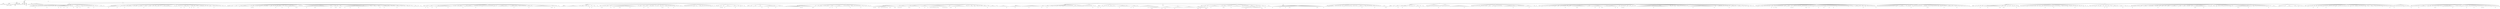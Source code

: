 digraph Tree {
	"t0" [label = "TEI"];
	"t1" [label = "teiHeader"];
	"t2" [label = "fileDesc"];
	"t3" [label = "titleStmt"];
	"t4" [label = "title"];
	"t5" [label = "author"];
	"t6" [label = "editor"];
	"t7" [label = "principal"];
	"t8" [label = "editionStmt"];
	"t9" [label = "edition"];
	"t10" [label = "respStmt"];
	"t11" [label = "name"];
	"t12" [label = "resp"];
	"t13" [label = "respStmt"];
	"t14" [label = "name"];
	"t15" [label = "resp"];
	"t16" [label = "publicationStmt"];
	"t17" [label = "publisher"];
	"t18" [label = "date"];
	"t19" [label = "availability"];
	"t20" [label = "licence"];
	"t21" [label = "idno"];
	"t22" [label = "idno"];
	"t23" [label = "idno"];
	"t24" [label = "idno"];
	"t25" [label = "idno"];
	"t26" [label = "sourceDesc"];
	"t27" [label = "profileDesc"];
	"t28" [label = "creation"];
	"t29" [label = "date"];
	"t30" [label = "langUsage"];
	"t31" [label = "language"];
	"t32" [label = "textClass"];
	"t33" [label = "keywords"];
	"t34" [label = "term"];
	"t35" [label = "text"];
	"t36" [label = "body"];
	"t37" [label = "head"];
	"t38" [label = "lb"];
	"t39" [label = "div"];
	"t40" [label = "head"];
	"t41" [label = "p"];
	"t42" [label = "p"];
	"t43" [label = "p"];
	"t44" [label = "p"];
	"t45" [label = "hi"];
	"t46" [label = "p"];
	"t47" [label = "hi"];
	"t48" [label = "p"];
	"t49" [label = "p"];
	"t50" [label = "p"];
	"t51" [label = "p"];
	"t52" [label = "p"];
	"t53" [label = "p"];
	"t54" [label = "p"];
	"t55" [label = "hi"];
	"t56" [label = "p"];
	"t57" [label = "div"];
	"t58" [label = "head"];
	"t59" [label = "div"];
	"t60" [label = "pb"];
	"t61" [label = "head"];
	"t62" [label = "div"];
	"t63" [label = "head"];
	"t64" [label = "sp"];
	"t65" [label = "l"];
	"t66" [label = "l"];
	"t67" [label = "l"];
	"t68" [label = "l"];
	"t69" [label = "sp"];
	"t70" [label = "l"];
	"t71" [label = "sp"];
	"t72" [label = "l"];
	"t73" [label = "pb"];
	"t74" [label = "l"];
	"t75" [label = "sp"];
	"t76" [label = "l"];
	"t77" [label = "l"];
	"t78" [label = "sp"];
	"t79" [label = "l"];
	"t80" [label = "sp"];
	"t81" [label = "l"];
	"t82" [label = "sp"];
	"t83" [label = "l"];
	"t84" [label = "sp"];
	"t85" [label = "l"];
	"t86" [label = "sp"];
	"t87" [label = "l"];
	"t88" [label = "sp"];
	"t89" [label = "l"];
	"t90" [label = "sp"];
	"t91" [label = "l"];
	"t92" [label = "l"];
	"t93" [label = "pb"];
	"t94" [label = "sp"];
	"t95" [label = "l"];
	"t96" [label = "sp"];
	"t97" [label = "l"];
	"t98" [label = "l"];
	"t99" [label = "sp"];
	"t100" [label = "l"];
	"t101" [label = "sp"];
	"t102" [label = "l"];
	"t103" [label = "l"];
	"t104" [label = "sp"];
	"t105" [label = "l"];
	"t106" [label = "l"];
	"t107" [label = "sp"];
	"t108" [label = "l"];
	"t109" [label = "l"];
	"t110" [label = "l"];
	"t111" [label = "ref"];
	"t112" [label = "l"];
	"t113" [label = "l"];
	"t114" [label = "ref"];
	"t115" [label = "l"];
	"t116" [label = "l"];
	"t117" [label = "l"];
	"t118" [label = "pb"];
	"t119" [label = "l"];
	"t120" [label = "l"];
	"t121" [label = "l"];
	"t122" [label = "ref"];
	"t123" [label = "l"];
	"t124" [label = "l"];
	"t125" [label = "sp"];
	"t126" [label = "l"];
	"t127" [label = "sp"];
	"t128" [label = "l"];
	"t129" [label = "sp"];
	"t130" [label = "l"];
	"t131" [label = "l"];
	"t132" [label = "ref"];
	"t133" [label = "sp"];
	"t134" [label = "l"];
	"t135" [label = "l"];
	"t136" [label = "l"];
	"t137" [label = "ref"];
	"t138" [label = "l"];
	"t139" [label = "ref"];
	"t140" [label = "l"];
	"t141" [label = "l"];
	"t142" [label = "ref"];
	"t143" [label = "l"];
	"t144" [label = "sp"];
	"t145" [label = "pb"];
	"t146" [label = "l"];
	"t147" [label = "l"];
	"t148" [label = "sp"];
	"t149" [label = "l"];
	"t150" [label = "sp"];
	"t151" [label = "l"];
	"t152" [label = "sp"];
	"t153" [label = "l"];
	"t154" [label = "sp"];
	"t155" [label = "l"];
	"t156" [label = "ref"];
	"t157" [label = "ref"];
	"t158" [label = "sp"];
	"t159" [label = "l"];
	"t160" [label = "sp"];
	"t161" [label = "l"];
	"t162" [label = "sp"];
	"t163" [label = "l"];
	"t164" [label = "sp"];
	"t165" [label = "l"];
	"t166" [label = "l"];
	"t167" [label = "pb"];
	"t168" [label = "l"];
	"t169" [label = "sp"];
	"t170" [label = "l"];
	"t171" [label = "l"];
	"t172" [label = "sp"];
	"t173" [label = "l"];
	"t174" [label = "sp"];
	"t175" [label = "l"];
	"t176" [label = "l"];
	"t177" [label = "l"];
	"t178" [label = "l"];
	"t179" [label = "l"];
	"t180" [label = "l"];
	"t181" [label = "sp"];
	"t182" [label = "l"];
	"t183" [label = "div"];
	"t184" [label = "head"];
	"t185" [label = "pb"];
	"t186" [label = "sp"];
	"t187" [label = "l"];
	"t188" [label = "l"];
	"t189" [label = "sp"];
	"t190" [label = "l"];
	"t191" [label = "ref"];
	"t192" [label = "sp"];
	"t193" [label = "l"];
	"t194" [label = "l"];
	"t195" [label = "l"];
	"t196" [label = "l"];
	"t197" [label = "l"];
	"t198" [label = "l"];
	"t199" [label = "l"];
	"t200" [label = "l"];
	"t201" [label = "ref"];
	"t202" [label = "l"];
	"t203" [label = "l"];
	"t204" [label = "sp"];
	"t205" [label = "pb"];
	"t206" [label = "l"];
	"t207" [label = "sp"];
	"t208" [label = "l"];
	"t209" [label = "sp"];
	"t210" [label = "l"];
	"t211" [label = "l"];
	"t212" [label = "ref"];
	"t213" [label = "sp"];
	"t214" [label = "l"];
	"t215" [label = "sp"];
	"t216" [label = "l"];
	"t217" [label = "l"];
	"t218" [label = "l"];
	"t219" [label = "l"];
	"t220" [label = "l"];
	"t221" [label = "l"];
	"t222" [label = "sp"];
	"t223" [label = "l"];
	"t224" [label = "sp"];
	"t225" [label = "l"];
	"t226" [label = "l"];
	"t227" [label = "l"];
	"t228" [label = "l"];
	"t229" [label = "sp"];
	"t230" [label = "pb"];
	"t231" [label = "l"];
	"t232" [label = "l"];
	"t233" [label = "l"];
	"t234" [label = "l"];
	"t235" [label = "sp"];
	"t236" [label = "l"];
	"t237" [label = "ref"];
	"t238" [label = "l"];
	"t239" [label = "l"];
	"t240" [label = "l"];
	"t241" [label = "sp"];
	"t242" [label = "l"];
	"t243" [label = "l"];
	"t244" [label = "l"];
	"t245" [label = "l"];
	"t246" [label = "sp"];
	"t247" [label = "l"];
	"t248" [label = "l"];
	"t249" [label = "sp"];
	"t250" [label = "l"];
	"t251" [label = "l"];
	"t252" [label = "sp"];
	"t253" [label = "pb"];
	"t254" [label = "l"];
	"t255" [label = "l"];
	"t256" [label = "l"];
	"t257" [label = "sp"];
	"t258" [label = "l"];
	"t259" [label = "sp"];
	"t260" [label = "l"];
	"t261" [label = "sp"];
	"t262" [label = "l"];
	"t263" [label = "l"];
	"t264" [label = "l"];
	"t265" [label = "l"];
	"t266" [label = "l"];
	"t267" [label = "l"];
	"t268" [label = "l"];
	"t269" [label = "l"];
	"t270" [label = "l"];
	"t271" [label = "l"];
	"t272" [label = "sp"];
	"t273" [label = "l"];
	"t274" [label = "l"];
	"t275" [label = "sp"];
	"t276" [label = "pb"];
	"t277" [label = "l"];
	"t278" [label = "l"];
	"t279" [label = "sp"];
	"t280" [label = "l"];
	"t281" [label = "l"];
	"t282" [label = "sp"];
	"t283" [label = "l"];
	"t284" [label = "ref"];
	"t285" [label = "sp"];
	"t286" [label = "l"];
	"t287" [label = "sp"];
	"t288" [label = "l"];
	"t289" [label = "l"];
	"t290" [label = "ref"];
	"t291" [label = "l"];
	"t292" [label = "l"];
	"t293" [label = "l"];
	"t294" [label = "l"];
	"t295" [label = "sp"];
	"t296" [label = "l"];
	"t297" [label = "ref"];
	"t298" [label = "sp"];
	"t299" [label = "l"];
	"t300" [label = "l"];
	"t301" [label = "pb"];
	"t302" [label = "l"];
	"t303" [label = "l"];
	"t304" [label = "ref"];
	"t305" [label = "l"];
	"t306" [label = "sp"];
	"t307" [label = "l"];
	"t308" [label = "sp"];
	"t309" [label = "l"];
	"t310" [label = "sp"];
	"t311" [label = "l"];
	"t312" [label = "ref"];
	"t313" [label = "sp"];
	"t314" [label = "l"];
	"t315" [label = "l"];
	"t316" [label = "l"];
	"t317" [label = "l"];
	"t318" [label = "l"];
	"t319" [label = "l"];
	"t320" [label = "sp"];
	"t321" [label = "l"];
	"t322" [label = "sp"];
	"t323" [label = "l"];
	"t324" [label = "sp"];
	"t325" [label = "l"];
	"t326" [label = "l"];
	"t327" [label = "sp"];
	"t328" [label = "pb"];
	"t329" [label = "l"];
	"t330" [label = "l"];
	"t331" [label = "sp"];
	"t332" [label = "l"];
	"t333" [label = "l"];
	"t334" [label = "ref"];
	"t335" [label = "l"];
	"t336" [label = "l"];
	"t337" [label = "sp"];
	"t338" [label = "l"];
	"t339" [label = "sp"];
	"t340" [label = "l"];
	"t341" [label = "sp"];
	"t342" [label = "l"];
	"t343" [label = "sp"];
	"t344" [label = "l"];
	"t345" [label = "l"];
	"t346" [label = "sp"];
	"t347" [label = "l"];
	"t348" [label = "l"];
	"t349" [label = "sp"];
	"t350" [label = "l"];
	"t351" [label = "sp"];
	"t352" [label = "l"];
	"t353" [label = "div"];
	"t354" [label = "head"];
	"t355" [label = "pb"];
	"t356" [label = "sp"];
	"t357" [label = "l"];
	"t358" [label = "l"];
	"t359" [label = "l"];
	"t360" [label = "sp"];
	"t361" [label = "l"];
	"t362" [label = "l"];
	"t363" [label = "l"];
	"t364" [label = "l"];
	"t365" [label = "sp"];
	"t366" [label = "l"];
	"t367" [label = "l"];
	"t368" [label = "l"];
	"t369" [label = "l"];
	"t370" [label = "sp"];
	"t371" [label = "l"];
	"t372" [label = "sp"];
	"t373" [label = "pb"];
	"t374" [label = "l"];
	"t375" [label = "l"];
	"t376" [label = "l"];
	"t377" [label = "l"];
	"t378" [label = "l"];
	"t379" [label = "l"];
	"t380" [label = "l"];
	"t381" [label = "l"];
	"t382" [label = "l"];
	"t383" [label = "sp"];
	"t384" [label = "l"];
	"t385" [label = "sp"];
	"t386" [label = "l"];
	"t387" [label = "l"];
	"t388" [label = "ref"];
	"t389" [label = "ref"];
	"t390" [label = "ref"];
	"t391" [label = "l"];
	"t392" [label = "l"];
	"t393" [label = "sp"];
	"t394" [label = "l"];
	"t395" [label = "sp"];
	"t396" [label = "l"];
	"t397" [label = "l"];
	"t398" [label = "sp"];
	"t399" [label = "l"];
	"t400" [label = "sp"];
	"t401" [label = "pb"];
	"t402" [label = "l"];
	"t403" [label = "sp"];
	"t404" [label = "l"];
	"t405" [label = "sp"];
	"t406" [label = "l"];
	"t407" [label = "sp"];
	"t408" [label = "l"];
	"t409" [label = "sp"];
	"t410" [label = "l"];
	"t411" [label = "l"];
	"t412" [label = "l"];
	"t413" [label = "l"];
	"t414" [label = "sp"];
	"t415" [label = "l"];
	"t416" [label = "l"];
	"t417" [label = "l"];
	"t418" [label = "l"];
	"t419" [label = "sp"];
	"t420" [label = "l"];
	"t421" [label = "sp"];
	"t422" [label = "l"];
	"t423" [label = "sp"];
	"t424" [label = "l"];
	"t425" [label = "ref"];
	"t426" [label = "sp"];
	"t427" [label = "pb"];
	"t428" [label = "l"];
	"t429" [label = "l"];
	"t430" [label = "l"];
	"t431" [label = "l"];
	"t432" [label = "l"];
	"t433" [label = "ref"];
	"t434" [label = "sp"];
	"t435" [label = "l"];
	"t436" [label = "sp"];
	"t437" [label = "l"];
	"t438" [label = "sp"];
	"t439" [label = "l"];
	"t440" [label = "sp"];
	"t441" [label = "l"];
	"t442" [label = "l"];
	"t443" [label = "l"];
	"t444" [label = "ref"];
	"t445" [label = "l"];
	"t446" [label = "l"];
	"t447" [label = "l"];
	"t448" [label = "l"];
	"t449" [label = "l"];
	"t450" [label = "l"];
	"t451" [label = "l"];
	"t452" [label = "ref"];
	"t453" [label = "l"];
	"t454" [label = "pb"];
	"t455" [label = "l"];
	"t456" [label = "sp"];
	"t457" [label = "l"];
	"t458" [label = "sp"];
	"t459" [label = "l"];
	"t460" [label = "sp"];
	"t461" [label = "l"];
	"t462" [label = "sp"];
	"t463" [label = "l"];
	"t464" [label = "sp"];
	"t465" [label = "l"];
	"t466" [label = "l"];
	"t467" [label = "l"];
	"t468" [label = "l"];
	"t469" [label = "ref"];
	"t470" [label = "l"];
	"t471" [label = "l"];
	"t472" [label = "l"];
	"t473" [label = "l"];
	"t474" [label = "l"];
	"t475" [label = "l"];
	"t476" [label = "l"];
	"t477" [label = "l"];
	"t478" [label = "ref"];
	"t479" [label = "pb"];
	"t480" [label = "l"];
	"t481" [label = "l"];
	"t482" [label = "l"];
	"t483" [label = "l"];
	"t484" [label = "l"];
	"t485" [label = "l"];
	"t486" [label = "l"];
	"t487" [label = "l"];
	"t488" [label = "l"];
	"t489" [label = "sp"];
	"t490" [label = "l"];
	"t491" [label = "sp"];
	"t492" [label = "l"];
	"t493" [label = "sp"];
	"t494" [label = "l"];
	"t495" [label = "sp"];
	"t496" [label = "l"];
	"t497" [label = "sp"];
	"t498" [label = "l"];
	"t499" [label = "l"];
	"t500" [label = "ref"];
	"t501" [label = "l"];
	"t502" [label = "l"];
	"t503" [label = "sp"];
	"t504" [label = "l"];
	"t505" [label = "l"];
	"t506" [label = "ref"];
	"t507" [label = "l"];
	"t508" [label = "pb"];
	"t509" [label = "l"];
	"t510" [label = "sp"];
	"t511" [label = "l"];
	"t512" [label = "sp"];
	"t513" [label = "l"];
	"t514" [label = "ref"];
	"t515" [label = "l"];
	"t516" [label = "ref"];
	"t517" [label = "l"];
	"t518" [label = "l"];
	"t519" [label = "sp"];
	"t520" [label = "l"];
	"t521" [label = "l"];
	"t522" [label = "ref"];
	"t523" [label = "l"];
	"t524" [label = "l"];
	"t525" [label = "l"];
	"t526" [label = "l"];
	"t527" [label = "l"];
	"t528" [label = "ref"];
	"t529" [label = "l"];
	"t530" [label = "l"];
	"t531" [label = "l"];
	"t532" [label = "l"];
	"t533" [label = "l"];
	"t534" [label = "l"];
	"t535" [label = "l"];
	"t536" [label = "l"];
	"t537" [label = "pb"];
	"t538" [label = "l"];
	"t539" [label = "l"];
	"t540" [label = "l"];
	"t541" [label = "l"];
	"t542" [label = "l"];
	"t543" [label = "l"];
	"t544" [label = "l"];
	"t545" [label = "l"];
	"t546" [label = "l"];
	"t547" [label = "sp"];
	"t548" [label = "l"];
	"t549" [label = "sp"];
	"t550" [label = "l"];
	"t551" [label = "l"];
	"t552" [label = "l"];
	"t553" [label = "sp"];
	"t554" [label = "l"];
	"t555" [label = "l"];
	"t556" [label = "l"];
	"t557" [label = "l"];
	"t558" [label = "sp"];
	"t559" [label = "l"];
	"t560" [label = "l"];
	"t561" [label = "l"];
	"t562" [label = "pb"];
	"t563" [label = "l"];
	"t564" [label = "sp"];
	"t565" [label = "l"];
	"t566" [label = "l"];
	"t567" [label = "l"];
	"t568" [label = "ref"];
	"t569" [label = "l"];
	"t570" [label = "l"];
	"t571" [label = "l"];
	"t572" [label = "l"];
	"t573" [label = "l"];
	"t574" [label = "sp"];
	"t575" [label = "l"];
	"t576" [label = "sp"];
	"t577" [label = "l"];
	"t578" [label = "l"];
	"t579" [label = "sp"];
	"t580" [label = "l"];
	"t581" [label = "sp"];
	"t582" [label = "l"];
	"t583" [label = "sp"];
	"t584" [label = "l"];
	"t585" [label = "l"];
	"t586" [label = "pb"];
	"t587" [label = "l"];
	"t588" [label = "l"];
	"t589" [label = "l"];
	"t590" [label = "sp"];
	"t591" [label = "l"];
	"t592" [label = "l"];
	"t593" [label = "sp"];
	"t594" [label = "l"];
	"t595" [label = "sp"];
	"t596" [label = "l"];
	"t597" [label = "l"];
	"t598" [label = "sp"];
	"t599" [label = "l"];
	"t600" [label = "l"];
	"t601" [label = "l"];
	"t602" [label = "l"];
	"t603" [label = "sp"];
	"t604" [label = "l"];
	"t605" [label = "sp"];
	"t606" [label = "l"];
	"t607" [label = "l"];
	"t608" [label = "sp"];
	"t609" [label = "pb"];
	"t610" [label = "l"];
	"t611" [label = "l"];
	"t612" [label = "l"];
	"t613" [label = "l"];
	"t614" [label = "sp"];
	"t615" [label = "l"];
	"t616" [label = "sp"];
	"t617" [label = "l"];
	"t618" [label = "l"];
	"t619" [label = "l"];
	"t620" [label = "div"];
	"t621" [label = "head"];
	"t622" [label = "sp"];
	"t623" [label = "l"];
	"t624" [label = "l"];
	"t625" [label = "sp"];
	"t626" [label = "l"];
	"t627" [label = "ref"];
	"t628" [label = "sp"];
	"t629" [label = "pb"];
	"t630" [label = "l"];
	"t631" [label = "ref"];
	"t632" [label = "sp"];
	"t633" [label = "l"];
	"t634" [label = "l"];
	"t635" [label = "l"];
	"t636" [label = "l"];
	"t637" [label = "ref"];
	"t638" [label = "l"];
	"t639" [label = "sp"];
	"t640" [label = "l"];
	"t641" [label = "sp"];
	"t642" [label = "l"];
	"t643" [label = "l"];
	"t644" [label = "ref"];
	"t645" [label = "l"];
	"t646" [label = "l"];
	"t647" [label = "l"];
	"t648" [label = "l"];
	"t649" [label = "l"];
	"t650" [label = "l"];
	"t651" [label = "l"];
	"t652" [label = "l"];
	"t653" [label = "l"];
	"t654" [label = "l"];
	"t655" [label = "l"];
	"t656" [label = "pb"];
	"t657" [label = "l"];
	"t658" [label = "l"];
	"t659" [label = "l"];
	"t660" [label = "l"];
	"t661" [label = "sp"];
	"t662" [label = "l"];
	"t663" [label = "sp"];
	"t664" [label = "l"];
	"t665" [label = "l"];
	"t666" [label = "sp"];
	"t667" [label = "l"];
	"t668" [label = "sp"];
	"t669" [label = "l"];
	"t670" [label = "l"];
	"t671" [label = "l"];
	"t672" [label = "l"];
	"t673" [label = "l"];
	"t674" [label = "l"];
	"t675" [label = "ref"];
	"t676" [label = "sp"];
	"t677" [label = "l"];
	"t678" [label = "sp"];
	"t679" [label = "pb"];
	"t680" [label = "l"];
	"t681" [label = "l"];
	"t682" [label = "l"];
	"t683" [label = "l"];
	"t684" [label = "l"];
	"t685" [label = "l"];
	"t686" [label = "l"];
	"t687" [label = "l"];
	"t688" [label = "sp"];
	"t689" [label = "l"];
	"t690" [label = "sp"];
	"t691" [label = "l"];
	"t692" [label = "ref"];
	"t693" [label = "sp"];
	"t694" [label = "l"];
	"t695" [label = "sp"];
	"t696" [label = "l"];
	"t697" [label = "sp"];
	"t698" [label = "l"];
	"t699" [label = "sp"];
	"t700" [label = "l"];
	"t701" [label = "sp"];
	"t702" [label = "l"];
	"t703" [label = "sp"];
	"t704" [label = "pb"];
	"t705" [label = "l"];
	"t706" [label = "sp"];
	"t707" [label = "l"];
	"t708" [label = "sp"];
	"t709" [label = "l"];
	"t710" [label = "sp"];
	"t711" [label = "l"];
	"t712" [label = "sp"];
	"t713" [label = "l"];
	"t714" [label = "sp"];
	"t715" [label = "l"];
	"t716" [label = "sp"];
	"t717" [label = "l"];
	"t718" [label = "sp"];
	"t719" [label = "l"];
	"t720" [label = "sp"];
	"t721" [label = "l"];
	"t722" [label = "sp"];
	"t723" [label = "l"];
	"t724" [label = "sp"];
	"t725" [label = "pb"];
	"t726" [label = "l"];
	"t727" [label = "l"];
	"t728" [label = "sp"];
	"t729" [label = "l"];
	"t730" [label = "sp"];
	"t731" [label = "l"];
	"t732" [label = "l"];
	"t733" [label = "l"];
	"t734" [label = "l"];
	"t735" [label = "l"];
	"t736" [label = "l"];
	"t737" [label = "l"];
	"t738" [label = "l"];
	"t739" [label = "l"];
	"t740" [label = "l"];
	"t741" [label = "sp"];
	"t742" [label = "l"];
	"t743" [label = "sp"];
	"t744" [label = "l"];
	"t745" [label = "l"];
	"t746" [label = "l"];
	"t747" [label = "l"];
	"t748" [label = "l"];
	"t749" [label = "pb"];
	"t750" [label = "l"];
	"t751" [label = "l"];
	"t752" [label = "l"];
	"t753" [label = "sp"];
	"t754" [label = "l"];
	"t755" [label = "sp"];
	"t756" [label = "l"];
	"t757" [label = "l"];
	"t758" [label = "sp"];
	"t759" [label = "l"];
	"t760" [label = "sp"];
	"t761" [label = "l"];
	"t762" [label = "sp"];
	"t763" [label = "l"];
	"t764" [label = "sp"];
	"t765" [label = "l"];
	"t766" [label = "sp"];
	"t767" [label = "l"];
	"t768" [label = "sp"];
	"t769" [label = "l"];
	"t770" [label = "l"];
	"t771" [label = "l"];
	"t772" [label = "pb"];
	"t773" [label = "l"];
	"t774" [label = "l"];
	"t775" [label = "l"];
	"t776" [label = "sp"];
	"t777" [label = "l"];
	"t778" [label = "sp"];
	"t779" [label = "l"];
	"t780" [label = "l"];
	"t781" [label = "l"];
	"t782" [label = "l"];
	"t783" [label = "l"];
	"t784" [label = "l"];
	"t785" [label = "l"];
	"t786" [label = "l"];
	"t787" [label = "l"];
	"t788" [label = "l"];
	"t789" [label = "l"];
	"t790" [label = "l"];
	"t791" [label = "l"];
	"t792" [label = "l"];
	"t793" [label = "l"];
	"t794" [label = "l"];
	"t795" [label = "l"];
	"t796" [label = "ref"];
	"t797" [label = "sp"];
	"t798" [label = "l"];
	"t799" [label = "pb"];
	"t800" [label = "l"];
	"t801" [label = "sp"];
	"t802" [label = "l"];
	"t803" [label = "ref"];
	"t804" [label = "sp"];
	"t805" [label = "l"];
	"t806" [label = "sp"];
	"t807" [label = "l"];
	"t808" [label = "l"];
	"t809" [label = "sp"];
	"t810" [label = "l"];
	"t811" [label = "p"];
	"t812" [label = "div"];
	"t813" [label = "pb"];
	"t814" [label = "head"];
	"t815" [label = "div"];
	"t816" [label = "head"];
	"t817" [label = "sp"];
	"t818" [label = "l"];
	"t819" [label = "l"];
	"t820" [label = "l"];
	"t821" [label = "l"];
	"t822" [label = "l"];
	"t823" [label = "l"];
	"t824" [label = "sp"];
	"t825" [label = "l"];
	"t826" [label = "l"];
	"t827" [label = "l"];
	"t828" [label = "l"];
	"t829" [label = "l"];
	"t830" [label = "l"];
	"t831" [label = "l"];
	"t832" [label = "l"];
	"t833" [label = "l"];
	"t834" [label = "l"];
	"t835" [label = "l"];
	"t836" [label = "sp"];
	"t837" [label = "l"];
	"t838" [label = "sp"];
	"t839" [label = "l"];
	"t840" [label = "l"];
	"t841" [label = "l"];
	"t842" [label = "l"];
	"t843" [label = "l"];
	"t844" [label = "sp"];
	"t845" [label = "l"];
	"t846" [label = "sp"];
	"t847" [label = "l"];
	"t848" [label = "sp"];
	"t849" [label = "l"];
	"t850" [label = "l"];
	"t851" [label = "l"];
	"t852" [label = "pb"];
	"t853" [label = "l"];
	"t854" [label = "sp"];
	"t855" [label = "l"];
	"t856" [label = "ref"];
	"t857" [label = "l"];
	"t858" [label = "sp"];
	"t859" [label = "l"];
	"t860" [label = "l"];
	"t861" [label = "l"];
	"t862" [label = "sp"];
	"t863" [label = "l"];
	"t864" [label = "l"];
	"t865" [label = "l"];
	"t866" [label = "div"];
	"t867" [label = "head"];
	"t868" [label = "sp"];
	"t869" [label = "l"];
	"t870" [label = "l"];
	"t871" [label = "pb"];
	"t872" [label = "sp"];
	"t873" [label = "l"];
	"t874" [label = "ref"];
	"t875" [label = "sp"];
	"t876" [label = "l"];
	"t877" [label = "sp"];
	"t878" [label = "l"];
	"t879" [label = "sp"];
	"t880" [label = "l"];
	"t881" [label = "l"];
	"t882" [label = "l"];
	"t883" [label = "l"];
	"t884" [label = "sp"];
	"t885" [label = "l"];
	"t886" [label = "l"];
	"t887" [label = "ref"];
	"t888" [label = "sp"];
	"t889" [label = "l"];
	"t890" [label = "l"];
	"t891" [label = "l"];
	"t892" [label = "ref"];
	"t893" [label = "l"];
	"t894" [label = "l"];
	"t895" [label = "l"];
	"t896" [label = "l"];
	"t897" [label = "l"];
	"t898" [label = "ref"];
	"t899" [label = "l"];
	"t900" [label = "pb"];
	"t901" [label = "l"];
	"t902" [label = "l"];
	"t903" [label = "l"];
	"t904" [label = "l"];
	"t905" [label = "l"];
	"t906" [label = "l"];
	"t907" [label = "l"];
	"t908" [label = "l"];
	"t909" [label = "l"];
	"t910" [label = "ref"];
	"t911" [label = "l"];
	"t912" [label = "l"];
	"t913" [label = "l"];
	"t914" [label = "l"];
	"t915" [label = "l"];
	"t916" [label = "l"];
	"t917" [label = "sp"];
	"t918" [label = "l"];
	"t919" [label = "sp"];
	"t920" [label = "l"];
	"t921" [label = "l"];
	"t922" [label = "l"];
	"t923" [label = "l"];
	"t924" [label = "sp"];
	"t925" [label = "l"];
	"t926" [label = "l"];
	"t927" [label = "ref"];
	"t928" [label = "sp"];
	"t929" [label = "pb"];
	"t930" [label = "l"];
	"t931" [label = "l"];
	"t932" [label = "l"];
	"t933" [label = "ref"];
	"t934" [label = "sp"];
	"t935" [label = "l"];
	"t936" [label = "sp"];
	"t937" [label = "l"];
	"t938" [label = "l"];
	"t939" [label = "l"];
	"t940" [label = "l"];
	"t941" [label = "l"];
	"t942" [label = "sp"];
	"t943" [label = "l"];
	"t944" [label = "sp"];
	"t945" [label = "l"];
	"t946" [label = "l"];
	"t947" [label = "sp"];
	"t948" [label = "l"];
	"t949" [label = "sp"];
	"t950" [label = "l"];
	"t951" [label = "l"];
	"t952" [label = "l"];
	"t953" [label = "pb"];
	"t954" [label = "l"];
	"t955" [label = "ref"];
	"t956" [label = "sp"];
	"t957" [label = "l"];
	"t958" [label = "sp"];
	"t959" [label = "l"];
	"t960" [label = "l"];
	"t961" [label = "l"];
	"t962" [label = "l"];
	"t963" [label = "ref"];
	"t964" [label = "sp"];
	"t965" [label = "l"];
	"t966" [label = "sp"];
	"t967" [label = "l"];
	"t968" [label = "sp"];
	"t969" [label = "l"];
	"t970" [label = "sp"];
	"t971" [label = "l"];
	"t972" [label = "sp"];
	"t973" [label = "l"];
	"t974" [label = "ref"];
	"t975" [label = "sp"];
	"t976" [label = "pb"];
	"t977" [label = "l"];
	"t978" [label = "sp"];
	"t979" [label = "l"];
	"t980" [label = "l"];
	"t981" [label = "sp"];
	"t982" [label = "l"];
	"t983" [label = "sp"];
	"t984" [label = "l"];
	"t985" [label = "l"];
	"t986" [label = "l"];
	"t987" [label = "sp"];
	"t988" [label = "l"];
	"t989" [label = "div"];
	"t990" [label = "pb"];
	"t991" [label = "head"];
	"t992" [label = "sp"];
	"t993" [label = "l"];
	"t994" [label = "sp"];
	"t995" [label = "l"];
	"t996" [label = "l"];
	"t997" [label = "sp"];
	"t998" [label = "l"];
	"t999" [label = "l"];
	"t1000" [label = "sp"];
	"t1001" [label = "l"];
	"t1002" [label = "sp"];
	"t1003" [label = "l"];
	"t1004" [label = "sp"];
	"t1005" [label = "l"];
	"t1006" [label = "sp"];
	"t1007" [label = "l"];
	"t1008" [label = "sp"];
	"t1009" [label = "pb"];
	"t1010" [label = "l"];
	"t1011" [label = "sp"];
	"t1012" [label = "l"];
	"t1013" [label = "l"];
	"t1014" [label = "l"];
	"t1015" [label = "sp"];
	"t1016" [label = "l"];
	"t1017" [label = "l"];
	"t1018" [label = "l"];
	"t1019" [label = "l"];
	"t1020" [label = "l"];
	"t1021" [label = "sp"];
	"t1022" [label = "l"];
	"t1023" [label = "sp"];
	"t1024" [label = "l"];
	"t1025" [label = "sp"];
	"t1026" [label = "l"];
	"t1027" [label = "sp"];
	"t1028" [label = "l"];
	"t1029" [label = "sp"];
	"t1030" [label = "l"];
	"t1031" [label = "sp"];
	"t1032" [label = "l"];
	"t1033" [label = "sp"];
	"t1034" [label = "pb"];
	"t1035" [label = "l"];
	"t1036" [label = "l"];
	"t1037" [label = "sp"];
	"t1038" [label = "l"];
	"t1039" [label = "sp"];
	"t1040" [label = "l"];
	"t1041" [label = "div"];
	"t1042" [label = "head"];
	"t1043" [label = "sp"];
	"t1044" [label = "l"];
	"t1045" [label = "sp"];
	"t1046" [label = "l"];
	"t1047" [label = "l"];
	"t1048" [label = "sp"];
	"t1049" [label = "l"];
	"t1050" [label = "l"];
	"t1051" [label = "pb"];
	"t1052" [label = "l"];
	"t1053" [label = "ref"];
	"t1054" [label = "ref"];
	"t1055" [label = "sp"];
	"t1056" [label = "l"];
	"t1057" [label = "l"];
	"t1058" [label = "sp"];
	"t1059" [label = "l"];
	"t1060" [label = "ref"];
	"t1061" [label = "l"];
	"t1062" [label = "l"];
	"t1063" [label = "l"];
	"t1064" [label = "l"];
	"t1065" [label = "l"];
	"t1066" [label = "l"];
	"t1067" [label = "l"];
	"t1068" [label = "sp"];
	"t1069" [label = "l"];
	"t1070" [label = "l"];
	"t1071" [label = "l"];
	"t1072" [label = "ref"];
	"t1073" [label = "l"];
	"t1074" [label = "l"];
	"t1075" [label = "sp"];
	"t1076" [label = "l"];
	"t1077" [label = "l"];
	"t1078" [label = "sp"];
	"t1079" [label = "pb"];
	"t1080" [label = "l"];
	"t1081" [label = "sp"];
	"t1082" [label = "l"];
	"t1083" [label = "sp"];
	"t1084" [label = "l"];
	"t1085" [label = "l"];
	"t1086" [label = "l"];
	"t1087" [label = "div"];
	"t1088" [label = "head"];
	"t1089" [label = "sp"];
	"t1090" [label = "l"];
	"t1091" [label = "l"];
	"t1092" [label = "sp"];
	"t1093" [label = "l"];
	"t1094" [label = "l"];
	"t1095" [label = "l"];
	"t1096" [label = "l"];
	"t1097" [label = "sp"];
	"t1098" [label = "pb"];
	"t1099" [label = "l"];
	"t1100" [label = "l"];
	"t1101" [label = "l"];
	"t1102" [label = "sp"];
	"t1103" [label = "l"];
	"t1104" [label = "l"];
	"t1105" [label = "l"];
	"t1106" [label = "l"];
	"t1107" [label = "l"];
	"t1108" [label = "ref"];
	"t1109" [label = "l"];
	"t1110" [label = "sp"];
	"t1111" [label = "l"];
	"t1112" [label = "l"];
	"t1113" [label = "l"];
	"t1114" [label = "l"];
	"t1115" [label = "l"];
	"t1116" [label = "ref"];
	"t1117" [label = "l"];
	"t1118" [label = "l"];
	"t1119" [label = "l"];
	"t1120" [label = "l"];
	"t1121" [label = "l"];
	"t1122" [label = "l"];
	"t1123" [label = "l"];
	"t1124" [label = "pb"];
	"t1125" [label = "l"];
	"t1126" [label = "sp"];
	"t1127" [label = "l"];
	"t1128" [label = "sp"];
	"t1129" [label = "l"];
	"t1130" [label = "l"];
	"t1131" [label = "l"];
	"t1132" [label = "sp"];
	"t1133" [label = "l"];
	"t1134" [label = "sp"];
	"t1135" [label = "l"];
	"t1136" [label = "div"];
	"t1137" [label = "head"];
	"t1138" [label = "sp"];
	"t1139" [label = "l"];
	"t1140" [label = "sp"];
	"t1141" [label = "l"];
	"t1142" [label = "sp"];
	"t1143" [label = "pb"];
	"t1144" [label = "l"];
	"t1145" [label = "l"];
	"t1146" [label = "l"];
	"t1147" [label = "l"];
	"t1148" [label = "l"];
	"t1149" [label = "l"];
	"t1150" [label = "l"];
	"t1151" [label = "l"];
	"t1152" [label = "l"];
	"t1153" [label = "l"];
	"t1154" [label = "l"];
	"t1155" [label = "l"];
	"t1156" [label = "l"];
	"t1157" [label = "ref"];
	"t1158" [label = "l"];
	"t1159" [label = "ref"];
	"t1160" [label = "l"];
	"t1161" [label = "ref"];
	"t1162" [label = "l"];
	"t1163" [label = "l"];
	"t1164" [label = "l"];
	"t1165" [label = "l"];
	"t1166" [label = "l"];
	"t1167" [label = "l"];
	"t1168" [label = "l"];
	"t1169" [label = "l"];
	"t1170" [label = "l"];
	"t1171" [label = "l"];
	"t1172" [label = "ref"];
	"t1173" [label = "ref"];
	"t1174" [label = "sp"];
	"t1175" [label = "pb"];
	"t1176" [label = "l"];
	"t1177" [label = "l"];
	"t1178" [label = "sp"];
	"t1179" [label = "l"];
	"t1180" [label = "sp"];
	"t1181" [label = "l"];
	"t1182" [label = "l"];
	"t1183" [label = "l"];
	"t1184" [label = "l"];
	"t1185" [label = "l"];
	"t1186" [label = "sp"];
	"t1187" [label = "l"];
	"t1188" [label = "sp"];
	"t1189" [label = "l"];
	"t1190" [label = "sp"];
	"t1191" [label = "l"];
	"t1192" [label = "l"];
	"t1193" [label = "l"];
	"t1194" [label = "l"];
	"t1195" [label = "sp"];
	"t1196" [label = "l"];
	"t1197" [label = "ref"];
	"t1198" [label = "l"];
	"t1199" [label = "l"];
	"t1200" [label = "pb"];
	"t1201" [label = "l"];
	"t1202" [label = "sp"];
	"t1203" [label = "l"];
	"t1204" [label = "l"];
	"t1205" [label = "l"];
	"t1206" [label = "ref"];
	"t1207" [label = "l"];
	"t1208" [label = "l"];
	"t1209" [label = "l"];
	"t1210" [label = "l"];
	"t1211" [label = "l"];
	"t1212" [label = "l"];
	"t1213" [label = "sp"];
	"t1214" [label = "l"];
	"t1215" [label = "sp"];
	"t1216" [label = "l"];
	"t1217" [label = "sp"];
	"t1218" [label = "l"];
	"t1219" [label = "sp"];
	"t1220" [label = "l"];
	"t1221" [label = "sp"];
	"t1222" [label = "l"];
	"t1223" [label = "sp"];
	"t1224" [label = "pb"];
	"t1225" [label = "l"];
	"t1226" [label = "ref"];
	"t1227" [label = "sp"];
	"t1228" [label = "l"];
	"t1229" [label = "l"];
	"t1230" [label = "l"];
	"t1231" [label = "sp"];
	"t1232" [label = "l"];
	"t1233" [label = "sp"];
	"t1234" [label = "l"];
	"t1235" [label = "sp"];
	"t1236" [label = "l"];
	"t1237" [label = "sp"];
	"t1238" [label = "l"];
	"t1239" [label = "sp"];
	"t1240" [label = "l"];
	"t1241" [label = "sp"];
	"t1242" [label = "l"];
	"t1243" [label = "l"];
	"t1244" [label = "pb"];
	"t1245" [label = "l"];
	"t1246" [label = "sp"];
	"t1247" [label = "l"];
	"t1248" [label = "l"];
	"t1249" [label = "sp"];
	"t1250" [label = "l"];
	"t1251" [label = "l"];
	"t1252" [label = "sp"];
	"t1253" [label = "l"];
	"t1254" [label = "sp"];
	"t1255" [label = "l"];
	"t1256" [label = "l"];
	"t1257" [label = "l"];
	"t1258" [label = "sp"];
	"t1259" [label = "l"];
	"t1260" [label = "div"];
	"t1261" [label = "head"];
	"t1262" [label = "pb"];
	"t1263" [label = "sp"];
	"t1264" [label = "l"];
	"t1265" [label = "sp"];
	"t1266" [label = "l"];
	"t1267" [label = "ref"];
	"t1268" [label = "l"];
	"t1269" [label = "ref"];
	"t1270" [label = "ref"];
	"t1271" [label = "l"];
	"t1272" [label = "l"];
	"t1273" [label = "l"];
	"t1274" [label = "l"];
	"t1275" [label = "ref"];
	"t1276" [label = "ref"];
	"t1277" [label = "l"];
	"t1278" [label = "l"];
	"t1279" [label = "ref"];
	"t1280" [label = "l"];
	"t1281" [label = "ref"];
	"t1282" [label = "l"];
	"t1283" [label = "ref"];
	"t1284" [label = "l"];
	"t1285" [label = "ref"];
	"t1286" [label = "ref"];
	"t1287" [label = "l"];
	"t1288" [label = "ref"];
	"t1289" [label = "l"];
	"t1290" [label = "ref"];
	"t1291" [label = "l"];
	"t1292" [label = "l"];
	"t1293" [label = "l"];
	"t1294" [label = "pb"];
	"t1295" [label = "l"];
	"t1296" [label = "ref"];
	"t1297" [label = "l"];
	"t1298" [label = "l"];
	"t1299" [label = "l"];
	"t1300" [label = "l"];
	"t1301" [label = "ref"];
	"t1302" [label = "ref"];
	"t1303" [label = "l"];
	"t1304" [label = "sp"];
	"t1305" [label = "l"];
	"t1306" [label = "sp"];
	"t1307" [label = "l"];
	"t1308" [label = "ref"];
	"t1309" [label = "l"];
	"t1310" [label = "ref"];
	"t1311" [label = "l"];
	"t1312" [label = "ref"];
	"t1313" [label = "l"];
	"t1314" [label = "ref"];
	"t1315" [label = "l"];
	"t1316" [label = "l"];
	"t1317" [label = "l"];
	"t1318" [label = "l"];
	"t1319" [label = "l"];
	"t1320" [label = "sp"];
	"t1321" [label = "l"];
	"t1322" [label = "sp"];
	"t1323" [label = "l"];
	"t1324" [label = "ref"];
	"t1325" [label = "l"];
	"t1326" [label = "pb"];
	"t1327" [label = "l"];
	"t1328" [label = "l"];
	"t1329" [label = "l"];
	"t1330" [label = "l"];
	"t1331" [label = "l"];
	"t1332" [label = "l"];
	"t1333" [label = "l"];
	"t1334" [label = "l"];
	"t1335" [label = "l"];
	"t1336" [label = "ref"];
	"t1337" [label = "sp"];
	"t1338" [label = "l"];
	"t1339" [label = "l"];
	"t1340" [label = "l"];
	"t1341" [label = "l"];
	"t1342" [label = "l"];
	"t1343" [label = "ref"];
	"t1344" [label = "l"];
	"t1345" [label = "l"];
	"t1346" [label = "l"];
	"t1347" [label = "ref"];
	"t1348" [label = "sp"];
	"t1349" [label = "l"];
	"t1350" [label = "l"];
	"t1351" [label = "ref"];
	"t1352" [label = "l"];
	"t1353" [label = "ref"];
	"t1354" [label = "l"];
	"t1355" [label = "ref"];
	"t1356" [label = "l"];
	"t1357" [label = "ref"];
	"t1358" [label = "ref"];
	"t1359" [label = "pb"];
	"t1360" [label = "l"];
	"t1361" [label = "l"];
	"t1362" [label = "ref"];
	"t1363" [label = "l"];
	"t1364" [label = "l"];
	"t1365" [label = "ref"];
	"t1366" [label = "ref"];
	"t1367" [label = "l"];
	"t1368" [label = "l"];
	"t1369" [label = "l"];
	"t1370" [label = "l"];
	"t1371" [label = "l"];
	"t1372" [label = "ref"];
	"t1373" [label = "l"];
	"t1374" [label = "ref"];
	"t1375" [label = "l"];
	"t1376" [label = "ref"];
	"t1377" [label = "l"];
	"t1378" [label = "ref"];
	"t1379" [label = "l"];
	"t1380" [label = "ref"];
	"t1381" [label = "sp"];
	"t1382" [label = "l"];
	"t1383" [label = "l"];
	"t1384" [label = "l"];
	"t1385" [label = "ref"];
	"t1386" [label = "sp"];
	"t1387" [label = "l"];
	"t1388" [label = "ref"];
	"t1389" [label = "l"];
	"t1390" [label = "l"];
	"t1391" [label = "l"];
	"t1392" [label = "l"];
	"t1393" [label = "pb"];
	"t1394" [label = "l"];
	"t1395" [label = "l"];
	"t1396" [label = "l"];
	"t1397" [label = "l"];
	"t1398" [label = "l"];
	"t1399" [label = "l"];
	"t1400" [label = "l"];
	"t1401" [label = "l"];
	"t1402" [label = "l"];
	"t1403" [label = "sp"];
	"t1404" [label = "l"];
	"t1405" [label = "sp"];
	"t1406" [label = "l"];
	"t1407" [label = "l"];
	"t1408" [label = "sp"];
	"t1409" [label = "l"];
	"t1410" [label = "sp"];
	"t1411" [label = "l"];
	"t1412" [label = "l"];
	"t1413" [label = "l"];
	"t1414" [label = "l"];
	"t1415" [label = "sp"];
	"t1416" [label = "pb"];
	"t1417" [label = "l"];
	"t1418" [label = "sp"];
	"t1419" [label = "l"];
	"t1420" [label = "l"];
	"t1421" [label = "l"];
	"t1422" [label = "sp"];
	"t1423" [label = "l"];
	"t1424" [label = "sp"];
	"t1425" [label = "l"];
	"t1426" [label = "sp"];
	"t1427" [label = "l"];
	"t1428" [label = "sp"];
	"t1429" [label = "l"];
	"t1430" [label = "l"];
	"t1431" [label = "l"];
	"t1432" [label = "l"];
	"t1433" [label = "l"];
	"t1434" [label = "ref"];
	"t1435" [label = "sp"];
	"t1436" [label = "l"];
	"t1437" [label = "l"];
	"t1438" [label = "sp"];
	"t1439" [label = "pb"];
	"t1440" [label = "l"];
	"t1441" [label = "l"];
	"t1442" [label = "l"];
	"t1443" [label = "l"];
	"t1444" [label = "l"];
	"t1445" [label = "sp"];
	"t1446" [label = "l"];
	"t1447" [label = "l"];
	"t1448" [label = "sp"];
	"t1449" [label = "l"];
	"t1450" [label = "l"];
	"t1451" [label = "l"];
	"t1452" [label = "l"];
	"t1453" [label = "l"];
	"t1454" [label = "l"];
	"t1455" [label = "l"];
	"t1456" [label = "l"];
	"t1457" [label = "ref"];
	"t1458" [label = "l"];
	"t1459" [label = "p"];
	"t1460" [label = "div"];
	"t1461" [label = "pb"];
	"t1462" [label = "head"];
	"t1463" [label = "div"];
	"t1464" [label = "head"];
	"t1465" [label = "sp"];
	"t1466" [label = "l"];
	"t1467" [label = "l"];
	"t1468" [label = "l"];
	"t1469" [label = "l"];
	"t1470" [label = "l"];
	"t1471" [label = "l"];
	"t1472" [label = "ref"];
	"t1473" [label = "l"];
	"t1474" [label = "l"];
	"t1475" [label = "l"];
	"t1476" [label = "l"];
	"t1477" [label = "l"];
	"t1478" [label = "l"];
	"t1479" [label = "sp"];
	"t1480" [label = "pb"];
	"t1481" [label = "l"];
	"t1482" [label = "l"];
	"t1483" [label = "l"];
	"t1484" [label = "l"];
	"t1485" [label = "l"];
	"t1486" [label = "l"];
	"t1487" [label = "ref"];
	"t1488" [label = "l"];
	"t1489" [label = "l"];
	"t1490" [label = "l"];
	"t1491" [label = "l"];
	"t1492" [label = "l"];
	"t1493" [label = "l"];
	"t1494" [label = "l"];
	"t1495" [label = "l"];
	"t1496" [label = "l"];
	"t1497" [label = "l"];
	"t1498" [label = "sp"];
	"t1499" [label = "l"];
	"t1500" [label = "l"];
	"t1501" [label = "ref"];
	"t1502" [label = "l"];
	"t1503" [label = "l"];
	"t1504" [label = "sp"];
	"t1505" [label = "l"];
	"t1506" [label = "l"];
	"t1507" [label = "l"];
	"t1508" [label = "pb"];
	"t1509" [label = "l"];
	"t1510" [label = "l"];
	"t1511" [label = "sp"];
	"t1512" [label = "l"];
	"t1513" [label = "sp"];
	"t1514" [label = "l"];
	"t1515" [label = "l"];
	"t1516" [label = "l"];
	"t1517" [label = "sp"];
	"t1518" [label = "l"];
	"t1519" [label = "sp"];
	"t1520" [label = "l"];
	"t1521" [label = "l"];
	"t1522" [label = "l"];
	"t1523" [label = "sp"];
	"t1524" [label = "l"];
	"t1525" [label = "sp"];
	"t1526" [label = "l"];
	"t1527" [label = "l"];
	"t1528" [label = "sp"];
	"t1529" [label = "l"];
	"t1530" [label = "sp"];
	"t1531" [label = "pb"];
	"t1532" [label = "l"];
	"t1533" [label = "sp"];
	"t1534" [label = "l"];
	"t1535" [label = "sp"];
	"t1536" [label = "l"];
	"t1537" [label = "sp"];
	"t1538" [label = "l"];
	"t1539" [label = "sp"];
	"t1540" [label = "l"];
	"t1541" [label = "sp"];
	"t1542" [label = "l"];
	"t1543" [label = "sp"];
	"t1544" [label = "l"];
	"t1545" [label = "sp"];
	"t1546" [label = "l"];
	"t1547" [label = "sp"];
	"t1548" [label = "l"];
	"t1549" [label = "sp"];
	"t1550" [label = "pb"];
	"t1551" [label = "l"];
	"t1552" [label = "l"];
	"t1553" [label = "l"];
	"t1554" [label = "l"];
	"t1555" [label = "sp"];
	"t1556" [label = "l"];
	"t1557" [label = "l"];
	"t1558" [label = "sp"];
	"t1559" [label = "l"];
	"t1560" [label = "sp"];
	"t1561" [label = "l"];
	"t1562" [label = "sp"];
	"t1563" [label = "l"];
	"t1564" [label = "sp"];
	"t1565" [label = "l"];
	"t1566" [label = "div"];
	"t1567" [label = "head"];
	"t1568" [label = "pb"];
	"t1569" [label = "sp"];
	"t1570" [label = "l"];
	"t1571" [label = "sp"];
	"t1572" [label = "l"];
	"t1573" [label = "sp"];
	"t1574" [label = "l"];
	"t1575" [label = "sp"];
	"t1576" [label = "l"];
	"t1577" [label = "sp"];
	"t1578" [label = "l"];
	"t1579" [label = "sp"];
	"t1580" [label = "l"];
	"t1581" [label = "sp"];
	"t1582" [label = "l"];
	"t1583" [label = "l"];
	"t1584" [label = "pb"];
	"t1585" [label = "sp"];
	"t1586" [label = "l"];
	"t1587" [label = "l"];
	"t1588" [label = "sp"];
	"t1589" [label = "l"];
	"t1590" [label = "div"];
	"t1591" [label = "head"];
	"t1592" [label = "sp"];
	"t1593" [label = "l"];
	"t1594" [label = "l"];
	"t1595" [label = "ref"];
	"t1596" [label = "l"];
	"t1597" [label = "l"];
	"t1598" [label = "ref"];
	"t1599" [label = "sp"];
	"t1600" [label = "l"];
	"t1601" [label = "l"];
	"t1602" [label = "sp"];
	"t1603" [label = "pb"];
	"t1604" [label = "l"];
	"t1605" [label = "sp"];
	"t1606" [label = "l"];
	"t1607" [label = "sp"];
	"t1608" [label = "l"];
	"t1609" [label = "sp"];
	"t1610" [label = "l"];
	"t1611" [label = "l"];
	"t1612" [label = "l"];
	"t1613" [label = "l"];
	"t1614" [label = "l"];
	"t1615" [label = "l"];
	"t1616" [label = "l"];
	"t1617" [label = "l"];
	"t1618" [label = "sp"];
	"t1619" [label = "l"];
	"t1620" [label = "sp"];
	"t1621" [label = "l"];
	"t1622" [label = "l"];
	"t1623" [label = "l"];
	"t1624" [label = "pb"];
	"t1625" [label = "l"];
	"t1626" [label = "l"];
	"t1627" [label = "l"];
	"t1628" [label = "l"];
	"t1629" [label = "l"];
	"t1630" [label = "l"];
	"t1631" [label = "l"];
	"t1632" [label = "l"];
	"t1633" [label = "l"];
	"t1634" [label = "sp"];
	"t1635" [label = "l"];
	"t1636" [label = "sp"];
	"t1637" [label = "l"];
	"t1638" [label = "ref"];
	"t1639" [label = "l"];
	"t1640" [label = "l"];
	"t1641" [label = "ref"];
	"t1642" [label = "l"];
	"t1643" [label = "l"];
	"t1644" [label = "l"];
	"t1645" [label = "l"];
	"t1646" [label = "l"];
	"t1647" [label = "sp"];
	"t1648" [label = "l"];
	"t1649" [label = "sp"];
	"t1650" [label = "pb"];
	"t1651" [label = "l"];
	"t1652" [label = "l"];
	"t1653" [label = "l"];
	"t1654" [label = "l"];
	"t1655" [label = "l"];
	"t1656" [label = "l"];
	"t1657" [label = "l"];
	"t1658" [label = "ref"];
	"t1659" [label = "l"];
	"t1660" [label = "l"];
	"t1661" [label = "l"];
	"t1662" [label = "l"];
	"t1663" [label = "l"];
	"t1664" [label = "l"];
	"t1665" [label = "l"];
	"t1666" [label = "l"];
	"t1667" [label = "div"];
	"t1668" [label = "head"];
	"t1669" [label = "sp"];
	"t1670" [label = "lg"];
	"t1671" [label = "l"];
	"t1672" [label = "l"];
	"t1673" [label = "l"];
	"t1674" [label = "pb"];
	"t1675" [label = "l"];
	"t1676" [label = "ref"];
	"t1677" [label = "l"];
	"t1678" [label = "l"];
	"t1679" [label = "l"];
	"t1680" [label = "l"];
	"t1681" [label = "l"];
	"t1682" [label = "l"];
	"t1683" [label = "l"];
	"t1684" [label = "lg"];
	"t1685" [label = "l"];
	"t1686" [label = "l"];
	"t1687" [label = "ref"];
	"t1688" [label = "l"];
	"t1689" [label = "l"];
	"t1690" [label = "l"];
	"t1691" [label = "ref"];
	"t1692" [label = "l"];
	"t1693" [label = "l"];
	"t1694" [label = "l"];
	"t1695" [label = "l"];
	"t1696" [label = "l"];
	"t1697" [label = "l"];
	"t1698" [label = "lg"];
	"t1699" [label = "l"];
	"t1700" [label = "l"];
	"t1701" [label = "l"];
	"t1702" [label = "pb"];
	"t1703" [label = "l"];
	"t1704" [label = "l"];
	"t1705" [label = "l"];
	"t1706" [label = "l"];
	"t1707" [label = "l"];
	"t1708" [label = "l"];
	"t1709" [label = "l"];
	"t1710" [label = "l"];
	"t1711" [label = "lg"];
	"t1712" [label = "l"];
	"t1713" [label = "l"];
	"t1714" [label = "l"];
	"t1715" [label = "l"];
	"t1716" [label = "l"];
	"t1717" [label = "l"];
	"t1718" [label = "l"];
	"t1719" [label = "l"];
	"t1720" [label = "l"];
	"t1721" [label = "l"];
	"t1722" [label = "l"];
	"t1723" [label = "lg"];
	"t1724" [label = "l"];
	"t1725" [label = "l"];
	"t1726" [label = "l"];
	"t1727" [label = "ref"];
	"t1728" [label = "pb"];
	"t1729" [label = "l"];
	"t1730" [label = "l"];
	"t1731" [label = "ref"];
	"t1732" [label = "l"];
	"t1733" [label = "l"];
	"t1734" [label = "l"];
	"t1735" [label = "l"];
	"t1736" [label = "l"];
	"t1737" [label = "ref"];
	"t1738" [label = "l"];
	"t1739" [label = "ref"];
	"t1740" [label = "l"];
	"t1741" [label = "div"];
	"t1742" [label = "head"];
	"t1743" [label = "sp"];
	"t1744" [label = "l"];
	"t1745" [label = "l"];
	"t1746" [label = "l"];
	"t1747" [label = "sp"];
	"t1748" [label = "l"];
	"t1749" [label = "sp"];
	"t1750" [label = "pb"];
	"t1751" [label = "l"];
	"t1752" [label = "sp"];
	"t1753" [label = "l"];
	"t1754" [label = "ref"];
	"t1755" [label = "l"];
	"t1756" [label = "sp"];
	"t1757" [label = "l"];
	"t1758" [label = "l"];
	"t1759" [label = "l"];
	"t1760" [label = "ref"];
	"t1761" [label = "l"];
	"t1762" [label = "l"];
	"t1763" [label = "l"];
	"t1764" [label = "l"];
	"t1765" [label = "l"];
	"t1766" [label = "l"];
	"t1767" [label = "l"];
	"t1768" [label = "l"];
	"t1769" [label = "sp"];
	"t1770" [label = "l"];
	"t1771" [label = "sp"];
	"t1772" [label = "l"];
	"t1773" [label = "l"];
	"t1774" [label = "l"];
	"t1775" [label = "ref"];
	"t1776" [label = "pb"];
	"t1777" [label = "l"];
	"t1778" [label = "l"];
	"t1779" [label = "l"];
	"t1780" [label = "sp"];
	"t1781" [label = "l"];
	"t1782" [label = "sp"];
	"t1783" [label = "l"];
	"t1784" [label = "sp"];
	"t1785" [label = "l"];
	"t1786" [label = "l"];
	"t1787" [label = "ref"];
	"t1788" [label = "sp"];
	"t1789" [label = "l"];
	"t1790" [label = "l"];
	"t1791" [label = "l"];
	"t1792" [label = "l"];
	"t1793" [label = "l"];
	"t1794" [label = "l"];
	"t1795" [label = "l"];
	"t1796" [label = "l"];
	"t1797" [label = "l"];
	"t1798" [label = "l"];
	"t1799" [label = "sp"];
	"t1800" [label = "pb"];
	"t1801" [label = "l"];
	"t1802" [label = "sp"];
	"t1803" [label = "l"];
	"t1804" [label = "sp"];
	"t1805" [label = "l"];
	"t1806" [label = "sp"];
	"t1807" [label = "l"];
	"t1808" [label = "sp"];
	"t1809" [label = "l"];
	"t1810" [label = "sp"];
	"t1811" [label = "lg"];
	"t1812" [label = "l"];
	"t1813" [label = "l"];
	"t1814" [label = "l"];
	"t1815" [label = "l"];
	"t1816" [label = "l"];
	"t1817" [label = "ref"];
	"t1818" [label = "p"];
	"t1819" [label = "lg"];
	"t1820" [label = "l"];
	"t1821" [label = "l"];
	"t1822" [label = "l"];
	"t1823" [label = "l"];
	"t1824" [label = "pb"];
	"t1825" [label = "lg"];
	"t1826" [label = "l"];
	"t1827" [label = "l"];
	"t1828" [label = "l"];
	"t1829" [label = "l"];
	"t1830" [label = "lg"];
	"t1831" [label = "l"];
	"t1832" [label = "l"];
	"t1833" [label = "l"];
	"t1834" [label = "l"];
	"t1835" [label = "l"];
	"t1836" [label = "l"];
	"t1837" [label = "ref"];
	"t1838" [label = "p"];
	"t1839" [label = "l"];
	"t1840" [label = "sp"];
	"t1841" [label = "l"];
	"t1842" [label = "l"];
	"t1843" [label = "sp"];
	"t1844" [label = "l"];
	"t1845" [label = "sp"];
	"t1846" [label = "pb"];
	"t1847" [label = "l"];
	"t1848" [label = "sp"];
	"t1849" [label = "l"];
	"t1850" [label = "l"];
	"t1851" [label = "l"];
	"t1852" [label = "l"];
	"t1853" [label = "ref"];
	"t1854" [label = "sp"];
	"t1855" [label = "l"];
	"t1856" [label = "sp"];
	"t1857" [label = "l"];
	"t1858" [label = "l"];
	"t1859" [label = "l"];
	"t1860" [label = "l"];
	"t1861" [label = "l"];
	"t1862" [label = "div"];
	"t1863" [label = "head"];
	"t1864" [label = "pb"];
	"t1865" [label = "sp"];
	"t1866" [label = "l"];
	"t1867" [label = "ref"];
	"t1868" [label = "l"];
	"t1869" [label = "l"];
	"t1870" [label = "l"];
	"t1871" [label = "l"];
	"t1872" [label = "l"];
	"t1873" [label = "l"];
	"t1874" [label = "l"];
	"t1875" [label = "ref"];
	"t1876" [label = "l"];
	"t1877" [label = "l"];
	"t1878" [label = "l"];
	"t1879" [label = "l"];
	"t1880" [label = "l"];
	"t1881" [label = "ref"];
	"t1882" [label = "l"];
	"t1883" [label = "l"];
	"t1884" [label = "l"];
	"t1885" [label = "l"];
	"t1886" [label = "ref"];
	"t1887" [label = "pb"];
	"t1888" [label = "l"];
	"t1889" [label = "l"];
	"t1890" [label = "l"];
	"t1891" [label = "l"];
	"t1892" [label = "l"];
	"t1893" [label = "l"];
	"t1894" [label = "l"];
	"t1895" [label = "l"];
	"t1896" [label = "l"];
	"t1897" [label = "l"];
	"t1898" [label = "l"];
	"t1899" [label = "l"];
	"t1900" [label = "l"];
	"t1901" [label = "l"];
	"t1902" [label = "l"];
	"t1903" [label = "l"];
	"t1904" [label = "l"];
	"t1905" [label = "l"];
	"t1906" [label = "l"];
	"t1907" [label = "l"];
	"t1908" [label = "l"];
	"t1909" [label = "l"];
	"t1910" [label = "l"];
	"t1911" [label = "l"];
	"t1912" [label = "l"];
	"t1913" [label = "l"];
	"t1914" [label = "ref"];
	"t1915" [label = "pb"];
	"t1916" [label = "l"];
	"t1917" [label = "l"];
	"t1918" [label = "l"];
	"t1919" [label = "l"];
	"t1920" [label = "l"];
	"t1921" [label = "l"];
	"t1922" [label = "ref"];
	"t1923" [label = "div"];
	"t1924" [label = "head"];
	"t1925" [label = "sp"];
	"t1926" [label = "l"];
	"t1927" [label = "sp"];
	"t1928" [label = "l"];
	"t1929" [label = "sp"];
	"t1930" [label = "l"];
	"t1931" [label = "sp"];
	"t1932" [label = "l"];
	"t1933" [label = "sp"];
	"t1934" [label = "pb"];
	"t1935" [label = "l"];
	"t1936" [label = "l"];
	"t1937" [label = "l"];
	"t1938" [label = "l"];
	"t1939" [label = "l"];
	"t1940" [label = "sp"];
	"t1941" [label = "l"];
	"t1942" [label = "sp"];
	"t1943" [label = "l"];
	"t1944" [label = "sp"];
	"t1945" [label = "l"];
	"t1946" [label = "sp"];
	"t1947" [label = "l"];
	"t1948" [label = "sp"];
	"t1949" [label = "l"];
	"t1950" [label = "l"];
	"t1951" [label = "sp"];
	"t1952" [label = "l"];
	"t1953" [label = "l"];
	"t1954" [label = "sp"];
	"t1955" [label = "pb"];
	"t1956" [label = "l"];
	"t1957" [label = "sp"];
	"t1958" [label = "l"];
	"t1959" [label = "sp"];
	"t1960" [label = "l"];
	"t1961" [label = "sp"];
	"t1962" [label = "l"];
	"t1963" [label = "sp"];
	"t1964" [label = "l"];
	"t1965" [label = "sp"];
	"t1966" [label = "l"];
	"t1967" [label = "sp"];
	"t1968" [label = "l"];
	"t1969" [label = "l"];
	"t1970" [label = "sp"];
	"t1971" [label = "l"];
	"t1972" [label = "l"];
	"t1973" [label = "sp"];
	"t1974" [label = "l"];
	"t1975" [label = "sp"];
	"t1976" [label = "l"];
	"t1977" [label = "l"];
	"t1978" [label = "sp"];
	"t1979" [label = "pb"];
	"t1980" [label = "l"];
	"t1981" [label = "l"];
	"t1982" [label = "l"];
	"t1983" [label = "ref"];
	"t1984" [label = "l"];
	"t1985" [label = "l"];
	"t1986" [label = "sp"];
	"t1987" [label = "l"];
	"t1988" [label = "l"];
	"t1989" [label = "l"];
	"t1990" [label = "sp"];
	"t1991" [label = "l"];
	"t1992" [label = "sp"];
	"t1993" [label = "l"];
	"t1994" [label = "sp"];
	"t1995" [label = "l"];
	"t1996" [label = "sp"];
	"t1997" [label = "l"];
	"t1998" [label = "l"];
	"t1999" [label = "sp"];
	"t2000" [label = "l"];
	"t2001" [label = "l"];
	"t2002" [label = "pb"];
	"t2003" [label = "sp"];
	"t2004" [label = "l"];
	"t2005" [label = "sp"];
	"t2006" [label = "l"];
	"t2007" [label = "sp"];
	"t2008" [label = "l"];
	"t2009" [label = "sp"];
	"t2010" [label = "l"];
	"t2011" [label = "l"];
	"t2012" [label = "sp"];
	"t2013" [label = "l"];
	"t2014" [label = "sp"];
	"t2015" [label = "l"];
	"t2016" [label = "l"];
	"t2017" [label = "l"];
	"t2018" [label = "l"];
	"t2019" [label = "ref"];
	"t2020" [label = "l"];
	"t2021" [label = "ref"];
	"t2022" [label = "p"];
	"t2023" [label = "div"];
	"t2024" [label = "pb"];
	"t2025" [label = "head"];
	"t2026" [label = "div"];
	"t2027" [label = "head"];
	"t2028" [label = "sp"];
	"t2029" [label = "l"];
	"t2030" [label = "l"];
	"t2031" [label = "l"];
	"t2032" [label = "l"];
	"t2033" [label = "sp"];
	"t2034" [label = "l"];
	"t2035" [label = "l"];
	"t2036" [label = "sp"];
	"t2037" [label = "l"];
	"t2038" [label = "l"];
	"t2039" [label = "l"];
	"t2040" [label = "l"];
	"t2041" [label = "pb"];
	"t2042" [label = "l"];
	"t2043" [label = "sp"];
	"t2044" [label = "l"];
	"t2045" [label = "sp"];
	"t2046" [label = "l"];
	"t2047" [label = "l"];
	"t2048" [label = "ref"];
	"t2049" [label = "l"];
	"t2050" [label = "l"];
	"t2051" [label = "l"];
	"t2052" [label = "l"];
	"t2053" [label = "l"];
	"t2054" [label = "sp"];
	"t2055" [label = "l"];
	"t2056" [label = "sp"];
	"t2057" [label = "l"];
	"t2058" [label = "l"];
	"t2059" [label = "l"];
	"t2060" [label = "l"];
	"t2061" [label = "l"];
	"t2062" [label = "sp"];
	"t2063" [label = "l"];
	"t2064" [label = "sp"];
	"t2065" [label = "pb"];
	"t2066" [label = "l"];
	"t2067" [label = "l"];
	"t2068" [label = "l"];
	"t2069" [label = "ref"];
	"t2070" [label = "l"];
	"t2071" [label = "sp"];
	"t2072" [label = "l"];
	"t2073" [label = "sp"];
	"t2074" [label = "l"];
	"t2075" [label = "l"];
	"t2076" [label = "l"];
	"t2077" [label = "div"];
	"t2078" [label = "head"];
	"t2079" [label = "sp"];
	"t2080" [label = "l"];
	"t2081" [label = "sp"];
	"t2082" [label = "l"];
	"t2083" [label = "sp"];
	"t2084" [label = "pb"];
	"t2085" [label = "l"];
	"t2086" [label = "l"];
	"t2087" [label = "sp"];
	"t2088" [label = "l"];
	"t2089" [label = "sp"];
	"t2090" [label = "l"];
	"t2091" [label = "sp"];
	"t2092" [label = "l"];
	"t2093" [label = "l"];
	"t2094" [label = "sp"];
	"t2095" [label = "l"];
	"t2096" [label = "sp"];
	"t2097" [label = "l"];
	"t2098" [label = "sp"];
	"t2099" [label = "l"];
	"t2100" [label = "sp"];
	"t2101" [label = "l"];
	"t2102" [label = "ref"];
	"t2103" [label = "sp"];
	"t2104" [label = "l"];
	"t2105" [label = "sp"];
	"t2106" [label = "l"];
	"t2107" [label = "div"];
	"t2108" [label = "head"];
	"t2109" [label = "pb"];
	"t2110" [label = "sp"];
	"t2111" [label = "l"];
	"t2112" [label = "sp"];
	"t2113" [label = "l"];
	"t2114" [label = "sp"];
	"t2115" [label = "l"];
	"t2116" [label = "sp"];
	"t2117" [label = "l"];
	"t2118" [label = "l"];
	"t2119" [label = "sp"];
	"t2120" [label = "l"];
	"t2121" [label = "sp"];
	"t2122" [label = "l"];
	"t2123" [label = "sp"];
	"t2124" [label = "l"];
	"t2125" [label = "sp"];
	"t2126" [label = "pb"];
	"t2127" [label = "l"];
	"t2128" [label = "l"];
	"t2129" [label = "l"];
	"t2130" [label = "l"];
	"t2131" [label = "l"];
	"t2132" [label = "l"];
	"t2133" [label = "l"];
	"t2134" [label = "l"];
	"t2135" [label = "l"];
	"t2136" [label = "l"];
	"t2137" [label = "l"];
	"t2138" [label = "l"];
	"t2139" [label = "l"];
	"t2140" [label = "ref"];
	"t2141" [label = "l"];
	"t2142" [label = "l"];
	"t2143" [label = "l"];
	"t2144" [label = "l"];
	"t2145" [label = "l"];
	"t2146" [label = "div"];
	"t2147" [label = "head"];
	"t2148" [label = "pb"];
	"t2149" [label = "sp"];
	"t2150" [label = "l"];
	"t2151" [label = "l"];
	"t2152" [label = "l"];
	"t2153" [label = "l"];
	"t2154" [label = "sp"];
	"t2155" [label = "l"];
	"t2156" [label = "sp"];
	"t2157" [label = "l"];
	"t2158" [label = "sp"];
	"t2159" [label = "l"];
	"t2160" [label = "sp"];
	"t2161" [label = "l"];
	"t2162" [label = "l"];
	"t2163" [label = "sp"];
	"t2164" [label = "pb"];
	"t2165" [label = "l"];
	"t2166" [label = "sp"];
	"t2167" [label = "l"];
	"t2168" [label = "sp"];
	"t2169" [label = "l"];
	"t2170" [label = "sp"];
	"t2171" [label = "l"];
	"t2172" [label = "sp"];
	"t2173" [label = "l"];
	"t2174" [label = "l"];
	"t2175" [label = "sp"];
	"t2176" [label = "l"];
	"t2177" [label = "l"];
	"t2178" [label = "l"];
	"t2179" [label = "l"];
	"t2180" [label = "sp"];
	"t2181" [label = "l"];
	"t2182" [label = "l"];
	"t2183" [label = "sp"];
	"t2184" [label = "l"];
	"t2185" [label = "sp"];
	"t2186" [label = "pb"];
	"t2187" [label = "l"];
	"t2188" [label = "sp"];
	"t2189" [label = "l"];
	"t2190" [label = "sp"];
	"t2191" [label = "l"];
	"t2192" [label = "sp"];
	"t2193" [label = "l"];
	"t2194" [label = "sp"];
	"t2195" [label = "l"];
	"t2196" [label = "sp"];
	"t2197" [label = "l"];
	"t2198" [label = "l"];
	"t2199" [label = "sp"];
	"t2200" [label = "l"];
	"t2201" [label = "l"];
	"t2202" [label = "l"];
	"t2203" [label = "l"];
	"t2204" [label = "l"];
	"t2205" [label = "l"];
	"t2206" [label = "l"];
	"t2207" [label = "l"];
	"t2208" [label = "l"];
	"t2209" [label = "l"];
	"t2210" [label = "pb"];
	"t2211" [label = "l"];
	"t2212" [label = "l"];
	"t2213" [label = "l"];
	"t2214" [label = "sp"];
	"t2215" [label = "l"];
	"t2216" [label = "sp"];
	"t2217" [label = "l"];
	"t2218" [label = "sp"];
	"t2219" [label = "l"];
	"t2220" [label = "sp"];
	"t2221" [label = "l"];
	"t2222" [label = "sp"];
	"t2223" [label = "l"];
	"t2224" [label = "sp"];
	"t2225" [label = "l"];
	"t2226" [label = "sp"];
	"t2227" [label = "l"];
	"t2228" [label = "sp"];
	"t2229" [label = "l"];
	"t2230" [label = "l"];
	"t2231" [label = "l"];
	"t2232" [label = "l"];
	"t2233" [label = "l"];
	"t2234" [label = "pb"];
	"t2235" [label = "l"];
	"t2236" [label = "l"];
	"t2237" [label = "l"];
	"t2238" [label = "sp"];
	"t2239" [label = "l"];
	"t2240" [label = "l"];
	"t2241" [label = "l"];
	"t2242" [label = "l"];
	"t2243" [label = "sp"];
	"t2244" [label = "l"];
	"t2245" [label = "div"];
	"t2246" [label = "head"];
	"t2247" [label = "sp"];
	"t2248" [label = "l"];
	"t2249" [label = "l"];
	"t2250" [label = "sp"];
	"t2251" [label = "l"];
	"t2252" [label = "sp"];
	"t2253" [label = "pb"];
	"t2254" [label = "l"];
	"t2255" [label = "sp"];
	"t2256" [label = "l"];
	"t2257" [label = "sp"];
	"t2258" [label = "l"];
	"t2259" [label = "l"];
	"t2260" [label = "sp"];
	"t2261" [label = "l"];
	"t2262" [label = "sp"];
	"t2263" [label = "l"];
	"t2264" [label = "l"];
	"t2265" [label = "l"];
	"t2266" [label = "sp"];
	"t2267" [label = "l"];
	"t2268" [label = "sp"];
	"t2269" [label = "l"];
	"t2270" [label = "sp"];
	"t2271" [label = "l"];
	"t2272" [label = "sp"];
	"t2273" [label = "pb"];
	"t2274" [label = "l"];
	"t2275" [label = "sp"];
	"t2276" [label = "l"];
	"t2277" [label = "l"];
	"t2278" [label = "l"];
	"t2279" [label = "sp"];
	"t2280" [label = "l"];
	"t2281" [label = "l"];
	"t2282" [label = "sp"];
	"t2283" [label = "l"];
	"t2284" [label = "sp"];
	"t2285" [label = "l"];
	"t2286" [label = "sp"];
	"t2287" [label = "l"];
	"t2288" [label = "l"];
	"t2289" [label = "ref"];
	"t2290" [label = "sp"];
	"t2291" [label = "l"];
	"t2292" [label = "l"];
	"t2293" [label = "sp"];
	"t2294" [label = "pb"];
	"t2295" [label = "l"];
	"t2296" [label = "l"];
	"t2297" [label = "sp"];
	"t2298" [label = "l"];
	"t2299" [label = "l"];
	"t2300" [label = "l"];
	"t2301" [label = "l"];
	"t2302" [label = "l"];
	"t2303" [label = "l"];
	"t2304" [label = "ref"];
	"t2305" [label = "ref"];
	"t2306" [label = "l"];
	"t2307" [label = "l"];
	"t2308" [label = "l"];
	"t2309" [label = "l"];
	"t2310" [label = "l"];
	"t2311" [label = "l"];
	"t2312" [label = "l"];
	"t2313" [label = "l"];
	"t2314" [label = "sp"];
	"t2315" [label = "l"];
	"t2316" [label = "l"];
	"t2317" [label = "l"];
	"t2318" [label = "l"];
	"t2319" [label = "l"];
	"t2320" [label = "sp"];
	"t2321" [label = "pb"];
	"t2322" [label = "l"];
	"t2323" [label = "l"];
	"t2324" [label = "l"];
	"t2325" [label = "ref"];
	"t2326" [label = "l"];
	"t2327" [label = "l"];
	"t2328" [label = "l"];
	"t2329" [label = "l"];
	"t2330" [label = "ref"];
	"t2331" [label = "l"];
	"t2332" [label = "l"];
	"t2333" [label = "ref"];
	"t2334" [label = "l"];
	"t2335" [label = "ref"];
	"t2336" [label = "sp"];
	"t2337" [label = "l"];
	"t2338" [label = "sp"];
	"t2339" [label = "l"];
	"t2340" [label = "l"];
	"t2341" [label = "l"];
	"t2342" [label = "l"];
	"t2343" [label = "l"];
	"t2344" [label = "l"];
	"t2345" [label = "l"];
	"t2346" [label = "l"];
	"t2347" [label = "l"];
	"t2348" [label = "l"];
	"t2349" [label = "l"];
	"t2350" [label = "pb"];
	"t2351" [label = "l"];
	"t2352" [label = "l"];
	"t2353" [label = "ref"];
	"t2354" [label = "sp"];
	"t2355" [label = "l"];
	"t2356" [label = "l"];
	"t2357" [label = "sp"];
	"t2358" [label = "l"];
	"t2359" [label = "l"];
	"t2360" [label = "ref"];
	"t2361" [label = "sp"];
	"t2362" [label = "l"];
	"t2363" [label = "ref"];
	"t2364" [label = "ref"];
	"t2365" [label = "sp"];
	"t2366" [label = "l"];
	"t2367" [label = "l"];
	"t2368" [label = "sp"];
	"t2369" [label = "l"];
	"t2370" [label = "l"];
	"t2371" [label = "l"];
	"t2372" [label = "sp"];
	"t2373" [label = "l"];
	"t2374" [label = "l"];
	"t2375" [label = "sp"];
	"t2376" [label = "pb"];
	"t2377" [label = "l"];
	"t2378" [label = "l"];
	"t2379" [label = "sp"];
	"t2380" [label = "l"];
	"t2381" [label = "sp"];
	"t2382" [label = "l"];
	"t2383" [label = "sp"];
	"t2384" [label = "l"];
	"t2385" [label = "l"];
	"t2386" [label = "l"];
	"t2387" [label = "l"];
	"t2388" [label = "l"];
	"t2389" [label = "l"];
	"t2390" [label = "l"];
	"t2391" [label = "l"];
	"t2392" [label = "l"];
	"t2393" [label = "l"];
	"t2394" [label = "l"];
	"t2395" [label = "l"];
	"t2396" [label = "l"];
	"t2397" [label = "l"];
	"t2398" [label = "l"];
	"t2399" [label = "l"];
	"t2400" [label = "l"];
	"t2401" [label = "pb"];
	"t2402" [label = "l"];
	"t2403" [label = "l"];
	"t2404" [label = "l"];
	"t2405" [label = "l"];
	"t2406" [label = "l"];
	"t2407" [label = "l"];
	"t2408" [label = "l"];
	"t2409" [label = "l"];
	"t2410" [label = "l"];
	"t2411" [label = "l"];
	"t2412" [label = "l"];
	"t2413" [label = "l"];
	"t2414" [label = "sp"];
	"t2415" [label = "l"];
	"t2416" [label = "sp"];
	"t2417" [label = "l"];
	"t2418" [label = "sp"];
	"t2419" [label = "l"];
	"t2420" [label = "l"];
	"t2421" [label = "l"];
	"t2422" [label = "l"];
	"t2423" [label = "sp"];
	"t2424" [label = "l"];
	"t2425" [label = "sp"];
	"t2426" [label = "pb"];
	"t2427" [label = "l"];
	"t2428" [label = "sp"];
	"t2429" [label = "l"];
	"t2430" [label = "l"];
	"t2431" [label = "l"];
	"t2432" [label = "l"];
	"t2433" [label = "sp"];
	"t2434" [label = "l"];
	"t2435" [label = "sp"];
	"t2436" [label = "l"];
	"t2437" [label = "sp"];
	"t2438" [label = "l"];
	"t2439" [label = "sp"];
	"t2440" [label = "l"];
	"t2441" [label = "l"];
	"t2442" [label = "sp"];
	"t2443" [label = "l"];
	"t2444" [label = "sp"];
	"t2445" [label = "l"];
	"t2446" [label = "sp"];
	"t2447" [label = "pb"];
	"t2448" [label = "l"];
	"t2449" [label = "l"];
	"t2450" [label = "l"];
	"t2451" [label = "l"];
	"t2452" [label = "ref"];
	"t2453" [label = "l"];
	"t2454" [label = "l"];
	"t2455" [label = "l"];
	"t2456" [label = "l"];
	"t2457" [label = "l"];
	"t2458" [label = "l"];
	"t2459" [label = "l"];
	"t2460" [label = "l"];
	"t2461" [label = "l"];
	"t2462" [label = "l"];
	"t2463" [label = "l"];
	"t2464" [label = "l"];
	"t2465" [label = "l"];
	"t2466" [label = "l"];
	"t2467" [label = "l"];
	"t2468" [label = "l"];
	"t2469" [label = "l"];
	"t2470" [label = "l"];
	"t2471" [label = "l"];
	"t2472" [label = "l"];
	"t2473" [label = "ref"];
	"t2474" [label = "sp"];
	"t2475" [label = "pb"];
	"t2476" [label = "l"];
	"t2477" [label = "sp"];
	"t2478" [label = "l"];
	"t2479" [label = "l"];
	"t2480" [label = "l"];
	"t2481" [label = "l"];
	"t2482" [label = "l"];
	"t2483" [label = "l"];
	"t2484" [label = "sp"];
	"t2485" [label = "l"];
	"t2486" [label = "sp"];
	"t2487" [label = "l"];
	"t2488" [label = "sp"];
	"t2489" [label = "l"];
	"t2490" [label = "sp"];
	"t2491" [label = "l"];
	"t2492" [label = "l"];
	"t2493" [label = "l"];
	"t2494" [label = "ref"];
	"t2495" [label = "sp"];
	"t2496" [label = "l"];
	"t2497" [label = "sp"];
	"t2498" [label = "pb"];
	"t2499" [label = "l"];
	"t2500" [label = "l"];
	"t2501" [label = "l"];
	"t2502" [label = "l"];
	"t2503" [label = "sp"];
	"t2504" [label = "l"];
	"t2505" [label = "sp"];
	"t2506" [label = "l"];
	"t2507" [label = "l"];
	"t2508" [label = "l"];
	"t2509" [label = "l"];
	"t2510" [label = "l"];
	"t2511" [label = "sp"];
	"t2512" [label = "l"];
	"t2513" [label = "l"];
	"t2514" [label = "sp"];
	"t2515" [label = "l"];
	"t2516" [label = "l"];
	"t2517" [label = "sp"];
	"t2518" [label = "l"];
	"t2519" [label = "sp"];
	"t2520" [label = "pb"];
	"t2521" [label = "l"];
	"t2522" [label = "sp"];
	"t2523" [label = "l"];
	"t2524" [label = "l"];
	"t2525" [label = "sp"];
	"t2526" [label = "l"];
	"t2527" [label = "sp"];
	"t2528" [label = "l"];
	"t2529" [label = "l"];
	"t2530" [label = "div"];
	"t2531" [label = "head"];
	"t2532" [label = "sp"];
	"t2533" [label = "l"];
	"t2534" [label = "sp"];
	"t2535" [label = "l"];
	"t2536" [label = "sp"];
	"t2537" [label = "pb"];
	"t2538" [label = "l"];
	"t2539" [label = "sp"];
	"t2540" [label = "l"];
	"t2541" [label = "sp"];
	"t2542" [label = "l"];
	"t2543" [label = "l"];
	"t2544" [label = "l"];
	"t2545" [label = "sp"];
	"t2546" [label = "l"];
	"t2547" [label = "sp"];
	"t2548" [label = "l"];
	"t2549" [label = "sp"];
	"t2550" [label = "l"];
	"t2551" [label = "sp"];
	"t2552" [label = "l"];
	"t2553" [label = "sp"];
	"t2554" [label = "l"];
	"t2555" [label = "l"];
	"t2556" [label = "sp"];
	"t2557" [label = "l"];
	"t2558" [label = "l"];
	"t2559" [label = "pb"];
	"t2560" [label = "l"];
	"t2561" [label = "sp"];
	"t2562" [label = "l"];
	"t2563" [label = "ref"];
	"t2564" [label = "sp"];
	"t2565" [label = "l"];
	"t2566" [label = "l"];
	"t2567" [label = "ref"];
	"t2568" [label = "ref"];
	"t2569" [label = "sp"];
	"t2570" [label = "l"];
	"t2571" [label = "sp"];
	"t2572" [label = "l"];
	"t2573" [label = "sp"];
	"t2574" [label = "l"];
	"t2575" [label = "sp"];
	"t2576" [label = "l"];
	"t2577" [label = "sp"];
	"t2578" [label = "l"];
	"t2579" [label = "l"];
	"t2580" [label = "sp"];
	"t2581" [label = "l"];
	"t2582" [label = "l"];
	"t2583" [label = "l"];
	"t2584" [label = "sp"];
	"t2585" [label = "pb"];
	"t2586" [label = "l"];
	"t2587" [label = "l"];
	"t2588" [label = "l"];
	"t2589" [label = "sp"];
	"t2590" [label = "l"];
	"t2591" [label = "ref"];
	"t2592" [label = "l"];
	"t2593" [label = "ref"];
	"t2594" [label = "sp"];
	"t2595" [label = "l"];
	"t2596" [label = "ref"];
	"t2597" [label = "l"];
	"t2598" [label = "sp"];
	"t2599" [label = "l"];
	"t2600" [label = "sp"];
	"t2601" [label = "l"];
	"t2602" [label = "sp"];
	"t2603" [label = "l"];
	"t2604" [label = "sp"];
	"t2605" [label = "l"];
	"t2606" [label = "sp"];
	"t2607" [label = "l"];
	"t2608" [label = "l"];
	"t2609" [label = "sp"];
	"t2610" [label = "pb"];
	"t2611" [label = "l"];
	"t2612" [label = "sp"];
	"t2613" [label = "l"];
	"t2614" [label = "sp"];
	"t2615" [label = "l"];
	"t2616" [label = "sp"];
	"t2617" [label = "l"];
	"t2618" [label = "ref"];
	"t2619" [label = "sp"];
	"t2620" [label = "l"];
	"t2621" [label = "ref"];
	"t2622" [label = "sp"];
	"t2623" [label = "l"];
	"t2624" [label = "sp"];
	"t2625" [label = "l"];
	"t2626" [label = "ref"];
	"t2627" [label = "sp"];
	"t2628" [label = "l"];
	"t2629" [label = "sp"];
	"t2630" [label = "l"];
	"t2631" [label = "sp"];
	"t2632" [label = "l"];
	"t2633" [label = "sp"];
	"t2634" [label = "pb"];
	"t2635" [label = "l"];
	"t2636" [label = "sp"];
	"t2637" [label = "l"];
	"t2638" [label = "sp"];
	"t2639" [label = "l"];
	"t2640" [label = "sp"];
	"t2641" [label = "l"];
	"t2642" [label = "sp"];
	"t2643" [label = "l"];
	"t2644" [label = "ref"];
	"t2645" [label = "sp"];
	"t2646" [label = "l"];
	"t2647" [label = "sp"];
	"t2648" [label = "l"];
	"t2649" [label = "sp"];
	"t2650" [label = "l"];
	"t2651" [label = "sp"];
	"t2652" [label = "l"];
	"t2653" [label = "sp"];
	"t2654" [label = "l"];
	"t2655" [label = "ref"];
	"t2656" [label = "sp"];
	"t2657" [label = "pb"];
	"t2658" [label = "l"];
	"t2659" [label = "sp"];
	"t2660" [label = "l"];
	"t2661" [label = "sp"];
	"t2662" [label = "l"];
	"t2663" [label = "sp"];
	"t2664" [label = "l"];
	"t2665" [label = "ref"];
	"t2666" [label = "sp"];
	"t2667" [label = "l"];
	"t2668" [label = "sp"];
	"t2669" [label = "l"];
	"t2670" [label = "sp"];
	"t2671" [label = "l"];
	"t2672" [label = "sp"];
	"t2673" [label = "l"];
	"t2674" [label = "ref"];
	"t2675" [label = "sp"];
	"t2676" [label = "l"];
	"t2677" [label = "sp"];
	"t2678" [label = "l"];
	"t2679" [label = "sp"];
	"t2680" [label = "pb"];
	"t2681" [label = "l"];
	"t2682" [label = "sp"];
	"t2683" [label = "l"];
	"t2684" [label = "sp"];
	"t2685" [label = "l"];
	"t2686" [label = "sp"];
	"t2687" [label = "l"];
	"t2688" [label = "sp"];
	"t2689" [label = "l"];
	"t2690" [label = "sp"];
	"t2691" [label = "l"];
	"t2692" [label = "sp"];
	"t2693" [label = "l"];
	"t2694" [label = "sp"];
	"t2695" [label = "l"];
	"t2696" [label = "sp"];
	"t2697" [label = "l"];
	"t2698" [label = "sp"];
	"t2699" [label = "l"];
	"t2700" [label = "sp"];
	"t2701" [label = "pb"];
	"t2702" [label = "l"];
	"t2703" [label = "sp"];
	"t2704" [label = "l"];
	"t2705" [label = "sp"];
	"t2706" [label = "l"];
	"t2707" [label = "l"];
	"t2708" [label = "l"];
	"t2709" [label = "sp"];
	"t2710" [label = "l"];
	"t2711" [label = "l"];
	"t2712" [label = "l"];
	"t2713" [label = "l"];
	"t2714" [label = "l"];
	"t2715" [label = "l"];
	"t2716" [label = "sp"];
	"t2717" [label = "l"];
	"t2718" [label = "sp"];
	"t2719" [label = "l"];
	"t2720" [label = "l"];
	"t2721" [label = "ref"];
	"t2722" [label = "l"];
	"t2723" [label = "sp"];
	"t2724" [label = "pb"];
	"t2725" [label = "l"];
	"t2726" [label = "sp"];
	"t2727" [label = "l"];
	"t2728" [label = "l"];
	"t2729" [label = "sp"];
	"t2730" [label = "l"];
	"t2731" [label = "sp"];
	"t2732" [label = "l"];
	"t2733" [label = "sp"];
	"t2734" [label = "l"];
	"t2735" [label = "sp"];
	"t2736" [label = "l"];
	"t2737" [label = "sp"];
	"t2738" [label = "l"];
	"t2739" [label = "sp"];
	"t2740" [label = "l"];
	"t2741" [label = "l"];
	"t2742" [label = "ref"];
	"t2743" [label = "div"];
	"t2744" [label = "head"];
	"t2745" [label = "pb"];
	"t2746" [label = "sp"];
	"t2747" [label = "l"];
	"t2748" [label = "sp"];
	"t2749" [label = "l"];
	"t2750" [label = "sp"];
	"t2751" [label = "l"];
	"t2752" [label = "sp"];
	"t2753" [label = "l"];
	"t2754" [label = "sp"];
	"t2755" [label = "l"];
	"t2756" [label = "sp"];
	"t2757" [label = "l"];
	"t2758" [label = "sp"];
	"t2759" [label = "l"];
	"t2760" [label = "sp"];
	"t2761" [label = "l"];
	"t2762" [label = "sp"];
	"t2763" [label = "l"];
	"t2764" [label = "sp"];
	"t2765" [label = "l"];
	"t2766" [label = "sp"];
	"t2767" [label = "l"];
	"t2768" [label = "sp"];
	"t2769" [label = "l"];
	"t2770" [label = "l"];
	"t2771" [label = "sp"];
	"t2772" [label = "l"];
	"t2773" [label = "sp"];
	"t2774" [label = "l"];
	"t2775" [label = "sp"];
	"t2776" [label = "l"];
	"t2777" [label = "l"];
	"t2778" [label = "sp"];
	"t2779" [label = "l"];
	"t2780" [label = "sp"];
	"t2781" [label = "pb"];
	"t2782" [label = "l"];
	"t2783" [label = "sp"];
	"t2784" [label = "l"];
	"t2785" [label = "l"];
	"t2786" [label = "l"];
	"t2787" [label = "l"];
	"t2788" [label = "l"];
	"t2789" [label = "l"];
	"t2790" [label = "l"];
	"t2791" [label = "sp"];
	"t2792" [label = "l"];
	"t2793" [label = "sp"];
	"t2794" [label = "l"];
	"t2795" [label = "sp"];
	"t2796" [label = "l"];
	"t2797" [label = "l"];
	"t2798" [label = "l"];
	"t2799" [label = "l"];
	"t2800" [label = "ref"];
	"t2801" [label = "sp"];
	"t2802" [label = "l"];
	"t2803" [label = "sp"];
	"t2804" [label = "pb"];
	"t2805" [label = "l"];
	"t2806" [label = "sp"];
	"t2807" [label = "l"];
	"t2808" [label = "sp"];
	"t2809" [label = "l"];
	"t2810" [label = "sp"];
	"t2811" [label = "l"];
	"t2812" [label = "sp"];
	"t2813" [label = "l"];
	"t2814" [label = "sp"];
	"t2815" [label = "l"];
	"t2816" [label = "sp"];
	"t2817" [label = "l"];
	"t2818" [label = "sp"];
	"t2819" [label = "l"];
	"t2820" [label = "sp"];
	"t2821" [label = "l"];
	"t2822" [label = "l"];
	"t2823" [label = "l"];
	"t2824" [label = "l"];
	"t2825" [label = "l"];
	"t2826" [label = "ref"];
	"t2827" [label = "l"];
	"t2828" [label = "pb"];
	"t2829" [label = "sp"];
	"t2830" [label = "l"];
	"t2831" [label = "sp"];
	"t2832" [label = "l"];
	"t2833" [label = "sp"];
	"t2834" [label = "l"];
	"t2835" [label = "sp"];
	"t2836" [label = "l"];
	"t2837" [label = "l"];
	"t2838" [label = "sp"];
	"t2839" [label = "l"];
	"t2840" [label = "sp"];
	"t2841" [label = "l"];
	"t2842" [label = "sp"];
	"t2843" [label = "l"];
	"t2844" [label = "sp"];
	"t2845" [label = "l"];
	"t2846" [label = "l"];
	"t2847" [label = "l"];
	"t2848" [label = "sp"];
	"t2849" [label = "pb"];
	"t2850" [label = "l"];
	"t2851" [label = "sp"];
	"t2852" [label = "l"];
	"t2853" [label = "sp"];
	"t2854" [label = "l"];
	"t2855" [label = "ref"];
	"t2856" [label = "sp"];
	"t2857" [label = "l"];
	"t2858" [label = "sp"];
	"t2859" [label = "l"];
	"t2860" [label = "sp"];
	"t2861" [label = "l"];
	"t2862" [label = "l"];
	"t2863" [label = "l"];
	"t2864" [label = "l"];
	"t2865" [label = "l"];
	"t2866" [label = "l"];
	"t2867" [label = "sp"];
	"t2868" [label = "l"];
	"t2869" [label = "sp"];
	"t2870" [label = "l"];
	"t2871" [label = "l"];
	"t2872" [label = "l"];
	"t2873" [label = "pb"];
	"t2874" [label = "sp"];
	"t2875" [label = "l"];
	"t2876" [label = "sp"];
	"t2877" [label = "l"];
	"t2878" [label = "l"];
	"t2879" [label = "sp"];
	"t2880" [label = "l"];
	"t2881" [label = "l"];
	"t2882" [label = "sp"];
	"t2883" [label = "l"];
	"t2884" [label = "sp"];
	"t2885" [label = "l"];
	"t2886" [label = "l"];
	"t2887" [label = "sp"];
	"t2888" [label = "l"];
	"t2889" [label = "sp"];
	"t2890" [label = "l"];
	"t2891" [label = "sp"];
	"t2892" [label = "l"];
	"t2893" [label = "l"];
	"t2894" [label = "p"];
	"t2895" [label = "div"];
	"t2896" [label = "pb"];
	"t2897" [label = "head"];
	"t2898" [label = "div"];
	"t2899" [label = "head"];
	"t2900" [label = "sp"];
	"t2901" [label = "l"];
	"t2902" [label = "l"];
	"t2903" [label = "l"];
	"t2904" [label = "sp"];
	"t2905" [label = "l"];
	"t2906" [label = "l"];
	"t2907" [label = "sp"];
	"t2908" [label = "l"];
	"t2909" [label = "l"];
	"t2910" [label = "sp"];
	"t2911" [label = "l"];
	"t2912" [label = "l"];
	"t2913" [label = "pb"];
	"t2914" [label = "sp"];
	"t2915" [label = "l"];
	"t2916" [label = "l"];
	"t2917" [label = "sp"];
	"t2918" [label = "l"];
	"t2919" [label = "sp"];
	"t2920" [label = "l"];
	"t2921" [label = "l"];
	"t2922" [label = "l"];
	"t2923" [label = "l"];
	"t2924" [label = "ref"];
	"t2925" [label = "l"];
	"t2926" [label = "l"];
	"t2927" [label = "l"];
	"t2928" [label = "l"];
	"t2929" [label = "l"];
	"t2930" [label = "l"];
	"t2931" [label = "l"];
	"t2932" [label = "l"];
	"t2933" [label = "l"];
	"t2934" [label = "l"];
	"t2935" [label = "l"];
	"t2936" [label = "ref"];
	"t2937" [label = "l"];
	"t2938" [label = "ref"];
	"t2939" [label = "sp"];
	"t2940" [label = "pb"];
	"t2941" [label = "l"];
	"t2942" [label = "sp"];
	"t2943" [label = "l"];
	"t2944" [label = "ref"];
	"t2945" [label = "ref"];
	"t2946" [label = "l"];
	"t2947" [label = "l"];
	"t2948" [label = "sp"];
	"t2949" [label = "l"];
	"t2950" [label = "l"];
	"t2951" [label = "sp"];
	"t2952" [label = "l"];
	"t2953" [label = "l"];
	"t2954" [label = "sp"];
	"t2955" [label = "l"];
	"t2956" [label = "sp"];
	"t2957" [label = "l"];
	"t2958" [label = "l"];
	"t2959" [label = "l"];
	"t2960" [label = "sp"];
	"t2961" [label = "l"];
	"t2962" [label = "sp"];
	"t2963" [label = "l"];
	"t2964" [label = "ref"];
	"t2965" [label = "sp"];
	"t2966" [label = "l"];
	"t2967" [label = "sp"];
	"t2968" [label = "pb"];
	"t2969" [label = "l"];
	"t2970" [label = "div"];
	"t2971" [label = "head"];
	"t2972" [label = "sp"];
	"t2973" [label = "l"];
	"t2974" [label = "sp"];
	"t2975" [label = "l"];
	"t2976" [label = "sp"];
	"t2977" [label = "l"];
	"t2978" [label = "l"];
	"t2979" [label = "sp"];
	"t2980" [label = "l"];
	"t2981" [label = "sp"];
	"t2982" [label = "l"];
	"t2983" [label = "sp"];
	"t2984" [label = "pb"];
	"t2985" [label = "l"];
	"t2986" [label = "sp"];
	"t2987" [label = "l"];
	"t2988" [label = "sp"];
	"t2989" [label = "l"];
	"t2990" [label = "sp"];
	"t2991" [label = "l"];
	"t2992" [label = "l"];
	"t2993" [label = "sp"];
	"t2994" [label = "l"];
	"t2995" [label = "sp"];
	"t2996" [label = "l"];
	"t2997" [label = "l"];
	"t2998" [label = "sp"];
	"t2999" [label = "l"];
	"t3000" [label = "l"];
	"t3001" [label = "sp"];
	"t3002" [label = "l"];
	"t3003" [label = "l"];
	"t3004" [label = "sp"];
	"t3005" [label = "pb"];
	"t3006" [label = "l"];
	"t3007" [label = "l"];
	"t3008" [label = "sp"];
	"t3009" [label = "l"];
	"t3010" [label = "sp"];
	"t3011" [label = "l"];
	"t3012" [label = "ref"];
	"t3013" [label = "sp"];
	"t3014" [label = "l"];
	"t3015" [label = "sp"];
	"t3016" [label = "l"];
	"t3017" [label = "sp"];
	"t3018" [label = "l"];
	"t3019" [label = "sp"];
	"t3020" [label = "l"];
	"t3021" [label = "sp"];
	"t3022" [label = "l"];
	"t3023" [label = "sp"];
	"t3024" [label = "l"];
	"t3025" [label = "sp"];
	"t3026" [label = "pb"];
	"t3027" [label = "l"];
	"t3028" [label = "ref"];
	"t3029" [label = "sp"];
	"t3030" [label = "l"];
	"t3031" [label = "sp"];
	"t3032" [label = "l"];
	"t3033" [label = "sp"];
	"t3034" [label = "l"];
	"t3035" [label = "sp"];
	"t3036" [label = "l"];
	"t3037" [label = "sp"];
	"t3038" [label = "l"];
	"t3039" [label = "l"];
	"t3040" [label = "l"];
	"t3041" [label = "sp"];
	"t3042" [label = "l"];
	"t3043" [label = "l"];
	"t3044" [label = "sp"];
	"t3045" [label = "l"];
	"t3046" [label = "sp"];
	"t3047" [label = "l"];
	"t3048" [label = "sp"];
	"t3049" [label = "l"];
	"t3050" [label = "sp"];
	"t3051" [label = "pb"];
	"t3052" [label = "l"];
	"t3053" [label = "sp"];
	"t3054" [label = "l"];
	"t3055" [label = "l"];
	"t3056" [label = "l"];
	"t3057" [label = "sp"];
	"t3058" [label = "l"];
	"t3059" [label = "sp"];
	"t3060" [label = "l"];
	"t3061" [label = "sp"];
	"t3062" [label = "l"];
	"t3063" [label = "ref"];
	"t3064" [label = "l"];
	"t3065" [label = "l"];
	"t3066" [label = "sp"];
	"t3067" [label = "l"];
	"t3068" [label = "sp"];
	"t3069" [label = "l"];
	"t3070" [label = "l"];
	"t3071" [label = "l"];
	"t3072" [label = "sp"];
	"t3073" [label = "l"];
	"t3074" [label = "sp"];
	"t3075" [label = "pb"];
	"t3076" [label = "l"];
	"t3077" [label = "sp"];
	"t3078" [label = "l"];
	"t3079" [label = "l"];
	"t3080" [label = "sp"];
	"t3081" [label = "l"];
	"t3082" [label = "l"];
	"t3083" [label = "div"];
	"t3084" [label = "head"];
	"t3085" [label = "sp"];
	"t3086" [label = "l"];
	"t3087" [label = "l"];
	"t3088" [label = "sp"];
	"t3089" [label = "l"];
	"t3090" [label = "sp"];
	"t3091" [label = "l"];
	"t3092" [label = "sp"];
	"t3093" [label = "l"];
	"t3094" [label = "sp"];
	"t3095" [label = "pb"];
	"t3096" [label = "l"];
	"t3097" [label = "sp"];
	"t3098" [label = "l"];
	"t3099" [label = "sp"];
	"t3100" [label = "l"];
	"t3101" [label = "l"];
	"t3102" [label = "l"];
	"t3103" [label = "l"];
	"t3104" [label = "sp"];
	"t3105" [label = "l"];
	"t3106" [label = "sp"];
	"t3107" [label = "l"];
	"t3108" [label = "l"];
	"t3109" [label = "ref"];
	"t3110" [label = "l"];
	"t3111" [label = "l"];
	"t3112" [label = "ref"];
	"t3113" [label = "l"];
	"t3114" [label = "l"];
	"t3115" [label = "sp"];
	"t3116" [label = "l"];
	"t3117" [label = "sp"];
	"t3118" [label = "l"];
	"t3119" [label = "l"];
	"t3120" [label = "sp"];
	"t3121" [label = "pb"];
	"t3122" [label = "l"];
	"t3123" [label = "l"];
	"t3124" [label = "l"];
	"t3125" [label = "l"];
	"t3126" [label = "sp"];
	"t3127" [label = "l"];
	"t3128" [label = "sp"];
	"t3129" [label = "l"];
	"t3130" [label = "l"];
	"t3131" [label = "l"];
	"t3132" [label = "l"];
	"t3133" [label = "ref"];
	"t3134" [label = "l"];
	"t3135" [label = "sp"];
	"t3136" [label = "l"];
	"t3137" [label = "l"];
	"t3138" [label = "l"];
	"t3139" [label = "sp"];
	"t3140" [label = "l"];
	"t3141" [label = "sp"];
	"t3142" [label = "l"];
	"t3143" [label = "div"];
	"t3144" [label = "head"];
	"t3145" [label = "pb"];
	"t3146" [label = "sp"];
	"t3147" [label = "l"];
	"t3148" [label = "l"];
	"t3149" [label = "sp"];
	"t3150" [label = "l"];
	"t3151" [label = "ref"];
	"t3152" [label = "sp"];
	"t3153" [label = "l"];
	"t3154" [label = "l"];
	"t3155" [label = "l"];
	"t3156" [label = "sp"];
	"t3157" [label = "l"];
	"t3158" [label = "sp"];
	"t3159" [label = "l"];
	"t3160" [label = "l"];
	"t3161" [label = "sp"];
	"t3162" [label = "pb"];
	"t3163" [label = "l"];
	"t3164" [label = "l"];
	"t3165" [label = "sp"];
	"t3166" [label = "l"];
	"t3167" [label = "l"];
	"t3168" [label = "l"];
	"t3169" [label = "l"];
	"t3170" [label = "l"];
	"t3171" [label = "sp"];
	"t3172" [label = "l"];
	"t3173" [label = "sp"];
	"t3174" [label = "l"];
	"t3175" [label = "l"];
	"t3176" [label = "l"];
	"t3177" [label = "l"];
	"t3178" [label = "l"];
	"t3179" [label = "sp"];
	"t3180" [label = "l"];
	"t3181" [label = "sp"];
	"t3182" [label = "l"];
	"t3183" [label = "l"];
	"t3184" [label = "l"];
	"t3185" [label = "ref"];
	"t3186" [label = "sp"];
	"t3187" [label = "pb"];
	"t3188" [label = "l"];
	"t3189" [label = "sp"];
	"t3190" [label = "l"];
	"t3191" [label = "l"];
	"t3192" [label = "l"];
	"t3193" [label = "sp"];
	"t3194" [label = "l"];
	"t3195" [label = "l"];
	"t3196" [label = "sp"];
	"t3197" [label = "l"];
	"t3198" [label = "l"];
	"t3199" [label = "l"];
	"t3200" [label = "l"];
	"t3201" [label = "sp"];
	"t3202" [label = "l"];
	"t3203" [label = "l"];
	"t3204" [label = "l"];
	"t3205" [label = "l"];
	"t3206" [label = "l"];
	"t3207" [label = "l"];
	"t3208" [label = "l"];
	"t3209" [label = "sp"];
	"t3210" [label = "pb"];
	"t3211" [label = "l"];
	"t3212" [label = "l"];
	"t3213" [label = "l"];
	"t3214" [label = "sp"];
	"t3215" [label = "l"];
	"t3216" [label = "l"];
	"t3217" [label = "l"];
	"t3218" [label = "l"];
	"t3219" [label = "sp"];
	"t3220" [label = "l"];
	"t3221" [label = "sp"];
	"t3222" [label = "l"];
	"t3223" [label = "l"];
	"t3224" [label = "l"];
	"t3225" [label = "sp"];
	"t3226" [label = "l"];
	"t3227" [label = "l"];
	"t3228" [label = "sp"];
	"t3229" [label = "l"];
	"t3230" [label = "sp"];
	"t3231" [label = "l"];
	"t3232" [label = "l"];
	"t3233" [label = "ref"];
	"t3234" [label = "pb"];
	"t3235" [label = "l"];
	"t3236" [label = "l"];
	"t3237" [label = "l"];
	"t3238" [label = "l"];
	"t3239" [label = "l"];
	"t3240" [label = "l"];
	"t3241" [label = "l"];
	"t3242" [label = "l"];
	"t3243" [label = "ref"];
	"t3244" [label = "l"];
	"t3245" [label = "l"];
	"t3246" [label = "l"];
	"t3247" [label = "sp"];
	"t3248" [label = "l"];
	"t3249" [label = "sp"];
	"t3250" [label = "l"];
	"t3251" [label = "l"];
	"t3252" [label = "l"];
	"t3253" [label = "l"];
	"t3254" [label = "sp"];
	"t3255" [label = "l"];
	"t3256" [label = "sp"];
	"t3257" [label = "l"];
	"t3258" [label = "l"];
	"t3259" [label = "sp"];
	"t3260" [label = "pb"];
	"t3261" [label = "l"];
	"t3262" [label = "sp"];
	"t3263" [label = "l"];
	"t3264" [label = "l"];
	"t3265" [label = "sp"];
	"t3266" [label = "l"];
	"t3267" [label = "sp"];
	"t3268" [label = "l"];
	"t3269" [label = "sp"];
	"t3270" [label = "l"];
	"t3271" [label = "l"];
	"t3272" [label = "l"];
	"t3273" [label = "sp"];
	"t3274" [label = "l"];
	"t3275" [label = "sp"];
	"t3276" [label = "l"];
	"t3277" [label = "sp"];
	"t3278" [label = "l"];
	"t3279" [label = "sp"];
	"t3280" [label = "l"];
	"t3281" [label = "sp"];
	"t3282" [label = "pb"];
	"t3283" [label = "l"];
	"t3284" [label = "l"];
	"t3285" [label = "sp"];
	"t3286" [label = "l"];
	"t3287" [label = "sp"];
	"t3288" [label = "l"];
	"t3289" [label = "l"];
	"t3290" [label = "l"];
	"t3291" [label = "l"];
	"t3292" [label = "ref"];
	"t3293" [label = "l"];
	"t3294" [label = "ref"];
	"t3295" [label = "l"];
	"t3296" [label = "l"];
	"t3297" [label = "l"];
	"t3298" [label = "l"];
	"t3299" [label = "l"];
	"t3300" [label = "l"];
	"t3301" [label = "l"];
	"t3302" [label = "l"];
	"t3303" [label = "l"];
	"t3304" [label = "ref"];
	"t3305" [label = "l"];
	"t3306" [label = "l"];
	"t3307" [label = "l"];
	"t3308" [label = "sp"];
	"t3309" [label = "l"];
	"t3310" [label = "sp"];
	"t3311" [label = "pb"];
	"t3312" [label = "l"];
	"t3313" [label = "sp"];
	"t3314" [label = "l"];
	"t3315" [label = "l"];
	"t3316" [label = "sp"];
	"t3317" [label = "l"];
	"t3318" [label = "sp"];
	"t3319" [label = "l"];
	"t3320" [label = "sp"];
	"t3321" [label = "l"];
	"t3322" [label = "sp"];
	"t3323" [label = "l"];
	"t3324" [label = "sp"];
	"t3325" [label = "l"];
	"t3326" [label = "sp"];
	"t3327" [label = "l"];
	"t3328" [label = "sp"];
	"t3329" [label = "l"];
	"t3330" [label = "sp"];
	"t3331" [label = "l"];
	"t3332" [label = "sp"];
	"t3333" [label = "pb"];
	"t3334" [label = "l"];
	"t3335" [label = "l"];
	"t3336" [label = "ref"];
	"t3337" [label = "sp"];
	"t3338" [label = "l"];
	"t3339" [label = "sp"];
	"t3340" [label = "l"];
	"t3341" [label = "sp"];
	"t3342" [label = "l"];
	"t3343" [label = "l"];
	"t3344" [label = "l"];
	"t3345" [label = "l"];
	"t3346" [label = "l"];
	"t3347" [label = "l"];
	"t3348" [label = "div"];
	"t3349" [label = "head"];
	"t3350" [label = "sp"];
	"t3351" [label = "l"];
	"t3352" [label = "sp"];
	"t3353" [label = "pb"];
	"t3354" [label = "l"];
	"t3355" [label = "l"];
	"t3356" [label = "sp"];
	"t3357" [label = "l"];
	"t3358" [label = "sp"];
	"t3359" [label = "l"];
	"t3360" [label = "l"];
	"t3361" [label = "l"];
	"t3362" [label = "sp"];
	"t3363" [label = "l"];
	"t3364" [label = "l"];
	"t3365" [label = "l"];
	"t3366" [label = "l"];
	"t3367" [label = "l"];
	"t3368" [label = "l"];
	"t3369" [label = "l"];
	"t3370" [label = "sp"];
	"t3371" [label = "l"];
	"t3372" [label = "l"];
	"t3373" [label = "l"];
	"t3374" [label = "l"];
	"t3375" [label = "sp"];
	"t3376" [label = "pb"];
	"t3377" [label = "l"];
	"t3378" [label = "sp"];
	"t3379" [label = "l"];
	"t3380" [label = "sp"];
	"t3381" [label = "l"];
	"t3382" [label = "l"];
	"t3383" [label = "sp"];
	"t3384" [label = "l"];
	"t3385" [label = "div"];
	"t3386" [label = "head"];
	"t3387" [label = "sp"];
	"t3388" [label = "l"];
	"t3389" [label = "l"];
	"t3390" [label = "sp"];
	"t3391" [label = "l"];
	"t3392" [label = "sp"];
	"t3393" [label = "pb"];
	"t3394" [label = "l"];
	"t3395" [label = "sp"];
	"t3396" [label = "l"];
	"t3397" [label = "sp"];
	"t3398" [label = "l"];
	"t3399" [label = "l"];
	"t3400" [label = "sp"];
	"t3401" [label = "l"];
	"t3402" [label = "ref"];
	"t3403" [label = "l"];
	"t3404" [label = "sp"];
	"t3405" [label = "l"];
	"t3406" [label = "l"];
	"t3407" [label = "sp"];
	"t3408" [label = "l"];
	"t3409" [label = "ref"];
	"t3410" [label = "l"];
	"t3411" [label = "sp"];
	"t3412" [label = "l"];
	"t3413" [label = "sp"];
	"t3414" [label = "l"];
	"t3415" [label = "l"];
	"t3416" [label = "sp"];
	"t3417" [label = "pb"];
	"t3418" [label = "l"];
	"t3419" [label = "sp"];
	"t3420" [label = "l"];
	"t3421" [label = "sp"];
	"t3422" [label = "l"];
	"t3423" [label = "ref"];
	"t3424" [label = "l"];
	"t3425" [label = "sp"];
	"t3426" [label = "l"];
	"t3427" [label = "l"];
	"t3428" [label = "sp"];
	"t3429" [label = "l"];
	"t3430" [label = "sp"];
	"t3431" [label = "l"];
	"t3432" [label = "sp"];
	"t3433" [label = "l"];
	"t3434" [label = "sp"];
	"t3435" [label = "l"];
	"t3436" [label = "sp"];
	"t3437" [label = "l"];
	"t3438" [label = "sp"];
	"t3439" [label = "pb"];
	"t3440" [label = "l"];
	"t3441" [label = "sp"];
	"t3442" [label = "l"];
	"t3443" [label = "l"];
	"t3444" [label = "sp"];
	"t3445" [label = "l"];
	"t3446" [label = "sp"];
	"t3447" [label = "l"];
	"t3448" [label = "sp"];
	"t3449" [label = "l"];
	"t3450" [label = "sp"];
	"t3451" [label = "l"];
	"t3452" [label = "sp"];
	"t3453" [label = "l"];
	"t3454" [label = "l"];
	"t3455" [label = "l"];
	"t3456" [label = "sp"];
	"t3457" [label = "l"];
	"t3458" [label = "sp"];
	"t3459" [label = "l"];
	"t3460" [label = "l"];
	"t3461" [label = "sp"];
	"t3462" [label = "pb"];
	"t3463" [label = "l"];
	"t3464" [label = "sp"];
	"t3465" [label = "l"];
	"t3466" [label = "sp"];
	"t3467" [label = "l"];
	"t3468" [label = "sp"];
	"t3469" [label = "l"];
	"t3470" [label = "l"];
	"t3471" [label = "l"];
	"t3472" [label = "l"];
	"t3473" [label = "sp"];
	"t3474" [label = "l"];
	"t3475" [label = "sp"];
	"t3476" [label = "l"];
	"t3477" [label = "sp"];
	"t3478" [label = "l"];
	"t3479" [label = "sp"];
	"t3480" [label = "l"];
	"t3481" [label = "l"];
	"t3482" [label = "sp"];
	"t3483" [label = "l"];
	"t3484" [label = "sp"];
	"t3485" [label = "pb"];
	"t3486" [label = "l"];
	"t3487" [label = "sp"];
	"t3488" [label = "l"];
	"t3489" [label = "l"];
	"t3490" [label = "l"];
	"t3491" [label = "sp"];
	"t3492" [label = "l"];
	"t3493" [label = "l"];
	"t3494" [label = "l"];
	"t3495" [label = "l"];
	"t3496" [label = "sp"];
	"t3497" [label = "l"];
	"t3498" [label = "l"];
	"t3499" [label = "l"];
	"t3500" [label = "sp"];
	"t3501" [label = "l"];
	"t3502" [label = "sp"];
	"t3503" [label = "l"];
	"t3504" [label = "sp"];
	"t3505" [label = "l"];
	"t3506" [label = "sp"];
	"t3507" [label = "l"];
	"t3508" [label = "sp"];
	"t3509" [label = "pb"];
	"t3510" [label = "l"];
	"t3511" [label = "sp"];
	"t3512" [label = "l"];
	"t3513" [label = "sp"];
	"t3514" [label = "l"];
	"t3515" [label = "sp"];
	"t3516" [label = "l"];
	"t3517" [label = "l"];
	"t3518" [label = "sp"];
	"t3519" [label = "l"];
	"t3520" [label = "sp"];
	"t3521" [label = "l"];
	"t3522" [label = "ref"];
	"t3523" [label = "l"];
	"t3524" [label = "l"];
	"t3525" [label = "sp"];
	"t3526" [label = "l"];
	"t3527" [label = "sp"];
	"t3528" [label = "l"];
	"t3529" [label = "ref"];
	"t3530" [label = "sp"];
	"t3531" [label = "l"];
	"t3532" [label = "div"];
	"t3533" [label = "head"];
	"t3534" [label = "pb"];
	"t3535" [label = "sp"];
	"t3536" [label = "l"];
	"t3537" [label = "sp"];
	"t3538" [label = "l"];
	"t3539" [label = "sp"];
	"t3540" [label = "l"];
	"t3541" [label = "sp"];
	"t3542" [label = "l"];
	"t3543" [label = "sp"];
	"t3544" [label = "l"];
	"t3545" [label = "sp"];
	"t3546" [label = "l"];
	"t3547" [label = "sp"];
	"t3548" [label = "l"];
	"t3549" [label = "sp"];
	"t3550" [label = "pb"];
	"t3551" [label = "l"];
	"t3552" [label = "sp"];
	"t3553" [label = "l"];
	"t3554" [label = "sp"];
	"t3555" [label = "l"];
	"t3556" [label = "sp"];
	"t3557" [label = "l"];
	"t3558" [label = "sp"];
	"t3559" [label = "l"];
	"t3560" [label = "div"];
	"t3561" [label = "head"];
	"t3562" [label = "sp"];
	"t3563" [label = "l"];
	"t3564" [label = "l"];
	"t3565" [label = "pb"];
	"t3566" [label = "l"];
	"t3567" [label = "sp"];
	"t3568" [label = "l"];
	"t3569" [label = "sp"];
	"t3570" [label = "l"];
	"t3571" [label = "sp"];
	"t3572" [label = "l"];
	"t3573" [label = "sp"];
	"t3574" [label = "l"];
	"t3575" [label = "sp"];
	"t3576" [label = "l"];
	"t3577" [label = "l"];
	"t3578" [label = "ref"];
	"t3579" [label = "sp"];
	"t3580" [label = "l"];
	"t3581" [label = "l"];
	"t3582" [label = "l"];
	"t3583" [label = "l"];
	"t3584" [label = "l"];
	"t3585" [label = "l"];
	"t3586" [label = "l"];
	"t3587" [label = "sp"];
	"t3588" [label = "l"];
	"t3589" [label = "sp"];
	"t3590" [label = "pb"];
	"t3591" [label = "l"];
	"t3592" [label = "l"];
	"t3593" [label = "l"];
	"t3594" [label = "sp"];
	"t3595" [label = "l"];
	"t3596" [label = "sp"];
	"t3597" [label = "l"];
	"t3598" [label = "sp"];
	"t3599" [label = "l"];
	"t3600" [label = "ref"];
	"t3601" [label = "l"];
	"t3602" [label = "ref"];
	"t3603" [label = "sp"];
	"t3604" [label = "l"];
	"t3605" [label = "sp"];
	"t3606" [label = "l"];
	"t3607" [label = "l"];
	"t3608" [label = "sp"];
	"t3609" [label = "l"];
	"t3610" [label = "sp"];
	"t3611" [label = "l"];
	"t3612" [label = "sp"];
	"t3613" [label = "l"];
	"t3614" [label = "sp"];
	"t3615" [label = "pb"];
	"t3616" [label = "l"];
	"t3617" [label = "l"];
	"t3618" [label = "l"];
	"t3619" [label = "l"];
	"t3620" [label = "l"];
	"t3621" [label = "l"];
	"t3622" [label = "l"];
	"t3623" [label = "l"];
	"t3624" [label = "l"];
	"t3625" [label = "ref"];
	"t3626" [label = "l"];
	"t3627" [label = "l"];
	"t3628" [label = "sp"];
	"t3629" [label = "l"];
	"t3630" [label = "sp"];
	"t3631" [label = "l"];
	"t3632" [label = "sp"];
	"t3633" [label = "l"];
	"t3634" [label = "sp"];
	"t3635" [label = "l"];
	"t3636" [label = "sp"];
	"t3637" [label = "l"];
	"t3638" [label = "sp"];
	"t3639" [label = "pb"];
	"t3640" [label = "l"];
	"t3641" [label = "l"];
	"t3642" [label = "sp"];
	"t3643" [label = "l"];
	"t3644" [label = "sp"];
	"t3645" [label = "l"];
	"t3646" [label = "l"];
	"t3647" [label = "ref"];
	"t3648" [label = "l"];
	"t3649" [label = "sp"];
	"t3650" [label = "l"];
	"t3651" [label = "sp"];
	"t3652" [label = "l"];
	"t3653" [label = "l"];
	"t3654" [label = "sp"];
	"t3655" [label = "l"];
	"t3656" [label = "sp"];
	"t3657" [label = "l"];
	"t3658" [label = "sp"];
	"t3659" [label = "l"];
	"t3660" [label = "ref"];
	"t3661" [label = "sp"];
	"t3662" [label = "l"];
	"t3663" [label = "sp"];
	"t3664" [label = "pb"];
	"t3665" [label = "l"];
	"t3666" [label = "sp"];
	"t3667" [label = "l"];
	"t3668" [label = "sp"];
	"t3669" [label = "l"];
	"t3670" [label = "sp"];
	"t3671" [label = "l"];
	"t3672" [label = "sp"];
	"t3673" [label = "l"];
	"t3674" [label = "ref"];
	"t3675" [label = "l"];
	"t3676" [label = "ref"];
	"t3677" [label = "ref"];
	"t3678" [label = "sp"];
	"t3679" [label = "l"];
	"t3680" [label = "sp"];
	"t3681" [label = "l"];
	"t3682" [label = "l"];
	"t3683" [label = "l"];
	"t3684" [label = "sp"];
	"t3685" [label = "l"];
	"t3686" [label = "sp"];
	"t3687" [label = "l"];
	"t3688" [label = "sp"];
	"t3689" [label = "l"];
	"t3690" [label = "sp"];
	"t3691" [label = "pb"];
	"t3692" [label = "l"];
	"t3693" [label = "sp"];
	"t3694" [label = "l"];
	"t3695" [label = "sp"];
	"t3696" [label = "l"];
	"t3697" [label = "sp"];
	"t3698" [label = "l"];
	"t3699" [label = "ref"];
	"t3700" [label = "sp"];
	"t3701" [label = "l"];
	"t3702" [label = "sp"];
	"t3703" [label = "l"];
	"t3704" [label = "sp"];
	"t3705" [label = "l"];
	"t3706" [label = "p"];
	"t0" -> "t1";
	"t1" -> "t2";
	"t2" -> "t3";
	"t3" -> "t4";
	"t3" -> "t5";
	"t3" -> "t6";
	"t3" -> "t7";
	"t2" -> "t8";
	"t8" -> "t9";
	"t8" -> "t10";
	"t10" -> "t11";
	"t10" -> "t12";
	"t8" -> "t13";
	"t13" -> "t14";
	"t13" -> "t15";
	"t2" -> "t16";
	"t16" -> "t17";
	"t16" -> "t18";
	"t16" -> "t19";
	"t19" -> "t20";
	"t16" -> "t21";
	"t16" -> "t22";
	"t16" -> "t23";
	"t16" -> "t24";
	"t16" -> "t25";
	"t2" -> "t26";
	"t1" -> "t27";
	"t27" -> "t28";
	"t28" -> "t29";
	"t27" -> "t30";
	"t30" -> "t31";
	"t27" -> "t32";
	"t32" -> "t33";
	"t33" -> "t34";
	"t0" -> "t35";
	"t35" -> "t36";
	"t36" -> "t37";
	"t37" -> "t38";
	"t36" -> "t39";
	"t39" -> "t40";
	"t39" -> "t41";
	"t39" -> "t42";
	"t39" -> "t43";
	"t39" -> "t44";
	"t44" -> "t45";
	"t39" -> "t46";
	"t46" -> "t47";
	"t39" -> "t48";
	"t39" -> "t49";
	"t39" -> "t50";
	"t39" -> "t51";
	"t39" -> "t52";
	"t39" -> "t53";
	"t39" -> "t54";
	"t54" -> "t55";
	"t39" -> "t56";
	"t36" -> "t57";
	"t57" -> "t58";
	"t36" -> "t59";
	"t59" -> "t60";
	"t59" -> "t61";
	"t59" -> "t62";
	"t62" -> "t63";
	"t62" -> "t64";
	"t64" -> "t65";
	"t64" -> "t66";
	"t64" -> "t67";
	"t64" -> "t68";
	"t62" -> "t69";
	"t69" -> "t70";
	"t62" -> "t71";
	"t71" -> "t72";
	"t72" -> "t73";
	"t71" -> "t74";
	"t62" -> "t75";
	"t75" -> "t76";
	"t75" -> "t77";
	"t62" -> "t78";
	"t78" -> "t79";
	"t62" -> "t80";
	"t80" -> "t81";
	"t62" -> "t82";
	"t82" -> "t83";
	"t62" -> "t84";
	"t84" -> "t85";
	"t62" -> "t86";
	"t86" -> "t87";
	"t62" -> "t88";
	"t88" -> "t89";
	"t62" -> "t90";
	"t90" -> "t91";
	"t90" -> "t92";
	"t92" -> "t93";
	"t62" -> "t94";
	"t94" -> "t95";
	"t62" -> "t96";
	"t96" -> "t97";
	"t96" -> "t98";
	"t62" -> "t99";
	"t99" -> "t100";
	"t62" -> "t101";
	"t101" -> "t102";
	"t101" -> "t103";
	"t62" -> "t104";
	"t104" -> "t105";
	"t104" -> "t106";
	"t62" -> "t107";
	"t107" -> "t108";
	"t107" -> "t109";
	"t107" -> "t110";
	"t110" -> "t111";
	"t107" -> "t112";
	"t107" -> "t113";
	"t113" -> "t114";
	"t107" -> "t115";
	"t107" -> "t116";
	"t107" -> "t117";
	"t117" -> "t118";
	"t107" -> "t119";
	"t107" -> "t120";
	"t107" -> "t121";
	"t121" -> "t122";
	"t107" -> "t123";
	"t107" -> "t124";
	"t62" -> "t125";
	"t125" -> "t126";
	"t62" -> "t127";
	"t127" -> "t128";
	"t62" -> "t129";
	"t129" -> "t130";
	"t129" -> "t131";
	"t131" -> "t132";
	"t62" -> "t133";
	"t133" -> "t134";
	"t133" -> "t135";
	"t133" -> "t136";
	"t136" -> "t137";
	"t133" -> "t138";
	"t138" -> "t139";
	"t133" -> "t140";
	"t133" -> "t141";
	"t141" -> "t142";
	"t133" -> "t143";
	"t62" -> "t144";
	"t144" -> "t145";
	"t144" -> "t146";
	"t144" -> "t147";
	"t62" -> "t148";
	"t148" -> "t149";
	"t62" -> "t150";
	"t150" -> "t151";
	"t62" -> "t152";
	"t152" -> "t153";
	"t62" -> "t154";
	"t154" -> "t155";
	"t155" -> "t156";
	"t155" -> "t157";
	"t62" -> "t158";
	"t158" -> "t159";
	"t62" -> "t160";
	"t160" -> "t161";
	"t62" -> "t162";
	"t162" -> "t163";
	"t62" -> "t164";
	"t164" -> "t165";
	"t164" -> "t166";
	"t166" -> "t167";
	"t164" -> "t168";
	"t62" -> "t169";
	"t169" -> "t170";
	"t169" -> "t171";
	"t62" -> "t172";
	"t172" -> "t173";
	"t62" -> "t174";
	"t174" -> "t175";
	"t174" -> "t176";
	"t174" -> "t177";
	"t174" -> "t178";
	"t174" -> "t179";
	"t174" -> "t180";
	"t62" -> "t181";
	"t181" -> "t182";
	"t59" -> "t183";
	"t183" -> "t184";
	"t183" -> "t185";
	"t183" -> "t186";
	"t186" -> "t187";
	"t186" -> "t188";
	"t183" -> "t189";
	"t189" -> "t190";
	"t190" -> "t191";
	"t183" -> "t192";
	"t192" -> "t193";
	"t192" -> "t194";
	"t192" -> "t195";
	"t192" -> "t196";
	"t192" -> "t197";
	"t192" -> "t198";
	"t192" -> "t199";
	"t192" -> "t200";
	"t200" -> "t201";
	"t192" -> "t202";
	"t192" -> "t203";
	"t183" -> "t204";
	"t204" -> "t205";
	"t204" -> "t206";
	"t183" -> "t207";
	"t207" -> "t208";
	"t183" -> "t209";
	"t209" -> "t210";
	"t209" -> "t211";
	"t211" -> "t212";
	"t183" -> "t213";
	"t213" -> "t214";
	"t183" -> "t215";
	"t215" -> "t216";
	"t215" -> "t217";
	"t215" -> "t218";
	"t215" -> "t219";
	"t215" -> "t220";
	"t215" -> "t221";
	"t183" -> "t222";
	"t222" -> "t223";
	"t183" -> "t224";
	"t224" -> "t225";
	"t224" -> "t226";
	"t224" -> "t227";
	"t224" -> "t228";
	"t183" -> "t229";
	"t229" -> "t230";
	"t229" -> "t231";
	"t229" -> "t232";
	"t229" -> "t233";
	"t229" -> "t234";
	"t183" -> "t235";
	"t235" -> "t236";
	"t236" -> "t237";
	"t235" -> "t238";
	"t235" -> "t239";
	"t235" -> "t240";
	"t183" -> "t241";
	"t241" -> "t242";
	"t241" -> "t243";
	"t241" -> "t244";
	"t241" -> "t245";
	"t183" -> "t246";
	"t246" -> "t247";
	"t246" -> "t248";
	"t183" -> "t249";
	"t249" -> "t250";
	"t249" -> "t251";
	"t183" -> "t252";
	"t252" -> "t253";
	"t252" -> "t254";
	"t252" -> "t255";
	"t252" -> "t256";
	"t183" -> "t257";
	"t257" -> "t258";
	"t183" -> "t259";
	"t259" -> "t260";
	"t183" -> "t261";
	"t261" -> "t262";
	"t261" -> "t263";
	"t261" -> "t264";
	"t261" -> "t265";
	"t261" -> "t266";
	"t261" -> "t267";
	"t261" -> "t268";
	"t261" -> "t269";
	"t261" -> "t270";
	"t261" -> "t271";
	"t183" -> "t272";
	"t272" -> "t273";
	"t272" -> "t274";
	"t183" -> "t275";
	"t275" -> "t276";
	"t275" -> "t277";
	"t275" -> "t278";
	"t183" -> "t279";
	"t279" -> "t280";
	"t279" -> "t281";
	"t183" -> "t282";
	"t282" -> "t283";
	"t283" -> "t284";
	"t183" -> "t285";
	"t285" -> "t286";
	"t183" -> "t287";
	"t287" -> "t288";
	"t287" -> "t289";
	"t289" -> "t290";
	"t287" -> "t291";
	"t287" -> "t292";
	"t287" -> "t293";
	"t287" -> "t294";
	"t183" -> "t295";
	"t295" -> "t296";
	"t296" -> "t297";
	"t183" -> "t298";
	"t298" -> "t299";
	"t298" -> "t300";
	"t300" -> "t301";
	"t298" -> "t302";
	"t298" -> "t303";
	"t303" -> "t304";
	"t298" -> "t305";
	"t183" -> "t306";
	"t306" -> "t307";
	"t183" -> "t308";
	"t308" -> "t309";
	"t183" -> "t310";
	"t310" -> "t311";
	"t311" -> "t312";
	"t183" -> "t313";
	"t313" -> "t314";
	"t313" -> "t315";
	"t313" -> "t316";
	"t313" -> "t317";
	"t313" -> "t318";
	"t313" -> "t319";
	"t183" -> "t320";
	"t320" -> "t321";
	"t183" -> "t322";
	"t322" -> "t323";
	"t183" -> "t324";
	"t324" -> "t325";
	"t324" -> "t326";
	"t183" -> "t327";
	"t327" -> "t328";
	"t327" -> "t329";
	"t327" -> "t330";
	"t183" -> "t331";
	"t331" -> "t332";
	"t331" -> "t333";
	"t333" -> "t334";
	"t331" -> "t335";
	"t331" -> "t336";
	"t183" -> "t337";
	"t337" -> "t338";
	"t183" -> "t339";
	"t339" -> "t340";
	"t183" -> "t341";
	"t341" -> "t342";
	"t183" -> "t343";
	"t343" -> "t344";
	"t343" -> "t345";
	"t183" -> "t346";
	"t346" -> "t347";
	"t346" -> "t348";
	"t183" -> "t349";
	"t349" -> "t350";
	"t183" -> "t351";
	"t351" -> "t352";
	"t59" -> "t353";
	"t353" -> "t354";
	"t353" -> "t355";
	"t353" -> "t356";
	"t356" -> "t357";
	"t356" -> "t358";
	"t356" -> "t359";
	"t353" -> "t360";
	"t360" -> "t361";
	"t360" -> "t362";
	"t360" -> "t363";
	"t360" -> "t364";
	"t353" -> "t365";
	"t365" -> "t366";
	"t365" -> "t367";
	"t365" -> "t368";
	"t365" -> "t369";
	"t353" -> "t370";
	"t370" -> "t371";
	"t353" -> "t372";
	"t372" -> "t373";
	"t372" -> "t374";
	"t372" -> "t375";
	"t372" -> "t376";
	"t372" -> "t377";
	"t372" -> "t378";
	"t372" -> "t379";
	"t372" -> "t380";
	"t372" -> "t381";
	"t372" -> "t382";
	"t353" -> "t383";
	"t383" -> "t384";
	"t353" -> "t385";
	"t385" -> "t386";
	"t385" -> "t387";
	"t387" -> "t388";
	"t387" -> "t389";
	"t387" -> "t390";
	"t385" -> "t391";
	"t385" -> "t392";
	"t353" -> "t393";
	"t393" -> "t394";
	"t353" -> "t395";
	"t395" -> "t396";
	"t395" -> "t397";
	"t353" -> "t398";
	"t398" -> "t399";
	"t353" -> "t400";
	"t400" -> "t401";
	"t400" -> "t402";
	"t353" -> "t403";
	"t403" -> "t404";
	"t353" -> "t405";
	"t405" -> "t406";
	"t353" -> "t407";
	"t407" -> "t408";
	"t353" -> "t409";
	"t409" -> "t410";
	"t409" -> "t411";
	"t409" -> "t412";
	"t409" -> "t413";
	"t353" -> "t414";
	"t414" -> "t415";
	"t414" -> "t416";
	"t414" -> "t417";
	"t414" -> "t418";
	"t353" -> "t419";
	"t419" -> "t420";
	"t353" -> "t421";
	"t421" -> "t422";
	"t353" -> "t423";
	"t423" -> "t424";
	"t424" -> "t425";
	"t353" -> "t426";
	"t426" -> "t427";
	"t426" -> "t428";
	"t426" -> "t429";
	"t426" -> "t430";
	"t426" -> "t431";
	"t426" -> "t432";
	"t432" -> "t433";
	"t353" -> "t434";
	"t434" -> "t435";
	"t353" -> "t436";
	"t436" -> "t437";
	"t353" -> "t438";
	"t438" -> "t439";
	"t353" -> "t440";
	"t440" -> "t441";
	"t440" -> "t442";
	"t440" -> "t443";
	"t443" -> "t444";
	"t440" -> "t445";
	"t440" -> "t446";
	"t440" -> "t447";
	"t440" -> "t448";
	"t440" -> "t449";
	"t440" -> "t450";
	"t440" -> "t451";
	"t451" -> "t452";
	"t440" -> "t453";
	"t453" -> "t454";
	"t440" -> "t455";
	"t353" -> "t456";
	"t456" -> "t457";
	"t353" -> "t458";
	"t458" -> "t459";
	"t353" -> "t460";
	"t460" -> "t461";
	"t353" -> "t462";
	"t462" -> "t463";
	"t353" -> "t464";
	"t464" -> "t465";
	"t464" -> "t466";
	"t464" -> "t467";
	"t464" -> "t468";
	"t468" -> "t469";
	"t464" -> "t470";
	"t464" -> "t471";
	"t464" -> "t472";
	"t464" -> "t473";
	"t464" -> "t474";
	"t464" -> "t475";
	"t464" -> "t476";
	"t464" -> "t477";
	"t477" -> "t478";
	"t477" -> "t479";
	"t464" -> "t480";
	"t464" -> "t481";
	"t464" -> "t482";
	"t464" -> "t483";
	"t464" -> "t484";
	"t464" -> "t485";
	"t464" -> "t486";
	"t464" -> "t487";
	"t464" -> "t488";
	"t353" -> "t489";
	"t489" -> "t490";
	"t353" -> "t491";
	"t491" -> "t492";
	"t353" -> "t493";
	"t493" -> "t494";
	"t353" -> "t495";
	"t495" -> "t496";
	"t353" -> "t497";
	"t497" -> "t498";
	"t497" -> "t499";
	"t499" -> "t500";
	"t497" -> "t501";
	"t497" -> "t502";
	"t353" -> "t503";
	"t503" -> "t504";
	"t503" -> "t505";
	"t505" -> "t506";
	"t503" -> "t507";
	"t507" -> "t508";
	"t503" -> "t509";
	"t353" -> "t510";
	"t510" -> "t511";
	"t353" -> "t512";
	"t512" -> "t513";
	"t513" -> "t514";
	"t512" -> "t515";
	"t515" -> "t516";
	"t512" -> "t517";
	"t512" -> "t518";
	"t353" -> "t519";
	"t519" -> "t520";
	"t519" -> "t521";
	"t521" -> "t522";
	"t519" -> "t523";
	"t519" -> "t524";
	"t519" -> "t525";
	"t519" -> "t526";
	"t519" -> "t527";
	"t527" -> "t528";
	"t519" -> "t529";
	"t519" -> "t530";
	"t519" -> "t531";
	"t519" -> "t532";
	"t519" -> "t533";
	"t519" -> "t534";
	"t519" -> "t535";
	"t519" -> "t536";
	"t536" -> "t537";
	"t519" -> "t538";
	"t519" -> "t539";
	"t519" -> "t540";
	"t519" -> "t541";
	"t519" -> "t542";
	"t519" -> "t543";
	"t519" -> "t544";
	"t519" -> "t545";
	"t519" -> "t546";
	"t353" -> "t547";
	"t547" -> "t548";
	"t353" -> "t549";
	"t549" -> "t550";
	"t549" -> "t551";
	"t549" -> "t552";
	"t353" -> "t553";
	"t553" -> "t554";
	"t553" -> "t555";
	"t553" -> "t556";
	"t553" -> "t557";
	"t353" -> "t558";
	"t558" -> "t559";
	"t558" -> "t560";
	"t558" -> "t561";
	"t561" -> "t562";
	"t558" -> "t563";
	"t353" -> "t564";
	"t564" -> "t565";
	"t564" -> "t566";
	"t564" -> "t567";
	"t567" -> "t568";
	"t564" -> "t569";
	"t564" -> "t570";
	"t564" -> "t571";
	"t564" -> "t572";
	"t564" -> "t573";
	"t353" -> "t574";
	"t574" -> "t575";
	"t353" -> "t576";
	"t576" -> "t577";
	"t576" -> "t578";
	"t353" -> "t579";
	"t579" -> "t580";
	"t353" -> "t581";
	"t581" -> "t582";
	"t353" -> "t583";
	"t583" -> "t584";
	"t583" -> "t585";
	"t585" -> "t586";
	"t583" -> "t587";
	"t583" -> "t588";
	"t583" -> "t589";
	"t353" -> "t590";
	"t590" -> "t591";
	"t590" -> "t592";
	"t353" -> "t593";
	"t593" -> "t594";
	"t353" -> "t595";
	"t595" -> "t596";
	"t595" -> "t597";
	"t353" -> "t598";
	"t598" -> "t599";
	"t598" -> "t600";
	"t598" -> "t601";
	"t598" -> "t602";
	"t353" -> "t603";
	"t603" -> "t604";
	"t353" -> "t605";
	"t605" -> "t606";
	"t605" -> "t607";
	"t353" -> "t608";
	"t608" -> "t609";
	"t608" -> "t610";
	"t608" -> "t611";
	"t608" -> "t612";
	"t608" -> "t613";
	"t353" -> "t614";
	"t614" -> "t615";
	"t353" -> "t616";
	"t616" -> "t617";
	"t616" -> "t618";
	"t616" -> "t619";
	"t59" -> "t620";
	"t620" -> "t621";
	"t620" -> "t622";
	"t622" -> "t623";
	"t622" -> "t624";
	"t620" -> "t625";
	"t625" -> "t626";
	"t626" -> "t627";
	"t620" -> "t628";
	"t628" -> "t629";
	"t628" -> "t630";
	"t630" -> "t631";
	"t620" -> "t632";
	"t632" -> "t633";
	"t632" -> "t634";
	"t632" -> "t635";
	"t632" -> "t636";
	"t636" -> "t637";
	"t632" -> "t638";
	"t620" -> "t639";
	"t639" -> "t640";
	"t620" -> "t641";
	"t641" -> "t642";
	"t641" -> "t643";
	"t643" -> "t644";
	"t641" -> "t645";
	"t641" -> "t646";
	"t641" -> "t647";
	"t641" -> "t648";
	"t641" -> "t649";
	"t641" -> "t650";
	"t641" -> "t651";
	"t641" -> "t652";
	"t641" -> "t653";
	"t641" -> "t654";
	"t641" -> "t655";
	"t655" -> "t656";
	"t641" -> "t657";
	"t641" -> "t658";
	"t641" -> "t659";
	"t641" -> "t660";
	"t620" -> "t661";
	"t661" -> "t662";
	"t620" -> "t663";
	"t663" -> "t664";
	"t663" -> "t665";
	"t620" -> "t666";
	"t666" -> "t667";
	"t620" -> "t668";
	"t668" -> "t669";
	"t668" -> "t670";
	"t668" -> "t671";
	"t668" -> "t672";
	"t668" -> "t673";
	"t668" -> "t674";
	"t674" -> "t675";
	"t620" -> "t676";
	"t676" -> "t677";
	"t620" -> "t678";
	"t678" -> "t679";
	"t678" -> "t680";
	"t678" -> "t681";
	"t678" -> "t682";
	"t678" -> "t683";
	"t678" -> "t684";
	"t678" -> "t685";
	"t678" -> "t686";
	"t678" -> "t687";
	"t620" -> "t688";
	"t688" -> "t689";
	"t620" -> "t690";
	"t690" -> "t691";
	"t691" -> "t692";
	"t620" -> "t693";
	"t693" -> "t694";
	"t620" -> "t695";
	"t695" -> "t696";
	"t620" -> "t697";
	"t697" -> "t698";
	"t620" -> "t699";
	"t699" -> "t700";
	"t620" -> "t701";
	"t701" -> "t702";
	"t620" -> "t703";
	"t703" -> "t704";
	"t703" -> "t705";
	"t620" -> "t706";
	"t706" -> "t707";
	"t620" -> "t708";
	"t708" -> "t709";
	"t620" -> "t710";
	"t710" -> "t711";
	"t620" -> "t712";
	"t712" -> "t713";
	"t620" -> "t714";
	"t714" -> "t715";
	"t620" -> "t716";
	"t716" -> "t717";
	"t620" -> "t718";
	"t718" -> "t719";
	"t620" -> "t720";
	"t720" -> "t721";
	"t620" -> "t722";
	"t722" -> "t723";
	"t620" -> "t724";
	"t724" -> "t725";
	"t724" -> "t726";
	"t724" -> "t727";
	"t620" -> "t728";
	"t728" -> "t729";
	"t620" -> "t730";
	"t730" -> "t731";
	"t730" -> "t732";
	"t730" -> "t733";
	"t730" -> "t734";
	"t730" -> "t735";
	"t730" -> "t736";
	"t730" -> "t737";
	"t730" -> "t738";
	"t730" -> "t739";
	"t730" -> "t740";
	"t620" -> "t741";
	"t741" -> "t742";
	"t620" -> "t743";
	"t743" -> "t744";
	"t743" -> "t745";
	"t743" -> "t746";
	"t743" -> "t747";
	"t743" -> "t748";
	"t748" -> "t749";
	"t743" -> "t750";
	"t743" -> "t751";
	"t743" -> "t752";
	"t620" -> "t753";
	"t753" -> "t754";
	"t620" -> "t755";
	"t755" -> "t756";
	"t755" -> "t757";
	"t620" -> "t758";
	"t758" -> "t759";
	"t620" -> "t760";
	"t760" -> "t761";
	"t620" -> "t762";
	"t762" -> "t763";
	"t620" -> "t764";
	"t764" -> "t765";
	"t620" -> "t766";
	"t766" -> "t767";
	"t620" -> "t768";
	"t768" -> "t769";
	"t768" -> "t770";
	"t768" -> "t771";
	"t771" -> "t772";
	"t768" -> "t773";
	"t768" -> "t774";
	"t768" -> "t775";
	"t620" -> "t776";
	"t776" -> "t777";
	"t620" -> "t778";
	"t778" -> "t779";
	"t778" -> "t780";
	"t778" -> "t781";
	"t778" -> "t782";
	"t778" -> "t783";
	"t778" -> "t784";
	"t778" -> "t785";
	"t778" -> "t786";
	"t778" -> "t787";
	"t778" -> "t788";
	"t778" -> "t789";
	"t778" -> "t790";
	"t778" -> "t791";
	"t778" -> "t792";
	"t778" -> "t793";
	"t778" -> "t794";
	"t778" -> "t795";
	"t795" -> "t796";
	"t620" -> "t797";
	"t797" -> "t798";
	"t798" -> "t799";
	"t797" -> "t800";
	"t620" -> "t801";
	"t801" -> "t802";
	"t802" -> "t803";
	"t620" -> "t804";
	"t804" -> "t805";
	"t620" -> "t806";
	"t806" -> "t807";
	"t806" -> "t808";
	"t620" -> "t809";
	"t809" -> "t810";
	"t809" -> "t811";
	"t36" -> "t812";
	"t812" -> "t813";
	"t812" -> "t814";
	"t812" -> "t815";
	"t815" -> "t816";
	"t815" -> "t817";
	"t817" -> "t818";
	"t817" -> "t819";
	"t817" -> "t820";
	"t817" -> "t821";
	"t817" -> "t822";
	"t817" -> "t823";
	"t815" -> "t824";
	"t824" -> "t825";
	"t824" -> "t826";
	"t824" -> "t827";
	"t824" -> "t828";
	"t824" -> "t829";
	"t824" -> "t830";
	"t824" -> "t831";
	"t824" -> "t832";
	"t824" -> "t833";
	"t824" -> "t834";
	"t824" -> "t835";
	"t815" -> "t836";
	"t836" -> "t837";
	"t815" -> "t838";
	"t838" -> "t839";
	"t838" -> "t840";
	"t838" -> "t841";
	"t838" -> "t842";
	"t838" -> "t843";
	"t815" -> "t844";
	"t844" -> "t845";
	"t815" -> "t846";
	"t846" -> "t847";
	"t815" -> "t848";
	"t848" -> "t849";
	"t848" -> "t850";
	"t848" -> "t851";
	"t851" -> "t852";
	"t848" -> "t853";
	"t815" -> "t854";
	"t854" -> "t855";
	"t855" -> "t856";
	"t854" -> "t857";
	"t815" -> "t858";
	"t858" -> "t859";
	"t858" -> "t860";
	"t858" -> "t861";
	"t815" -> "t862";
	"t862" -> "t863";
	"t862" -> "t864";
	"t862" -> "t865";
	"t812" -> "t866";
	"t866" -> "t867";
	"t866" -> "t868";
	"t868" -> "t869";
	"t868" -> "t870";
	"t870" -> "t871";
	"t866" -> "t872";
	"t872" -> "t873";
	"t873" -> "t874";
	"t866" -> "t875";
	"t875" -> "t876";
	"t866" -> "t877";
	"t877" -> "t878";
	"t866" -> "t879";
	"t879" -> "t880";
	"t879" -> "t881";
	"t879" -> "t882";
	"t879" -> "t883";
	"t866" -> "t884";
	"t884" -> "t885";
	"t884" -> "t886";
	"t886" -> "t887";
	"t866" -> "t888";
	"t888" -> "t889";
	"t888" -> "t890";
	"t888" -> "t891";
	"t891" -> "t892";
	"t888" -> "t893";
	"t888" -> "t894";
	"t888" -> "t895";
	"t888" -> "t896";
	"t888" -> "t897";
	"t897" -> "t898";
	"t888" -> "t899";
	"t899" -> "t900";
	"t888" -> "t901";
	"t888" -> "t902";
	"t888" -> "t903";
	"t888" -> "t904";
	"t888" -> "t905";
	"t888" -> "t906";
	"t888" -> "t907";
	"t888" -> "t908";
	"t888" -> "t909";
	"t909" -> "t910";
	"t888" -> "t911";
	"t888" -> "t912";
	"t888" -> "t913";
	"t888" -> "t914";
	"t888" -> "t915";
	"t888" -> "t916";
	"t866" -> "t917";
	"t917" -> "t918";
	"t866" -> "t919";
	"t919" -> "t920";
	"t919" -> "t921";
	"t919" -> "t922";
	"t919" -> "t923";
	"t866" -> "t924";
	"t924" -> "t925";
	"t924" -> "t926";
	"t926" -> "t927";
	"t866" -> "t928";
	"t928" -> "t929";
	"t928" -> "t930";
	"t928" -> "t931";
	"t928" -> "t932";
	"t932" -> "t933";
	"t866" -> "t934";
	"t934" -> "t935";
	"t866" -> "t936";
	"t936" -> "t937";
	"t936" -> "t938";
	"t936" -> "t939";
	"t936" -> "t940";
	"t936" -> "t941";
	"t866" -> "t942";
	"t942" -> "t943";
	"t866" -> "t944";
	"t944" -> "t945";
	"t944" -> "t946";
	"t866" -> "t947";
	"t947" -> "t948";
	"t866" -> "t949";
	"t949" -> "t950";
	"t949" -> "t951";
	"t949" -> "t952";
	"t952" -> "t953";
	"t949" -> "t954";
	"t954" -> "t955";
	"t866" -> "t956";
	"t956" -> "t957";
	"t866" -> "t958";
	"t958" -> "t959";
	"t958" -> "t960";
	"t958" -> "t961";
	"t958" -> "t962";
	"t962" -> "t963";
	"t866" -> "t964";
	"t964" -> "t965";
	"t866" -> "t966";
	"t966" -> "t967";
	"t866" -> "t968";
	"t968" -> "t969";
	"t866" -> "t970";
	"t970" -> "t971";
	"t866" -> "t972";
	"t972" -> "t973";
	"t973" -> "t974";
	"t866" -> "t975";
	"t975" -> "t976";
	"t975" -> "t977";
	"t866" -> "t978";
	"t978" -> "t979";
	"t978" -> "t980";
	"t866" -> "t981";
	"t981" -> "t982";
	"t866" -> "t983";
	"t983" -> "t984";
	"t983" -> "t985";
	"t983" -> "t986";
	"t866" -> "t987";
	"t987" -> "t988";
	"t812" -> "t989";
	"t989" -> "t990";
	"t989" -> "t991";
	"t989" -> "t992";
	"t992" -> "t993";
	"t989" -> "t994";
	"t994" -> "t995";
	"t994" -> "t996";
	"t989" -> "t997";
	"t997" -> "t998";
	"t997" -> "t999";
	"t989" -> "t1000";
	"t1000" -> "t1001";
	"t989" -> "t1002";
	"t1002" -> "t1003";
	"t989" -> "t1004";
	"t1004" -> "t1005";
	"t989" -> "t1006";
	"t1006" -> "t1007";
	"t989" -> "t1008";
	"t1008" -> "t1009";
	"t1008" -> "t1010";
	"t989" -> "t1011";
	"t1011" -> "t1012";
	"t1011" -> "t1013";
	"t1011" -> "t1014";
	"t989" -> "t1015";
	"t1015" -> "t1016";
	"t1015" -> "t1017";
	"t1015" -> "t1018";
	"t1015" -> "t1019";
	"t1015" -> "t1020";
	"t989" -> "t1021";
	"t1021" -> "t1022";
	"t989" -> "t1023";
	"t1023" -> "t1024";
	"t989" -> "t1025";
	"t1025" -> "t1026";
	"t989" -> "t1027";
	"t1027" -> "t1028";
	"t989" -> "t1029";
	"t1029" -> "t1030";
	"t989" -> "t1031";
	"t1031" -> "t1032";
	"t989" -> "t1033";
	"t1033" -> "t1034";
	"t1033" -> "t1035";
	"t1033" -> "t1036";
	"t989" -> "t1037";
	"t1037" -> "t1038";
	"t989" -> "t1039";
	"t1039" -> "t1040";
	"t812" -> "t1041";
	"t1041" -> "t1042";
	"t1041" -> "t1043";
	"t1043" -> "t1044";
	"t1041" -> "t1045";
	"t1045" -> "t1046";
	"t1045" -> "t1047";
	"t1041" -> "t1048";
	"t1048" -> "t1049";
	"t1048" -> "t1050";
	"t1050" -> "t1051";
	"t1048" -> "t1052";
	"t1052" -> "t1053";
	"t1052" -> "t1054";
	"t1041" -> "t1055";
	"t1055" -> "t1056";
	"t1055" -> "t1057";
	"t1041" -> "t1058";
	"t1058" -> "t1059";
	"t1059" -> "t1060";
	"t1058" -> "t1061";
	"t1058" -> "t1062";
	"t1058" -> "t1063";
	"t1058" -> "t1064";
	"t1058" -> "t1065";
	"t1058" -> "t1066";
	"t1058" -> "t1067";
	"t1041" -> "t1068";
	"t1068" -> "t1069";
	"t1068" -> "t1070";
	"t1068" -> "t1071";
	"t1071" -> "t1072";
	"t1068" -> "t1073";
	"t1068" -> "t1074";
	"t1041" -> "t1075";
	"t1075" -> "t1076";
	"t1075" -> "t1077";
	"t1041" -> "t1078";
	"t1078" -> "t1079";
	"t1078" -> "t1080";
	"t1041" -> "t1081";
	"t1081" -> "t1082";
	"t1041" -> "t1083";
	"t1083" -> "t1084";
	"t1083" -> "t1085";
	"t1083" -> "t1086";
	"t812" -> "t1087";
	"t1087" -> "t1088";
	"t1087" -> "t1089";
	"t1089" -> "t1090";
	"t1089" -> "t1091";
	"t1087" -> "t1092";
	"t1092" -> "t1093";
	"t1092" -> "t1094";
	"t1092" -> "t1095";
	"t1092" -> "t1096";
	"t1087" -> "t1097";
	"t1097" -> "t1098";
	"t1097" -> "t1099";
	"t1097" -> "t1100";
	"t1097" -> "t1101";
	"t1087" -> "t1102";
	"t1102" -> "t1103";
	"t1102" -> "t1104";
	"t1102" -> "t1105";
	"t1102" -> "t1106";
	"t1102" -> "t1107";
	"t1107" -> "t1108";
	"t1102" -> "t1109";
	"t1087" -> "t1110";
	"t1110" -> "t1111";
	"t1110" -> "t1112";
	"t1110" -> "t1113";
	"t1110" -> "t1114";
	"t1110" -> "t1115";
	"t1115" -> "t1116";
	"t1110" -> "t1117";
	"t1110" -> "t1118";
	"t1110" -> "t1119";
	"t1110" -> "t1120";
	"t1110" -> "t1121";
	"t1110" -> "t1122";
	"t1110" -> "t1123";
	"t1123" -> "t1124";
	"t1110" -> "t1125";
	"t1087" -> "t1126";
	"t1126" -> "t1127";
	"t1087" -> "t1128";
	"t1128" -> "t1129";
	"t1128" -> "t1130";
	"t1128" -> "t1131";
	"t1087" -> "t1132";
	"t1132" -> "t1133";
	"t1087" -> "t1134";
	"t1134" -> "t1135";
	"t812" -> "t1136";
	"t1136" -> "t1137";
	"t1136" -> "t1138";
	"t1138" -> "t1139";
	"t1136" -> "t1140";
	"t1140" -> "t1141";
	"t1136" -> "t1142";
	"t1142" -> "t1143";
	"t1142" -> "t1144";
	"t1142" -> "t1145";
	"t1142" -> "t1146";
	"t1142" -> "t1147";
	"t1142" -> "t1148";
	"t1142" -> "t1149";
	"t1142" -> "t1150";
	"t1142" -> "t1151";
	"t1142" -> "t1152";
	"t1142" -> "t1153";
	"t1142" -> "t1154";
	"t1142" -> "t1155";
	"t1142" -> "t1156";
	"t1156" -> "t1157";
	"t1142" -> "t1158";
	"t1158" -> "t1159";
	"t1142" -> "t1160";
	"t1160" -> "t1161";
	"t1142" -> "t1162";
	"t1142" -> "t1163";
	"t1142" -> "t1164";
	"t1142" -> "t1165";
	"t1142" -> "t1166";
	"t1142" -> "t1167";
	"t1142" -> "t1168";
	"t1142" -> "t1169";
	"t1142" -> "t1170";
	"t1142" -> "t1171";
	"t1171" -> "t1172";
	"t1171" -> "t1173";
	"t1136" -> "t1174";
	"t1174" -> "t1175";
	"t1174" -> "t1176";
	"t1174" -> "t1177";
	"t1136" -> "t1178";
	"t1178" -> "t1179";
	"t1136" -> "t1180";
	"t1180" -> "t1181";
	"t1180" -> "t1182";
	"t1180" -> "t1183";
	"t1180" -> "t1184";
	"t1180" -> "t1185";
	"t1136" -> "t1186";
	"t1186" -> "t1187";
	"t1136" -> "t1188";
	"t1188" -> "t1189";
	"t1136" -> "t1190";
	"t1190" -> "t1191";
	"t1190" -> "t1192";
	"t1190" -> "t1193";
	"t1190" -> "t1194";
	"t1136" -> "t1195";
	"t1195" -> "t1196";
	"t1196" -> "t1197";
	"t1195" -> "t1198";
	"t1195" -> "t1199";
	"t1199" -> "t1200";
	"t1195" -> "t1201";
	"t1136" -> "t1202";
	"t1202" -> "t1203";
	"t1202" -> "t1204";
	"t1202" -> "t1205";
	"t1205" -> "t1206";
	"t1202" -> "t1207";
	"t1202" -> "t1208";
	"t1202" -> "t1209";
	"t1202" -> "t1210";
	"t1202" -> "t1211";
	"t1202" -> "t1212";
	"t1136" -> "t1213";
	"t1213" -> "t1214";
	"t1136" -> "t1215";
	"t1215" -> "t1216";
	"t1136" -> "t1217";
	"t1217" -> "t1218";
	"t1136" -> "t1219";
	"t1219" -> "t1220";
	"t1136" -> "t1221";
	"t1221" -> "t1222";
	"t1136" -> "t1223";
	"t1223" -> "t1224";
	"t1223" -> "t1225";
	"t1225" -> "t1226";
	"t1136" -> "t1227";
	"t1227" -> "t1228";
	"t1227" -> "t1229";
	"t1227" -> "t1230";
	"t1136" -> "t1231";
	"t1231" -> "t1232";
	"t1136" -> "t1233";
	"t1233" -> "t1234";
	"t1136" -> "t1235";
	"t1235" -> "t1236";
	"t1136" -> "t1237";
	"t1237" -> "t1238";
	"t1136" -> "t1239";
	"t1239" -> "t1240";
	"t1136" -> "t1241";
	"t1241" -> "t1242";
	"t1241" -> "t1243";
	"t1243" -> "t1244";
	"t1241" -> "t1245";
	"t1136" -> "t1246";
	"t1246" -> "t1247";
	"t1246" -> "t1248";
	"t1136" -> "t1249";
	"t1249" -> "t1250";
	"t1249" -> "t1251";
	"t1136" -> "t1252";
	"t1252" -> "t1253";
	"t1136" -> "t1254";
	"t1254" -> "t1255";
	"t1254" -> "t1256";
	"t1254" -> "t1257";
	"t1136" -> "t1258";
	"t1258" -> "t1259";
	"t812" -> "t1260";
	"t1260" -> "t1261";
	"t1260" -> "t1262";
	"t1260" -> "t1263";
	"t1263" -> "t1264";
	"t1260" -> "t1265";
	"t1265" -> "t1266";
	"t1266" -> "t1267";
	"t1265" -> "t1268";
	"t1268" -> "t1269";
	"t1268" -> "t1270";
	"t1265" -> "t1271";
	"t1265" -> "t1272";
	"t1265" -> "t1273";
	"t1265" -> "t1274";
	"t1274" -> "t1275";
	"t1274" -> "t1276";
	"t1265" -> "t1277";
	"t1265" -> "t1278";
	"t1278" -> "t1279";
	"t1265" -> "t1280";
	"t1280" -> "t1281";
	"t1265" -> "t1282";
	"t1282" -> "t1283";
	"t1265" -> "t1284";
	"t1284" -> "t1285";
	"t1284" -> "t1286";
	"t1265" -> "t1287";
	"t1287" -> "t1288";
	"t1265" -> "t1289";
	"t1289" -> "t1290";
	"t1265" -> "t1291";
	"t1265" -> "t1292";
	"t1265" -> "t1293";
	"t1293" -> "t1294";
	"t1265" -> "t1295";
	"t1295" -> "t1296";
	"t1265" -> "t1297";
	"t1265" -> "t1298";
	"t1265" -> "t1299";
	"t1265" -> "t1300";
	"t1300" -> "t1301";
	"t1300" -> "t1302";
	"t1265" -> "t1303";
	"t1260" -> "t1304";
	"t1304" -> "t1305";
	"t1260" -> "t1306";
	"t1306" -> "t1307";
	"t1307" -> "t1308";
	"t1306" -> "t1309";
	"t1309" -> "t1310";
	"t1306" -> "t1311";
	"t1311" -> "t1312";
	"t1306" -> "t1313";
	"t1313" -> "t1314";
	"t1306" -> "t1315";
	"t1306" -> "t1316";
	"t1306" -> "t1317";
	"t1306" -> "t1318";
	"t1306" -> "t1319";
	"t1260" -> "t1320";
	"t1320" -> "t1321";
	"t1260" -> "t1322";
	"t1322" -> "t1323";
	"t1323" -> "t1324";
	"t1322" -> "t1325";
	"t1325" -> "t1326";
	"t1322" -> "t1327";
	"t1322" -> "t1328";
	"t1322" -> "t1329";
	"t1322" -> "t1330";
	"t1322" -> "t1331";
	"t1322" -> "t1332";
	"t1322" -> "t1333";
	"t1322" -> "t1334";
	"t1322" -> "t1335";
	"t1335" -> "t1336";
	"t1260" -> "t1337";
	"t1337" -> "t1338";
	"t1337" -> "t1339";
	"t1337" -> "t1340";
	"t1337" -> "t1341";
	"t1337" -> "t1342";
	"t1342" -> "t1343";
	"t1337" -> "t1344";
	"t1337" -> "t1345";
	"t1337" -> "t1346";
	"t1346" -> "t1347";
	"t1260" -> "t1348";
	"t1348" -> "t1349";
	"t1348" -> "t1350";
	"t1350" -> "t1351";
	"t1348" -> "t1352";
	"t1352" -> "t1353";
	"t1348" -> "t1354";
	"t1354" -> "t1355";
	"t1348" -> "t1356";
	"t1356" -> "t1357";
	"t1356" -> "t1358";
	"t1356" -> "t1359";
	"t1348" -> "t1360";
	"t1348" -> "t1361";
	"t1361" -> "t1362";
	"t1348" -> "t1363";
	"t1348" -> "t1364";
	"t1364" -> "t1365";
	"t1364" -> "t1366";
	"t1348" -> "t1367";
	"t1348" -> "t1368";
	"t1348" -> "t1369";
	"t1348" -> "t1370";
	"t1348" -> "t1371";
	"t1371" -> "t1372";
	"t1348" -> "t1373";
	"t1373" -> "t1374";
	"t1348" -> "t1375";
	"t1375" -> "t1376";
	"t1348" -> "t1377";
	"t1377" -> "t1378";
	"t1348" -> "t1379";
	"t1379" -> "t1380";
	"t1260" -> "t1381";
	"t1381" -> "t1382";
	"t1381" -> "t1383";
	"t1381" -> "t1384";
	"t1384" -> "t1385";
	"t1260" -> "t1386";
	"t1386" -> "t1387";
	"t1387" -> "t1388";
	"t1386" -> "t1389";
	"t1386" -> "t1390";
	"t1386" -> "t1391";
	"t1386" -> "t1392";
	"t1392" -> "t1393";
	"t1386" -> "t1394";
	"t1386" -> "t1395";
	"t1386" -> "t1396";
	"t1386" -> "t1397";
	"t1386" -> "t1398";
	"t1386" -> "t1399";
	"t1386" -> "t1400";
	"t1386" -> "t1401";
	"t1386" -> "t1402";
	"t1260" -> "t1403";
	"t1403" -> "t1404";
	"t1260" -> "t1405";
	"t1405" -> "t1406";
	"t1405" -> "t1407";
	"t1260" -> "t1408";
	"t1408" -> "t1409";
	"t1260" -> "t1410";
	"t1410" -> "t1411";
	"t1410" -> "t1412";
	"t1410" -> "t1413";
	"t1410" -> "t1414";
	"t1260" -> "t1415";
	"t1415" -> "t1416";
	"t1415" -> "t1417";
	"t1260" -> "t1418";
	"t1418" -> "t1419";
	"t1418" -> "t1420";
	"t1418" -> "t1421";
	"t1260" -> "t1422";
	"t1422" -> "t1423";
	"t1260" -> "t1424";
	"t1424" -> "t1425";
	"t1260" -> "t1426";
	"t1426" -> "t1427";
	"t1260" -> "t1428";
	"t1428" -> "t1429";
	"t1428" -> "t1430";
	"t1428" -> "t1431";
	"t1428" -> "t1432";
	"t1428" -> "t1433";
	"t1433" -> "t1434";
	"t1260" -> "t1435";
	"t1435" -> "t1436";
	"t1435" -> "t1437";
	"t1260" -> "t1438";
	"t1438" -> "t1439";
	"t1438" -> "t1440";
	"t1438" -> "t1441";
	"t1438" -> "t1442";
	"t1438" -> "t1443";
	"t1438" -> "t1444";
	"t1260" -> "t1445";
	"t1445" -> "t1446";
	"t1445" -> "t1447";
	"t1260" -> "t1448";
	"t1448" -> "t1449";
	"t1448" -> "t1450";
	"t1448" -> "t1451";
	"t1448" -> "t1452";
	"t1448" -> "t1453";
	"t1448" -> "t1454";
	"t1448" -> "t1455";
	"t1448" -> "t1456";
	"t1456" -> "t1457";
	"t1448" -> "t1458";
	"t1448" -> "t1459";
	"t36" -> "t1460";
	"t1460" -> "t1461";
	"t1460" -> "t1462";
	"t1460" -> "t1463";
	"t1463" -> "t1464";
	"t1463" -> "t1465";
	"t1465" -> "t1466";
	"t1465" -> "t1467";
	"t1465" -> "t1468";
	"t1465" -> "t1469";
	"t1465" -> "t1470";
	"t1465" -> "t1471";
	"t1471" -> "t1472";
	"t1465" -> "t1473";
	"t1465" -> "t1474";
	"t1465" -> "t1475";
	"t1465" -> "t1476";
	"t1465" -> "t1477";
	"t1465" -> "t1478";
	"t1463" -> "t1479";
	"t1479" -> "t1480";
	"t1479" -> "t1481";
	"t1479" -> "t1482";
	"t1479" -> "t1483";
	"t1479" -> "t1484";
	"t1479" -> "t1485";
	"t1479" -> "t1486";
	"t1486" -> "t1487";
	"t1479" -> "t1488";
	"t1479" -> "t1489";
	"t1479" -> "t1490";
	"t1479" -> "t1491";
	"t1479" -> "t1492";
	"t1479" -> "t1493";
	"t1479" -> "t1494";
	"t1479" -> "t1495";
	"t1479" -> "t1496";
	"t1479" -> "t1497";
	"t1463" -> "t1498";
	"t1498" -> "t1499";
	"t1498" -> "t1500";
	"t1500" -> "t1501";
	"t1498" -> "t1502";
	"t1498" -> "t1503";
	"t1463" -> "t1504";
	"t1504" -> "t1505";
	"t1504" -> "t1506";
	"t1504" -> "t1507";
	"t1507" -> "t1508";
	"t1504" -> "t1509";
	"t1504" -> "t1510";
	"t1463" -> "t1511";
	"t1511" -> "t1512";
	"t1463" -> "t1513";
	"t1513" -> "t1514";
	"t1513" -> "t1515";
	"t1513" -> "t1516";
	"t1463" -> "t1517";
	"t1517" -> "t1518";
	"t1463" -> "t1519";
	"t1519" -> "t1520";
	"t1519" -> "t1521";
	"t1519" -> "t1522";
	"t1463" -> "t1523";
	"t1523" -> "t1524";
	"t1463" -> "t1525";
	"t1525" -> "t1526";
	"t1525" -> "t1527";
	"t1463" -> "t1528";
	"t1528" -> "t1529";
	"t1463" -> "t1530";
	"t1530" -> "t1531";
	"t1530" -> "t1532";
	"t1463" -> "t1533";
	"t1533" -> "t1534";
	"t1463" -> "t1535";
	"t1535" -> "t1536";
	"t1463" -> "t1537";
	"t1537" -> "t1538";
	"t1463" -> "t1539";
	"t1539" -> "t1540";
	"t1463" -> "t1541";
	"t1541" -> "t1542";
	"t1463" -> "t1543";
	"t1543" -> "t1544";
	"t1463" -> "t1545";
	"t1545" -> "t1546";
	"t1463" -> "t1547";
	"t1547" -> "t1548";
	"t1463" -> "t1549";
	"t1549" -> "t1550";
	"t1549" -> "t1551";
	"t1549" -> "t1552";
	"t1549" -> "t1553";
	"t1549" -> "t1554";
	"t1463" -> "t1555";
	"t1555" -> "t1556";
	"t1555" -> "t1557";
	"t1463" -> "t1558";
	"t1558" -> "t1559";
	"t1463" -> "t1560";
	"t1560" -> "t1561";
	"t1463" -> "t1562";
	"t1562" -> "t1563";
	"t1463" -> "t1564";
	"t1564" -> "t1565";
	"t1460" -> "t1566";
	"t1566" -> "t1567";
	"t1566" -> "t1568";
	"t1566" -> "t1569";
	"t1569" -> "t1570";
	"t1566" -> "t1571";
	"t1571" -> "t1572";
	"t1566" -> "t1573";
	"t1573" -> "t1574";
	"t1566" -> "t1575";
	"t1575" -> "t1576";
	"t1566" -> "t1577";
	"t1577" -> "t1578";
	"t1566" -> "t1579";
	"t1579" -> "t1580";
	"t1566" -> "t1581";
	"t1581" -> "t1582";
	"t1581" -> "t1583";
	"t1583" -> "t1584";
	"t1566" -> "t1585";
	"t1585" -> "t1586";
	"t1585" -> "t1587";
	"t1566" -> "t1588";
	"t1588" -> "t1589";
	"t1460" -> "t1590";
	"t1590" -> "t1591";
	"t1590" -> "t1592";
	"t1592" -> "t1593";
	"t1592" -> "t1594";
	"t1594" -> "t1595";
	"t1592" -> "t1596";
	"t1592" -> "t1597";
	"t1597" -> "t1598";
	"t1590" -> "t1599";
	"t1599" -> "t1600";
	"t1599" -> "t1601";
	"t1590" -> "t1602";
	"t1602" -> "t1603";
	"t1602" -> "t1604";
	"t1590" -> "t1605";
	"t1605" -> "t1606";
	"t1590" -> "t1607";
	"t1607" -> "t1608";
	"t1590" -> "t1609";
	"t1609" -> "t1610";
	"t1609" -> "t1611";
	"t1609" -> "t1612";
	"t1609" -> "t1613";
	"t1609" -> "t1614";
	"t1609" -> "t1615";
	"t1609" -> "t1616";
	"t1609" -> "t1617";
	"t1590" -> "t1618";
	"t1618" -> "t1619";
	"t1590" -> "t1620";
	"t1620" -> "t1621";
	"t1620" -> "t1622";
	"t1620" -> "t1623";
	"t1623" -> "t1624";
	"t1620" -> "t1625";
	"t1620" -> "t1626";
	"t1620" -> "t1627";
	"t1620" -> "t1628";
	"t1620" -> "t1629";
	"t1620" -> "t1630";
	"t1620" -> "t1631";
	"t1620" -> "t1632";
	"t1620" -> "t1633";
	"t1590" -> "t1634";
	"t1634" -> "t1635";
	"t1590" -> "t1636";
	"t1636" -> "t1637";
	"t1637" -> "t1638";
	"t1636" -> "t1639";
	"t1636" -> "t1640";
	"t1640" -> "t1641";
	"t1636" -> "t1642";
	"t1636" -> "t1643";
	"t1636" -> "t1644";
	"t1636" -> "t1645";
	"t1636" -> "t1646";
	"t1590" -> "t1647";
	"t1647" -> "t1648";
	"t1590" -> "t1649";
	"t1649" -> "t1650";
	"t1649" -> "t1651";
	"t1649" -> "t1652";
	"t1649" -> "t1653";
	"t1649" -> "t1654";
	"t1649" -> "t1655";
	"t1649" -> "t1656";
	"t1649" -> "t1657";
	"t1657" -> "t1658";
	"t1649" -> "t1659";
	"t1649" -> "t1660";
	"t1649" -> "t1661";
	"t1649" -> "t1662";
	"t1649" -> "t1663";
	"t1649" -> "t1664";
	"t1649" -> "t1665";
	"t1649" -> "t1666";
	"t1460" -> "t1667";
	"t1667" -> "t1668";
	"t1667" -> "t1669";
	"t1669" -> "t1670";
	"t1670" -> "t1671";
	"t1670" -> "t1672";
	"t1670" -> "t1673";
	"t1673" -> "t1674";
	"t1670" -> "t1675";
	"t1675" -> "t1676";
	"t1670" -> "t1677";
	"t1670" -> "t1678";
	"t1670" -> "t1679";
	"t1670" -> "t1680";
	"t1670" -> "t1681";
	"t1670" -> "t1682";
	"t1670" -> "t1683";
	"t1669" -> "t1684";
	"t1684" -> "t1685";
	"t1684" -> "t1686";
	"t1686" -> "t1687";
	"t1684" -> "t1688";
	"t1684" -> "t1689";
	"t1684" -> "t1690";
	"t1690" -> "t1691";
	"t1684" -> "t1692";
	"t1684" -> "t1693";
	"t1684" -> "t1694";
	"t1684" -> "t1695";
	"t1684" -> "t1696";
	"t1684" -> "t1697";
	"t1669" -> "t1698";
	"t1698" -> "t1699";
	"t1698" -> "t1700";
	"t1698" -> "t1701";
	"t1701" -> "t1702";
	"t1698" -> "t1703";
	"t1698" -> "t1704";
	"t1698" -> "t1705";
	"t1698" -> "t1706";
	"t1698" -> "t1707";
	"t1698" -> "t1708";
	"t1698" -> "t1709";
	"t1698" -> "t1710";
	"t1669" -> "t1711";
	"t1711" -> "t1712";
	"t1711" -> "t1713";
	"t1711" -> "t1714";
	"t1711" -> "t1715";
	"t1711" -> "t1716";
	"t1711" -> "t1717";
	"t1711" -> "t1718";
	"t1711" -> "t1719";
	"t1711" -> "t1720";
	"t1711" -> "t1721";
	"t1711" -> "t1722";
	"t1669" -> "t1723";
	"t1723" -> "t1724";
	"t1723" -> "t1725";
	"t1723" -> "t1726";
	"t1726" -> "t1727";
	"t1726" -> "t1728";
	"t1723" -> "t1729";
	"t1723" -> "t1730";
	"t1730" -> "t1731";
	"t1723" -> "t1732";
	"t1723" -> "t1733";
	"t1723" -> "t1734";
	"t1723" -> "t1735";
	"t1723" -> "t1736";
	"t1736" -> "t1737";
	"t1723" -> "t1738";
	"t1738" -> "t1739";
	"t1669" -> "t1740";
	"t1460" -> "t1741";
	"t1741" -> "t1742";
	"t1741" -> "t1743";
	"t1743" -> "t1744";
	"t1743" -> "t1745";
	"t1743" -> "t1746";
	"t1741" -> "t1747";
	"t1747" -> "t1748";
	"t1741" -> "t1749";
	"t1749" -> "t1750";
	"t1749" -> "t1751";
	"t1741" -> "t1752";
	"t1752" -> "t1753";
	"t1753" -> "t1754";
	"t1752" -> "t1755";
	"t1741" -> "t1756";
	"t1756" -> "t1757";
	"t1756" -> "t1758";
	"t1756" -> "t1759";
	"t1759" -> "t1760";
	"t1756" -> "t1761";
	"t1756" -> "t1762";
	"t1756" -> "t1763";
	"t1756" -> "t1764";
	"t1756" -> "t1765";
	"t1756" -> "t1766";
	"t1756" -> "t1767";
	"t1756" -> "t1768";
	"t1741" -> "t1769";
	"t1769" -> "t1770";
	"t1741" -> "t1771";
	"t1771" -> "t1772";
	"t1771" -> "t1773";
	"t1771" -> "t1774";
	"t1774" -> "t1775";
	"t1774" -> "t1776";
	"t1771" -> "t1777";
	"t1771" -> "t1778";
	"t1771" -> "t1779";
	"t1741" -> "t1780";
	"t1780" -> "t1781";
	"t1741" -> "t1782";
	"t1782" -> "t1783";
	"t1741" -> "t1784";
	"t1784" -> "t1785";
	"t1784" -> "t1786";
	"t1786" -> "t1787";
	"t1741" -> "t1788";
	"t1788" -> "t1789";
	"t1788" -> "t1790";
	"t1788" -> "t1791";
	"t1788" -> "t1792";
	"t1788" -> "t1793";
	"t1788" -> "t1794";
	"t1788" -> "t1795";
	"t1788" -> "t1796";
	"t1788" -> "t1797";
	"t1788" -> "t1798";
	"t1741" -> "t1799";
	"t1799" -> "t1800";
	"t1799" -> "t1801";
	"t1741" -> "t1802";
	"t1802" -> "t1803";
	"t1741" -> "t1804";
	"t1804" -> "t1805";
	"t1741" -> "t1806";
	"t1806" -> "t1807";
	"t1741" -> "t1808";
	"t1808" -> "t1809";
	"t1741" -> "t1810";
	"t1810" -> "t1811";
	"t1811" -> "t1812";
	"t1811" -> "t1813";
	"t1811" -> "t1814";
	"t1811" -> "t1815";
	"t1811" -> "t1816";
	"t1816" -> "t1817";
	"t1810" -> "t1818";
	"t1810" -> "t1819";
	"t1819" -> "t1820";
	"t1819" -> "t1821";
	"t1819" -> "t1822";
	"t1819" -> "t1823";
	"t1819" -> "t1824";
	"t1810" -> "t1825";
	"t1825" -> "t1826";
	"t1825" -> "t1827";
	"t1825" -> "t1828";
	"t1825" -> "t1829";
	"t1810" -> "t1830";
	"t1830" -> "t1831";
	"t1830" -> "t1832";
	"t1830" -> "t1833";
	"t1830" -> "t1834";
	"t1830" -> "t1835";
	"t1830" -> "t1836";
	"t1836" -> "t1837";
	"t1810" -> "t1838";
	"t1810" -> "t1839";
	"t1741" -> "t1840";
	"t1840" -> "t1841";
	"t1840" -> "t1842";
	"t1741" -> "t1843";
	"t1843" -> "t1844";
	"t1741" -> "t1845";
	"t1845" -> "t1846";
	"t1845" -> "t1847";
	"t1741" -> "t1848";
	"t1848" -> "t1849";
	"t1848" -> "t1850";
	"t1848" -> "t1851";
	"t1848" -> "t1852";
	"t1852" -> "t1853";
	"t1741" -> "t1854";
	"t1854" -> "t1855";
	"t1741" -> "t1856";
	"t1856" -> "t1857";
	"t1856" -> "t1858";
	"t1856" -> "t1859";
	"t1856" -> "t1860";
	"t1856" -> "t1861";
	"t1460" -> "t1862";
	"t1862" -> "t1863";
	"t1862" -> "t1864";
	"t1862" -> "t1865";
	"t1865" -> "t1866";
	"t1866" -> "t1867";
	"t1865" -> "t1868";
	"t1865" -> "t1869";
	"t1865" -> "t1870";
	"t1865" -> "t1871";
	"t1865" -> "t1872";
	"t1865" -> "t1873";
	"t1865" -> "t1874";
	"t1874" -> "t1875";
	"t1865" -> "t1876";
	"t1865" -> "t1877";
	"t1865" -> "t1878";
	"t1865" -> "t1879";
	"t1865" -> "t1880";
	"t1880" -> "t1881";
	"t1865" -> "t1882";
	"t1865" -> "t1883";
	"t1865" -> "t1884";
	"t1865" -> "t1885";
	"t1885" -> "t1886";
	"t1885" -> "t1887";
	"t1865" -> "t1888";
	"t1865" -> "t1889";
	"t1865" -> "t1890";
	"t1865" -> "t1891";
	"t1865" -> "t1892";
	"t1865" -> "t1893";
	"t1865" -> "t1894";
	"t1865" -> "t1895";
	"t1865" -> "t1896";
	"t1865" -> "t1897";
	"t1865" -> "t1898";
	"t1865" -> "t1899";
	"t1865" -> "t1900";
	"t1865" -> "t1901";
	"t1865" -> "t1902";
	"t1865" -> "t1903";
	"t1865" -> "t1904";
	"t1865" -> "t1905";
	"t1865" -> "t1906";
	"t1865" -> "t1907";
	"t1865" -> "t1908";
	"t1865" -> "t1909";
	"t1865" -> "t1910";
	"t1865" -> "t1911";
	"t1865" -> "t1912";
	"t1865" -> "t1913";
	"t1913" -> "t1914";
	"t1913" -> "t1915";
	"t1865" -> "t1916";
	"t1865" -> "t1917";
	"t1865" -> "t1918";
	"t1865" -> "t1919";
	"t1865" -> "t1920";
	"t1865" -> "t1921";
	"t1921" -> "t1922";
	"t1460" -> "t1923";
	"t1923" -> "t1924";
	"t1923" -> "t1925";
	"t1925" -> "t1926";
	"t1923" -> "t1927";
	"t1927" -> "t1928";
	"t1923" -> "t1929";
	"t1929" -> "t1930";
	"t1923" -> "t1931";
	"t1931" -> "t1932";
	"t1923" -> "t1933";
	"t1933" -> "t1934";
	"t1933" -> "t1935";
	"t1933" -> "t1936";
	"t1933" -> "t1937";
	"t1933" -> "t1938";
	"t1933" -> "t1939";
	"t1923" -> "t1940";
	"t1940" -> "t1941";
	"t1923" -> "t1942";
	"t1942" -> "t1943";
	"t1923" -> "t1944";
	"t1944" -> "t1945";
	"t1923" -> "t1946";
	"t1946" -> "t1947";
	"t1923" -> "t1948";
	"t1948" -> "t1949";
	"t1948" -> "t1950";
	"t1923" -> "t1951";
	"t1951" -> "t1952";
	"t1951" -> "t1953";
	"t1923" -> "t1954";
	"t1954" -> "t1955";
	"t1954" -> "t1956";
	"t1923" -> "t1957";
	"t1957" -> "t1958";
	"t1923" -> "t1959";
	"t1959" -> "t1960";
	"t1923" -> "t1961";
	"t1961" -> "t1962";
	"t1923" -> "t1963";
	"t1963" -> "t1964";
	"t1923" -> "t1965";
	"t1965" -> "t1966";
	"t1923" -> "t1967";
	"t1967" -> "t1968";
	"t1967" -> "t1969";
	"t1923" -> "t1970";
	"t1970" -> "t1971";
	"t1970" -> "t1972";
	"t1923" -> "t1973";
	"t1973" -> "t1974";
	"t1923" -> "t1975";
	"t1975" -> "t1976";
	"t1975" -> "t1977";
	"t1923" -> "t1978";
	"t1978" -> "t1979";
	"t1978" -> "t1980";
	"t1978" -> "t1981";
	"t1978" -> "t1982";
	"t1982" -> "t1983";
	"t1978" -> "t1984";
	"t1978" -> "t1985";
	"t1923" -> "t1986";
	"t1986" -> "t1987";
	"t1986" -> "t1988";
	"t1986" -> "t1989";
	"t1923" -> "t1990";
	"t1990" -> "t1991";
	"t1923" -> "t1992";
	"t1992" -> "t1993";
	"t1923" -> "t1994";
	"t1994" -> "t1995";
	"t1923" -> "t1996";
	"t1996" -> "t1997";
	"t1996" -> "t1998";
	"t1923" -> "t1999";
	"t1999" -> "t2000";
	"t1999" -> "t2001";
	"t2001" -> "t2002";
	"t1923" -> "t2003";
	"t2003" -> "t2004";
	"t1923" -> "t2005";
	"t2005" -> "t2006";
	"t1923" -> "t2007";
	"t2007" -> "t2008";
	"t1923" -> "t2009";
	"t2009" -> "t2010";
	"t2009" -> "t2011";
	"t1923" -> "t2012";
	"t2012" -> "t2013";
	"t1923" -> "t2014";
	"t2014" -> "t2015";
	"t2014" -> "t2016";
	"t2014" -> "t2017";
	"t2014" -> "t2018";
	"t2018" -> "t2019";
	"t2014" -> "t2020";
	"t2020" -> "t2021";
	"t2014" -> "t2022";
	"t36" -> "t2023";
	"t2023" -> "t2024";
	"t2023" -> "t2025";
	"t2023" -> "t2026";
	"t2026" -> "t2027";
	"t2026" -> "t2028";
	"t2028" -> "t2029";
	"t2028" -> "t2030";
	"t2028" -> "t2031";
	"t2028" -> "t2032";
	"t2026" -> "t2033";
	"t2033" -> "t2034";
	"t2033" -> "t2035";
	"t2026" -> "t2036";
	"t2036" -> "t2037";
	"t2036" -> "t2038";
	"t2036" -> "t2039";
	"t2036" -> "t2040";
	"t2040" -> "t2041";
	"t2036" -> "t2042";
	"t2026" -> "t2043";
	"t2043" -> "t2044";
	"t2026" -> "t2045";
	"t2045" -> "t2046";
	"t2045" -> "t2047";
	"t2047" -> "t2048";
	"t2045" -> "t2049";
	"t2045" -> "t2050";
	"t2045" -> "t2051";
	"t2045" -> "t2052";
	"t2045" -> "t2053";
	"t2026" -> "t2054";
	"t2054" -> "t2055";
	"t2026" -> "t2056";
	"t2056" -> "t2057";
	"t2056" -> "t2058";
	"t2056" -> "t2059";
	"t2056" -> "t2060";
	"t2056" -> "t2061";
	"t2026" -> "t2062";
	"t2062" -> "t2063";
	"t2026" -> "t2064";
	"t2064" -> "t2065";
	"t2064" -> "t2066";
	"t2064" -> "t2067";
	"t2064" -> "t2068";
	"t2068" -> "t2069";
	"t2064" -> "t2070";
	"t2026" -> "t2071";
	"t2071" -> "t2072";
	"t2026" -> "t2073";
	"t2073" -> "t2074";
	"t2073" -> "t2075";
	"t2073" -> "t2076";
	"t2023" -> "t2077";
	"t2077" -> "t2078";
	"t2077" -> "t2079";
	"t2079" -> "t2080";
	"t2077" -> "t2081";
	"t2081" -> "t2082";
	"t2077" -> "t2083";
	"t2083" -> "t2084";
	"t2083" -> "t2085";
	"t2083" -> "t2086";
	"t2077" -> "t2087";
	"t2087" -> "t2088";
	"t2077" -> "t2089";
	"t2089" -> "t2090";
	"t2077" -> "t2091";
	"t2091" -> "t2092";
	"t2091" -> "t2093";
	"t2077" -> "t2094";
	"t2094" -> "t2095";
	"t2077" -> "t2096";
	"t2096" -> "t2097";
	"t2077" -> "t2098";
	"t2098" -> "t2099";
	"t2077" -> "t2100";
	"t2100" -> "t2101";
	"t2101" -> "t2102";
	"t2077" -> "t2103";
	"t2103" -> "t2104";
	"t2077" -> "t2105";
	"t2105" -> "t2106";
	"t2023" -> "t2107";
	"t2107" -> "t2108";
	"t2107" -> "t2109";
	"t2107" -> "t2110";
	"t2110" -> "t2111";
	"t2107" -> "t2112";
	"t2112" -> "t2113";
	"t2107" -> "t2114";
	"t2114" -> "t2115";
	"t2107" -> "t2116";
	"t2116" -> "t2117";
	"t2116" -> "t2118";
	"t2107" -> "t2119";
	"t2119" -> "t2120";
	"t2107" -> "t2121";
	"t2121" -> "t2122";
	"t2107" -> "t2123";
	"t2123" -> "t2124";
	"t2107" -> "t2125";
	"t2125" -> "t2126";
	"t2125" -> "t2127";
	"t2125" -> "t2128";
	"t2125" -> "t2129";
	"t2125" -> "t2130";
	"t2125" -> "t2131";
	"t2125" -> "t2132";
	"t2125" -> "t2133";
	"t2125" -> "t2134";
	"t2125" -> "t2135";
	"t2125" -> "t2136";
	"t2125" -> "t2137";
	"t2125" -> "t2138";
	"t2125" -> "t2139";
	"t2139" -> "t2140";
	"t2125" -> "t2141";
	"t2125" -> "t2142";
	"t2125" -> "t2143";
	"t2125" -> "t2144";
	"t2125" -> "t2145";
	"t2023" -> "t2146";
	"t2146" -> "t2147";
	"t2146" -> "t2148";
	"t2146" -> "t2149";
	"t2149" -> "t2150";
	"t2149" -> "t2151";
	"t2149" -> "t2152";
	"t2149" -> "t2153";
	"t2146" -> "t2154";
	"t2154" -> "t2155";
	"t2146" -> "t2156";
	"t2156" -> "t2157";
	"t2146" -> "t2158";
	"t2158" -> "t2159";
	"t2146" -> "t2160";
	"t2160" -> "t2161";
	"t2160" -> "t2162";
	"t2146" -> "t2163";
	"t2163" -> "t2164";
	"t2163" -> "t2165";
	"t2146" -> "t2166";
	"t2166" -> "t2167";
	"t2146" -> "t2168";
	"t2168" -> "t2169";
	"t2146" -> "t2170";
	"t2170" -> "t2171";
	"t2146" -> "t2172";
	"t2172" -> "t2173";
	"t2172" -> "t2174";
	"t2146" -> "t2175";
	"t2175" -> "t2176";
	"t2175" -> "t2177";
	"t2175" -> "t2178";
	"t2175" -> "t2179";
	"t2146" -> "t2180";
	"t2180" -> "t2181";
	"t2180" -> "t2182";
	"t2146" -> "t2183";
	"t2183" -> "t2184";
	"t2146" -> "t2185";
	"t2185" -> "t2186";
	"t2185" -> "t2187";
	"t2146" -> "t2188";
	"t2188" -> "t2189";
	"t2146" -> "t2190";
	"t2190" -> "t2191";
	"t2146" -> "t2192";
	"t2192" -> "t2193";
	"t2146" -> "t2194";
	"t2194" -> "t2195";
	"t2146" -> "t2196";
	"t2196" -> "t2197";
	"t2196" -> "t2198";
	"t2146" -> "t2199";
	"t2199" -> "t2200";
	"t2199" -> "t2201";
	"t2199" -> "t2202";
	"t2199" -> "t2203";
	"t2199" -> "t2204";
	"t2199" -> "t2205";
	"t2199" -> "t2206";
	"t2199" -> "t2207";
	"t2199" -> "t2208";
	"t2199" -> "t2209";
	"t2209" -> "t2210";
	"t2199" -> "t2211";
	"t2199" -> "t2212";
	"t2199" -> "t2213";
	"t2146" -> "t2214";
	"t2214" -> "t2215";
	"t2146" -> "t2216";
	"t2216" -> "t2217";
	"t2146" -> "t2218";
	"t2218" -> "t2219";
	"t2146" -> "t2220";
	"t2220" -> "t2221";
	"t2146" -> "t2222";
	"t2222" -> "t2223";
	"t2146" -> "t2224";
	"t2224" -> "t2225";
	"t2146" -> "t2226";
	"t2226" -> "t2227";
	"t2146" -> "t2228";
	"t2228" -> "t2229";
	"t2228" -> "t2230";
	"t2228" -> "t2231";
	"t2228" -> "t2232";
	"t2228" -> "t2233";
	"t2233" -> "t2234";
	"t2228" -> "t2235";
	"t2228" -> "t2236";
	"t2228" -> "t2237";
	"t2146" -> "t2238";
	"t2238" -> "t2239";
	"t2238" -> "t2240";
	"t2238" -> "t2241";
	"t2238" -> "t2242";
	"t2146" -> "t2243";
	"t2243" -> "t2244";
	"t2023" -> "t2245";
	"t2245" -> "t2246";
	"t2245" -> "t2247";
	"t2247" -> "t2248";
	"t2247" -> "t2249";
	"t2245" -> "t2250";
	"t2250" -> "t2251";
	"t2245" -> "t2252";
	"t2252" -> "t2253";
	"t2252" -> "t2254";
	"t2245" -> "t2255";
	"t2255" -> "t2256";
	"t2245" -> "t2257";
	"t2257" -> "t2258";
	"t2257" -> "t2259";
	"t2245" -> "t2260";
	"t2260" -> "t2261";
	"t2245" -> "t2262";
	"t2262" -> "t2263";
	"t2262" -> "t2264";
	"t2262" -> "t2265";
	"t2245" -> "t2266";
	"t2266" -> "t2267";
	"t2245" -> "t2268";
	"t2268" -> "t2269";
	"t2245" -> "t2270";
	"t2270" -> "t2271";
	"t2245" -> "t2272";
	"t2272" -> "t2273";
	"t2272" -> "t2274";
	"t2245" -> "t2275";
	"t2275" -> "t2276";
	"t2275" -> "t2277";
	"t2275" -> "t2278";
	"t2245" -> "t2279";
	"t2279" -> "t2280";
	"t2279" -> "t2281";
	"t2245" -> "t2282";
	"t2282" -> "t2283";
	"t2245" -> "t2284";
	"t2284" -> "t2285";
	"t2245" -> "t2286";
	"t2286" -> "t2287";
	"t2286" -> "t2288";
	"t2288" -> "t2289";
	"t2245" -> "t2290";
	"t2290" -> "t2291";
	"t2290" -> "t2292";
	"t2245" -> "t2293";
	"t2293" -> "t2294";
	"t2293" -> "t2295";
	"t2293" -> "t2296";
	"t2245" -> "t2297";
	"t2297" -> "t2298";
	"t2297" -> "t2299";
	"t2297" -> "t2300";
	"t2297" -> "t2301";
	"t2297" -> "t2302";
	"t2297" -> "t2303";
	"t2303" -> "t2304";
	"t2303" -> "t2305";
	"t2297" -> "t2306";
	"t2297" -> "t2307";
	"t2297" -> "t2308";
	"t2297" -> "t2309";
	"t2297" -> "t2310";
	"t2297" -> "t2311";
	"t2297" -> "t2312";
	"t2297" -> "t2313";
	"t2245" -> "t2314";
	"t2314" -> "t2315";
	"t2314" -> "t2316";
	"t2314" -> "t2317";
	"t2314" -> "t2318";
	"t2314" -> "t2319";
	"t2245" -> "t2320";
	"t2320" -> "t2321";
	"t2320" -> "t2322";
	"t2320" -> "t2323";
	"t2320" -> "t2324";
	"t2324" -> "t2325";
	"t2320" -> "t2326";
	"t2320" -> "t2327";
	"t2320" -> "t2328";
	"t2320" -> "t2329";
	"t2329" -> "t2330";
	"t2320" -> "t2331";
	"t2320" -> "t2332";
	"t2332" -> "t2333";
	"t2320" -> "t2334";
	"t2334" -> "t2335";
	"t2245" -> "t2336";
	"t2336" -> "t2337";
	"t2245" -> "t2338";
	"t2338" -> "t2339";
	"t2338" -> "t2340";
	"t2338" -> "t2341";
	"t2338" -> "t2342";
	"t2338" -> "t2343";
	"t2338" -> "t2344";
	"t2338" -> "t2345";
	"t2338" -> "t2346";
	"t2338" -> "t2347";
	"t2338" -> "t2348";
	"t2338" -> "t2349";
	"t2349" -> "t2350";
	"t2338" -> "t2351";
	"t2338" -> "t2352";
	"t2352" -> "t2353";
	"t2245" -> "t2354";
	"t2354" -> "t2355";
	"t2354" -> "t2356";
	"t2245" -> "t2357";
	"t2357" -> "t2358";
	"t2357" -> "t2359";
	"t2359" -> "t2360";
	"t2245" -> "t2361";
	"t2361" -> "t2362";
	"t2362" -> "t2363";
	"t2362" -> "t2364";
	"t2245" -> "t2365";
	"t2365" -> "t2366";
	"t2365" -> "t2367";
	"t2245" -> "t2368";
	"t2368" -> "t2369";
	"t2368" -> "t2370";
	"t2368" -> "t2371";
	"t2245" -> "t2372";
	"t2372" -> "t2373";
	"t2372" -> "t2374";
	"t2245" -> "t2375";
	"t2375" -> "t2376";
	"t2375" -> "t2377";
	"t2375" -> "t2378";
	"t2245" -> "t2379";
	"t2379" -> "t2380";
	"t2245" -> "t2381";
	"t2381" -> "t2382";
	"t2245" -> "t2383";
	"t2383" -> "t2384";
	"t2383" -> "t2385";
	"t2383" -> "t2386";
	"t2383" -> "t2387";
	"t2383" -> "t2388";
	"t2383" -> "t2389";
	"t2383" -> "t2390";
	"t2383" -> "t2391";
	"t2383" -> "t2392";
	"t2383" -> "t2393";
	"t2383" -> "t2394";
	"t2383" -> "t2395";
	"t2383" -> "t2396";
	"t2383" -> "t2397";
	"t2383" -> "t2398";
	"t2383" -> "t2399";
	"t2383" -> "t2400";
	"t2400" -> "t2401";
	"t2383" -> "t2402";
	"t2383" -> "t2403";
	"t2383" -> "t2404";
	"t2383" -> "t2405";
	"t2383" -> "t2406";
	"t2383" -> "t2407";
	"t2383" -> "t2408";
	"t2383" -> "t2409";
	"t2383" -> "t2410";
	"t2383" -> "t2411";
	"t2383" -> "t2412";
	"t2383" -> "t2413";
	"t2245" -> "t2414";
	"t2414" -> "t2415";
	"t2245" -> "t2416";
	"t2416" -> "t2417";
	"t2245" -> "t2418";
	"t2418" -> "t2419";
	"t2418" -> "t2420";
	"t2418" -> "t2421";
	"t2418" -> "t2422";
	"t2245" -> "t2423";
	"t2423" -> "t2424";
	"t2245" -> "t2425";
	"t2425" -> "t2426";
	"t2425" -> "t2427";
	"t2245" -> "t2428";
	"t2428" -> "t2429";
	"t2428" -> "t2430";
	"t2428" -> "t2431";
	"t2428" -> "t2432";
	"t2245" -> "t2433";
	"t2433" -> "t2434";
	"t2245" -> "t2435";
	"t2435" -> "t2436";
	"t2245" -> "t2437";
	"t2437" -> "t2438";
	"t2245" -> "t2439";
	"t2439" -> "t2440";
	"t2439" -> "t2441";
	"t2245" -> "t2442";
	"t2442" -> "t2443";
	"t2245" -> "t2444";
	"t2444" -> "t2445";
	"t2245" -> "t2446";
	"t2446" -> "t2447";
	"t2446" -> "t2448";
	"t2446" -> "t2449";
	"t2446" -> "t2450";
	"t2446" -> "t2451";
	"t2451" -> "t2452";
	"t2446" -> "t2453";
	"t2446" -> "t2454";
	"t2446" -> "t2455";
	"t2446" -> "t2456";
	"t2446" -> "t2457";
	"t2446" -> "t2458";
	"t2446" -> "t2459";
	"t2446" -> "t2460";
	"t2446" -> "t2461";
	"t2446" -> "t2462";
	"t2446" -> "t2463";
	"t2446" -> "t2464";
	"t2446" -> "t2465";
	"t2446" -> "t2466";
	"t2446" -> "t2467";
	"t2446" -> "t2468";
	"t2446" -> "t2469";
	"t2446" -> "t2470";
	"t2446" -> "t2471";
	"t2446" -> "t2472";
	"t2472" -> "t2473";
	"t2245" -> "t2474";
	"t2474" -> "t2475";
	"t2474" -> "t2476";
	"t2245" -> "t2477";
	"t2477" -> "t2478";
	"t2477" -> "t2479";
	"t2477" -> "t2480";
	"t2477" -> "t2481";
	"t2477" -> "t2482";
	"t2477" -> "t2483";
	"t2245" -> "t2484";
	"t2484" -> "t2485";
	"t2245" -> "t2486";
	"t2486" -> "t2487";
	"t2245" -> "t2488";
	"t2488" -> "t2489";
	"t2245" -> "t2490";
	"t2490" -> "t2491";
	"t2490" -> "t2492";
	"t2490" -> "t2493";
	"t2493" -> "t2494";
	"t2245" -> "t2495";
	"t2495" -> "t2496";
	"t2245" -> "t2497";
	"t2497" -> "t2498";
	"t2497" -> "t2499";
	"t2497" -> "t2500";
	"t2497" -> "t2501";
	"t2497" -> "t2502";
	"t2245" -> "t2503";
	"t2503" -> "t2504";
	"t2245" -> "t2505";
	"t2505" -> "t2506";
	"t2505" -> "t2507";
	"t2505" -> "t2508";
	"t2505" -> "t2509";
	"t2505" -> "t2510";
	"t2245" -> "t2511";
	"t2511" -> "t2512";
	"t2511" -> "t2513";
	"t2245" -> "t2514";
	"t2514" -> "t2515";
	"t2514" -> "t2516";
	"t2245" -> "t2517";
	"t2517" -> "t2518";
	"t2245" -> "t2519";
	"t2519" -> "t2520";
	"t2519" -> "t2521";
	"t2245" -> "t2522";
	"t2522" -> "t2523";
	"t2522" -> "t2524";
	"t2245" -> "t2525";
	"t2525" -> "t2526";
	"t2245" -> "t2527";
	"t2527" -> "t2528";
	"t2527" -> "t2529";
	"t2023" -> "t2530";
	"t2530" -> "t2531";
	"t2530" -> "t2532";
	"t2532" -> "t2533";
	"t2530" -> "t2534";
	"t2534" -> "t2535";
	"t2530" -> "t2536";
	"t2536" -> "t2537";
	"t2536" -> "t2538";
	"t2530" -> "t2539";
	"t2539" -> "t2540";
	"t2530" -> "t2541";
	"t2541" -> "t2542";
	"t2541" -> "t2543";
	"t2541" -> "t2544";
	"t2530" -> "t2545";
	"t2545" -> "t2546";
	"t2530" -> "t2547";
	"t2547" -> "t2548";
	"t2530" -> "t2549";
	"t2549" -> "t2550";
	"t2530" -> "t2551";
	"t2551" -> "t2552";
	"t2530" -> "t2553";
	"t2553" -> "t2554";
	"t2553" -> "t2555";
	"t2530" -> "t2556";
	"t2556" -> "t2557";
	"t2556" -> "t2558";
	"t2558" -> "t2559";
	"t2556" -> "t2560";
	"t2530" -> "t2561";
	"t2561" -> "t2562";
	"t2562" -> "t2563";
	"t2530" -> "t2564";
	"t2564" -> "t2565";
	"t2564" -> "t2566";
	"t2566" -> "t2567";
	"t2566" -> "t2568";
	"t2530" -> "t2569";
	"t2569" -> "t2570";
	"t2530" -> "t2571";
	"t2571" -> "t2572";
	"t2530" -> "t2573";
	"t2573" -> "t2574";
	"t2530" -> "t2575";
	"t2575" -> "t2576";
	"t2530" -> "t2577";
	"t2577" -> "t2578";
	"t2577" -> "t2579";
	"t2530" -> "t2580";
	"t2580" -> "t2581";
	"t2580" -> "t2582";
	"t2580" -> "t2583";
	"t2530" -> "t2584";
	"t2584" -> "t2585";
	"t2584" -> "t2586";
	"t2584" -> "t2587";
	"t2584" -> "t2588";
	"t2530" -> "t2589";
	"t2589" -> "t2590";
	"t2590" -> "t2591";
	"t2589" -> "t2592";
	"t2592" -> "t2593";
	"t2530" -> "t2594";
	"t2594" -> "t2595";
	"t2595" -> "t2596";
	"t2594" -> "t2597";
	"t2530" -> "t2598";
	"t2598" -> "t2599";
	"t2530" -> "t2600";
	"t2600" -> "t2601";
	"t2530" -> "t2602";
	"t2602" -> "t2603";
	"t2530" -> "t2604";
	"t2604" -> "t2605";
	"t2530" -> "t2606";
	"t2606" -> "t2607";
	"t2606" -> "t2608";
	"t2530" -> "t2609";
	"t2609" -> "t2610";
	"t2609" -> "t2611";
	"t2530" -> "t2612";
	"t2612" -> "t2613";
	"t2530" -> "t2614";
	"t2614" -> "t2615";
	"t2530" -> "t2616";
	"t2616" -> "t2617";
	"t2617" -> "t2618";
	"t2530" -> "t2619";
	"t2619" -> "t2620";
	"t2620" -> "t2621";
	"t2530" -> "t2622";
	"t2622" -> "t2623";
	"t2530" -> "t2624";
	"t2624" -> "t2625";
	"t2625" -> "t2626";
	"t2530" -> "t2627";
	"t2627" -> "t2628";
	"t2530" -> "t2629";
	"t2629" -> "t2630";
	"t2530" -> "t2631";
	"t2631" -> "t2632";
	"t2530" -> "t2633";
	"t2633" -> "t2634";
	"t2633" -> "t2635";
	"t2530" -> "t2636";
	"t2636" -> "t2637";
	"t2530" -> "t2638";
	"t2638" -> "t2639";
	"t2530" -> "t2640";
	"t2640" -> "t2641";
	"t2530" -> "t2642";
	"t2642" -> "t2643";
	"t2643" -> "t2644";
	"t2530" -> "t2645";
	"t2645" -> "t2646";
	"t2530" -> "t2647";
	"t2647" -> "t2648";
	"t2530" -> "t2649";
	"t2649" -> "t2650";
	"t2530" -> "t2651";
	"t2651" -> "t2652";
	"t2530" -> "t2653";
	"t2653" -> "t2654";
	"t2654" -> "t2655";
	"t2530" -> "t2656";
	"t2656" -> "t2657";
	"t2656" -> "t2658";
	"t2530" -> "t2659";
	"t2659" -> "t2660";
	"t2530" -> "t2661";
	"t2661" -> "t2662";
	"t2530" -> "t2663";
	"t2663" -> "t2664";
	"t2664" -> "t2665";
	"t2530" -> "t2666";
	"t2666" -> "t2667";
	"t2530" -> "t2668";
	"t2668" -> "t2669";
	"t2530" -> "t2670";
	"t2670" -> "t2671";
	"t2530" -> "t2672";
	"t2672" -> "t2673";
	"t2673" -> "t2674";
	"t2530" -> "t2675";
	"t2675" -> "t2676";
	"t2530" -> "t2677";
	"t2677" -> "t2678";
	"t2530" -> "t2679";
	"t2679" -> "t2680";
	"t2679" -> "t2681";
	"t2530" -> "t2682";
	"t2682" -> "t2683";
	"t2530" -> "t2684";
	"t2684" -> "t2685";
	"t2530" -> "t2686";
	"t2686" -> "t2687";
	"t2530" -> "t2688";
	"t2688" -> "t2689";
	"t2530" -> "t2690";
	"t2690" -> "t2691";
	"t2530" -> "t2692";
	"t2692" -> "t2693";
	"t2530" -> "t2694";
	"t2694" -> "t2695";
	"t2530" -> "t2696";
	"t2696" -> "t2697";
	"t2530" -> "t2698";
	"t2698" -> "t2699";
	"t2530" -> "t2700";
	"t2700" -> "t2701";
	"t2700" -> "t2702";
	"t2530" -> "t2703";
	"t2703" -> "t2704";
	"t2530" -> "t2705";
	"t2705" -> "t2706";
	"t2705" -> "t2707";
	"t2705" -> "t2708";
	"t2530" -> "t2709";
	"t2709" -> "t2710";
	"t2709" -> "t2711";
	"t2709" -> "t2712";
	"t2709" -> "t2713";
	"t2709" -> "t2714";
	"t2709" -> "t2715";
	"t2530" -> "t2716";
	"t2716" -> "t2717";
	"t2530" -> "t2718";
	"t2718" -> "t2719";
	"t2718" -> "t2720";
	"t2720" -> "t2721";
	"t2718" -> "t2722";
	"t2530" -> "t2723";
	"t2723" -> "t2724";
	"t2723" -> "t2725";
	"t2530" -> "t2726";
	"t2726" -> "t2727";
	"t2726" -> "t2728";
	"t2530" -> "t2729";
	"t2729" -> "t2730";
	"t2530" -> "t2731";
	"t2731" -> "t2732";
	"t2530" -> "t2733";
	"t2733" -> "t2734";
	"t2530" -> "t2735";
	"t2735" -> "t2736";
	"t2530" -> "t2737";
	"t2737" -> "t2738";
	"t2530" -> "t2739";
	"t2739" -> "t2740";
	"t2739" -> "t2741";
	"t2741" -> "t2742";
	"t2023" -> "t2743";
	"t2743" -> "t2744";
	"t2743" -> "t2745";
	"t2743" -> "t2746";
	"t2746" -> "t2747";
	"t2743" -> "t2748";
	"t2748" -> "t2749";
	"t2743" -> "t2750";
	"t2750" -> "t2751";
	"t2743" -> "t2752";
	"t2752" -> "t2753";
	"t2743" -> "t2754";
	"t2754" -> "t2755";
	"t2743" -> "t2756";
	"t2756" -> "t2757";
	"t2743" -> "t2758";
	"t2758" -> "t2759";
	"t2743" -> "t2760";
	"t2760" -> "t2761";
	"t2743" -> "t2762";
	"t2762" -> "t2763";
	"t2743" -> "t2764";
	"t2764" -> "t2765";
	"t2743" -> "t2766";
	"t2766" -> "t2767";
	"t2743" -> "t2768";
	"t2768" -> "t2769";
	"t2768" -> "t2770";
	"t2743" -> "t2771";
	"t2771" -> "t2772";
	"t2743" -> "t2773";
	"t2773" -> "t2774";
	"t2743" -> "t2775";
	"t2775" -> "t2776";
	"t2775" -> "t2777";
	"t2743" -> "t2778";
	"t2778" -> "t2779";
	"t2743" -> "t2780";
	"t2780" -> "t2781";
	"t2780" -> "t2782";
	"t2743" -> "t2783";
	"t2783" -> "t2784";
	"t2783" -> "t2785";
	"t2783" -> "t2786";
	"t2783" -> "t2787";
	"t2783" -> "t2788";
	"t2783" -> "t2789";
	"t2783" -> "t2790";
	"t2743" -> "t2791";
	"t2791" -> "t2792";
	"t2743" -> "t2793";
	"t2793" -> "t2794";
	"t2743" -> "t2795";
	"t2795" -> "t2796";
	"t2795" -> "t2797";
	"t2795" -> "t2798";
	"t2795" -> "t2799";
	"t2799" -> "t2800";
	"t2743" -> "t2801";
	"t2801" -> "t2802";
	"t2743" -> "t2803";
	"t2803" -> "t2804";
	"t2803" -> "t2805";
	"t2743" -> "t2806";
	"t2806" -> "t2807";
	"t2743" -> "t2808";
	"t2808" -> "t2809";
	"t2743" -> "t2810";
	"t2810" -> "t2811";
	"t2743" -> "t2812";
	"t2812" -> "t2813";
	"t2743" -> "t2814";
	"t2814" -> "t2815";
	"t2743" -> "t2816";
	"t2816" -> "t2817";
	"t2743" -> "t2818";
	"t2818" -> "t2819";
	"t2743" -> "t2820";
	"t2820" -> "t2821";
	"t2820" -> "t2822";
	"t2820" -> "t2823";
	"t2820" -> "t2824";
	"t2820" -> "t2825";
	"t2825" -> "t2826";
	"t2820" -> "t2827";
	"t2827" -> "t2828";
	"t2743" -> "t2829";
	"t2829" -> "t2830";
	"t2743" -> "t2831";
	"t2831" -> "t2832";
	"t2743" -> "t2833";
	"t2833" -> "t2834";
	"t2743" -> "t2835";
	"t2835" -> "t2836";
	"t2835" -> "t2837";
	"t2743" -> "t2838";
	"t2838" -> "t2839";
	"t2743" -> "t2840";
	"t2840" -> "t2841";
	"t2743" -> "t2842";
	"t2842" -> "t2843";
	"t2743" -> "t2844";
	"t2844" -> "t2845";
	"t2844" -> "t2846";
	"t2844" -> "t2847";
	"t2743" -> "t2848";
	"t2848" -> "t2849";
	"t2848" -> "t2850";
	"t2743" -> "t2851";
	"t2851" -> "t2852";
	"t2743" -> "t2853";
	"t2853" -> "t2854";
	"t2854" -> "t2855";
	"t2743" -> "t2856";
	"t2856" -> "t2857";
	"t2743" -> "t2858";
	"t2858" -> "t2859";
	"t2743" -> "t2860";
	"t2860" -> "t2861";
	"t2860" -> "t2862";
	"t2860" -> "t2863";
	"t2860" -> "t2864";
	"t2860" -> "t2865";
	"t2860" -> "t2866";
	"t2743" -> "t2867";
	"t2867" -> "t2868";
	"t2743" -> "t2869";
	"t2869" -> "t2870";
	"t2869" -> "t2871";
	"t2869" -> "t2872";
	"t2872" -> "t2873";
	"t2743" -> "t2874";
	"t2874" -> "t2875";
	"t2743" -> "t2876";
	"t2876" -> "t2877";
	"t2876" -> "t2878";
	"t2743" -> "t2879";
	"t2879" -> "t2880";
	"t2879" -> "t2881";
	"t2743" -> "t2882";
	"t2882" -> "t2883";
	"t2743" -> "t2884";
	"t2884" -> "t2885";
	"t2884" -> "t2886";
	"t2743" -> "t2887";
	"t2887" -> "t2888";
	"t2743" -> "t2889";
	"t2889" -> "t2890";
	"t2743" -> "t2891";
	"t2891" -> "t2892";
	"t2891" -> "t2893";
	"t2891" -> "t2894";
	"t36" -> "t2895";
	"t2895" -> "t2896";
	"t2895" -> "t2897";
	"t2895" -> "t2898";
	"t2898" -> "t2899";
	"t2898" -> "t2900";
	"t2900" -> "t2901";
	"t2900" -> "t2902";
	"t2900" -> "t2903";
	"t2898" -> "t2904";
	"t2904" -> "t2905";
	"t2904" -> "t2906";
	"t2898" -> "t2907";
	"t2907" -> "t2908";
	"t2907" -> "t2909";
	"t2898" -> "t2910";
	"t2910" -> "t2911";
	"t2910" -> "t2912";
	"t2912" -> "t2913";
	"t2898" -> "t2914";
	"t2914" -> "t2915";
	"t2914" -> "t2916";
	"t2898" -> "t2917";
	"t2917" -> "t2918";
	"t2898" -> "t2919";
	"t2919" -> "t2920";
	"t2919" -> "t2921";
	"t2919" -> "t2922";
	"t2919" -> "t2923";
	"t2923" -> "t2924";
	"t2919" -> "t2925";
	"t2919" -> "t2926";
	"t2919" -> "t2927";
	"t2919" -> "t2928";
	"t2919" -> "t2929";
	"t2919" -> "t2930";
	"t2919" -> "t2931";
	"t2919" -> "t2932";
	"t2919" -> "t2933";
	"t2919" -> "t2934";
	"t2919" -> "t2935";
	"t2935" -> "t2936";
	"t2919" -> "t2937";
	"t2937" -> "t2938";
	"t2898" -> "t2939";
	"t2939" -> "t2940";
	"t2939" -> "t2941";
	"t2898" -> "t2942";
	"t2942" -> "t2943";
	"t2943" -> "t2944";
	"t2943" -> "t2945";
	"t2942" -> "t2946";
	"t2942" -> "t2947";
	"t2898" -> "t2948";
	"t2948" -> "t2949";
	"t2948" -> "t2950";
	"t2898" -> "t2951";
	"t2951" -> "t2952";
	"t2951" -> "t2953";
	"t2898" -> "t2954";
	"t2954" -> "t2955";
	"t2898" -> "t2956";
	"t2956" -> "t2957";
	"t2956" -> "t2958";
	"t2956" -> "t2959";
	"t2898" -> "t2960";
	"t2960" -> "t2961";
	"t2898" -> "t2962";
	"t2962" -> "t2963";
	"t2963" -> "t2964";
	"t2898" -> "t2965";
	"t2965" -> "t2966";
	"t2898" -> "t2967";
	"t2967" -> "t2968";
	"t2967" -> "t2969";
	"t2895" -> "t2970";
	"t2970" -> "t2971";
	"t2970" -> "t2972";
	"t2972" -> "t2973";
	"t2970" -> "t2974";
	"t2974" -> "t2975";
	"t2970" -> "t2976";
	"t2976" -> "t2977";
	"t2976" -> "t2978";
	"t2970" -> "t2979";
	"t2979" -> "t2980";
	"t2970" -> "t2981";
	"t2981" -> "t2982";
	"t2970" -> "t2983";
	"t2983" -> "t2984";
	"t2983" -> "t2985";
	"t2970" -> "t2986";
	"t2986" -> "t2987";
	"t2970" -> "t2988";
	"t2988" -> "t2989";
	"t2970" -> "t2990";
	"t2990" -> "t2991";
	"t2990" -> "t2992";
	"t2970" -> "t2993";
	"t2993" -> "t2994";
	"t2970" -> "t2995";
	"t2995" -> "t2996";
	"t2995" -> "t2997";
	"t2970" -> "t2998";
	"t2998" -> "t2999";
	"t2998" -> "t3000";
	"t2970" -> "t3001";
	"t3001" -> "t3002";
	"t3001" -> "t3003";
	"t2970" -> "t3004";
	"t3004" -> "t3005";
	"t3004" -> "t3006";
	"t3004" -> "t3007";
	"t2970" -> "t3008";
	"t3008" -> "t3009";
	"t2970" -> "t3010";
	"t3010" -> "t3011";
	"t3011" -> "t3012";
	"t2970" -> "t3013";
	"t3013" -> "t3014";
	"t2970" -> "t3015";
	"t3015" -> "t3016";
	"t2970" -> "t3017";
	"t3017" -> "t3018";
	"t2970" -> "t3019";
	"t3019" -> "t3020";
	"t2970" -> "t3021";
	"t3021" -> "t3022";
	"t2970" -> "t3023";
	"t3023" -> "t3024";
	"t2970" -> "t3025";
	"t3025" -> "t3026";
	"t3025" -> "t3027";
	"t3027" -> "t3028";
	"t2970" -> "t3029";
	"t3029" -> "t3030";
	"t2970" -> "t3031";
	"t3031" -> "t3032";
	"t2970" -> "t3033";
	"t3033" -> "t3034";
	"t2970" -> "t3035";
	"t3035" -> "t3036";
	"t2970" -> "t3037";
	"t3037" -> "t3038";
	"t3037" -> "t3039";
	"t3037" -> "t3040";
	"t2970" -> "t3041";
	"t3041" -> "t3042";
	"t3041" -> "t3043";
	"t2970" -> "t3044";
	"t3044" -> "t3045";
	"t2970" -> "t3046";
	"t3046" -> "t3047";
	"t2970" -> "t3048";
	"t3048" -> "t3049";
	"t2970" -> "t3050";
	"t3050" -> "t3051";
	"t3050" -> "t3052";
	"t2970" -> "t3053";
	"t3053" -> "t3054";
	"t3053" -> "t3055";
	"t3053" -> "t3056";
	"t2970" -> "t3057";
	"t3057" -> "t3058";
	"t2970" -> "t3059";
	"t3059" -> "t3060";
	"t2970" -> "t3061";
	"t3061" -> "t3062";
	"t3062" -> "t3063";
	"t3061" -> "t3064";
	"t3061" -> "t3065";
	"t2970" -> "t3066";
	"t3066" -> "t3067";
	"t2970" -> "t3068";
	"t3068" -> "t3069";
	"t3068" -> "t3070";
	"t3068" -> "t3071";
	"t2970" -> "t3072";
	"t3072" -> "t3073";
	"t2970" -> "t3074";
	"t3074" -> "t3075";
	"t3074" -> "t3076";
	"t2970" -> "t3077";
	"t3077" -> "t3078";
	"t3077" -> "t3079";
	"t2970" -> "t3080";
	"t3080" -> "t3081";
	"t3080" -> "t3082";
	"t2895" -> "t3083";
	"t3083" -> "t3084";
	"t3083" -> "t3085";
	"t3085" -> "t3086";
	"t3085" -> "t3087";
	"t3083" -> "t3088";
	"t3088" -> "t3089";
	"t3083" -> "t3090";
	"t3090" -> "t3091";
	"t3083" -> "t3092";
	"t3092" -> "t3093";
	"t3083" -> "t3094";
	"t3094" -> "t3095";
	"t3094" -> "t3096";
	"t3083" -> "t3097";
	"t3097" -> "t3098";
	"t3083" -> "t3099";
	"t3099" -> "t3100";
	"t3099" -> "t3101";
	"t3099" -> "t3102";
	"t3099" -> "t3103";
	"t3083" -> "t3104";
	"t3104" -> "t3105";
	"t3083" -> "t3106";
	"t3106" -> "t3107";
	"t3106" -> "t3108";
	"t3108" -> "t3109";
	"t3106" -> "t3110";
	"t3106" -> "t3111";
	"t3111" -> "t3112";
	"t3106" -> "t3113";
	"t3106" -> "t3114";
	"t3083" -> "t3115";
	"t3115" -> "t3116";
	"t3083" -> "t3117";
	"t3117" -> "t3118";
	"t3117" -> "t3119";
	"t3083" -> "t3120";
	"t3120" -> "t3121";
	"t3120" -> "t3122";
	"t3120" -> "t3123";
	"t3120" -> "t3124";
	"t3120" -> "t3125";
	"t3083" -> "t3126";
	"t3126" -> "t3127";
	"t3083" -> "t3128";
	"t3128" -> "t3129";
	"t3128" -> "t3130";
	"t3128" -> "t3131";
	"t3128" -> "t3132";
	"t3132" -> "t3133";
	"t3128" -> "t3134";
	"t3083" -> "t3135";
	"t3135" -> "t3136";
	"t3135" -> "t3137";
	"t3135" -> "t3138";
	"t3083" -> "t3139";
	"t3139" -> "t3140";
	"t3083" -> "t3141";
	"t3141" -> "t3142";
	"t2895" -> "t3143";
	"t3143" -> "t3144";
	"t3143" -> "t3145";
	"t3143" -> "t3146";
	"t3146" -> "t3147";
	"t3146" -> "t3148";
	"t3143" -> "t3149";
	"t3149" -> "t3150";
	"t3150" -> "t3151";
	"t3143" -> "t3152";
	"t3152" -> "t3153";
	"t3152" -> "t3154";
	"t3152" -> "t3155";
	"t3143" -> "t3156";
	"t3156" -> "t3157";
	"t3143" -> "t3158";
	"t3158" -> "t3159";
	"t3158" -> "t3160";
	"t3143" -> "t3161";
	"t3161" -> "t3162";
	"t3161" -> "t3163";
	"t3161" -> "t3164";
	"t3143" -> "t3165";
	"t3165" -> "t3166";
	"t3165" -> "t3167";
	"t3165" -> "t3168";
	"t3165" -> "t3169";
	"t3165" -> "t3170";
	"t3143" -> "t3171";
	"t3171" -> "t3172";
	"t3143" -> "t3173";
	"t3173" -> "t3174";
	"t3173" -> "t3175";
	"t3173" -> "t3176";
	"t3173" -> "t3177";
	"t3173" -> "t3178";
	"t3143" -> "t3179";
	"t3179" -> "t3180";
	"t3143" -> "t3181";
	"t3181" -> "t3182";
	"t3181" -> "t3183";
	"t3181" -> "t3184";
	"t3184" -> "t3185";
	"t3143" -> "t3186";
	"t3186" -> "t3187";
	"t3186" -> "t3188";
	"t3143" -> "t3189";
	"t3189" -> "t3190";
	"t3189" -> "t3191";
	"t3189" -> "t3192";
	"t3143" -> "t3193";
	"t3193" -> "t3194";
	"t3193" -> "t3195";
	"t3143" -> "t3196";
	"t3196" -> "t3197";
	"t3196" -> "t3198";
	"t3196" -> "t3199";
	"t3196" -> "t3200";
	"t3143" -> "t3201";
	"t3201" -> "t3202";
	"t3201" -> "t3203";
	"t3201" -> "t3204";
	"t3201" -> "t3205";
	"t3201" -> "t3206";
	"t3201" -> "t3207";
	"t3201" -> "t3208";
	"t3143" -> "t3209";
	"t3209" -> "t3210";
	"t3209" -> "t3211";
	"t3209" -> "t3212";
	"t3209" -> "t3213";
	"t3143" -> "t3214";
	"t3214" -> "t3215";
	"t3214" -> "t3216";
	"t3214" -> "t3217";
	"t3214" -> "t3218";
	"t3143" -> "t3219";
	"t3219" -> "t3220";
	"t3143" -> "t3221";
	"t3221" -> "t3222";
	"t3221" -> "t3223";
	"t3221" -> "t3224";
	"t3143" -> "t3225";
	"t3225" -> "t3226";
	"t3225" -> "t3227";
	"t3143" -> "t3228";
	"t3228" -> "t3229";
	"t3143" -> "t3230";
	"t3230" -> "t3231";
	"t3230" -> "t3232";
	"t3232" -> "t3233";
	"t3232" -> "t3234";
	"t3230" -> "t3235";
	"t3230" -> "t3236";
	"t3230" -> "t3237";
	"t3230" -> "t3238";
	"t3230" -> "t3239";
	"t3230" -> "t3240";
	"t3230" -> "t3241";
	"t3230" -> "t3242";
	"t3242" -> "t3243";
	"t3230" -> "t3244";
	"t3230" -> "t3245";
	"t3230" -> "t3246";
	"t3143" -> "t3247";
	"t3247" -> "t3248";
	"t3143" -> "t3249";
	"t3249" -> "t3250";
	"t3249" -> "t3251";
	"t3249" -> "t3252";
	"t3249" -> "t3253";
	"t3143" -> "t3254";
	"t3254" -> "t3255";
	"t3143" -> "t3256";
	"t3256" -> "t3257";
	"t3256" -> "t3258";
	"t3143" -> "t3259";
	"t3259" -> "t3260";
	"t3259" -> "t3261";
	"t3143" -> "t3262";
	"t3262" -> "t3263";
	"t3262" -> "t3264";
	"t3143" -> "t3265";
	"t3265" -> "t3266";
	"t3143" -> "t3267";
	"t3267" -> "t3268";
	"t3143" -> "t3269";
	"t3269" -> "t3270";
	"t3269" -> "t3271";
	"t3269" -> "t3272";
	"t3143" -> "t3273";
	"t3273" -> "t3274";
	"t3143" -> "t3275";
	"t3275" -> "t3276";
	"t3143" -> "t3277";
	"t3277" -> "t3278";
	"t3143" -> "t3279";
	"t3279" -> "t3280";
	"t3143" -> "t3281";
	"t3281" -> "t3282";
	"t3281" -> "t3283";
	"t3281" -> "t3284";
	"t3143" -> "t3285";
	"t3285" -> "t3286";
	"t3143" -> "t3287";
	"t3287" -> "t3288";
	"t3287" -> "t3289";
	"t3287" -> "t3290";
	"t3287" -> "t3291";
	"t3291" -> "t3292";
	"t3287" -> "t3293";
	"t3293" -> "t3294";
	"t3287" -> "t3295";
	"t3287" -> "t3296";
	"t3287" -> "t3297";
	"t3287" -> "t3298";
	"t3287" -> "t3299";
	"t3287" -> "t3300";
	"t3287" -> "t3301";
	"t3287" -> "t3302";
	"t3287" -> "t3303";
	"t3303" -> "t3304";
	"t3287" -> "t3305";
	"t3287" -> "t3306";
	"t3287" -> "t3307";
	"t3143" -> "t3308";
	"t3308" -> "t3309";
	"t3143" -> "t3310";
	"t3310" -> "t3311";
	"t3310" -> "t3312";
	"t3143" -> "t3313";
	"t3313" -> "t3314";
	"t3313" -> "t3315";
	"t3143" -> "t3316";
	"t3316" -> "t3317";
	"t3143" -> "t3318";
	"t3318" -> "t3319";
	"t3143" -> "t3320";
	"t3320" -> "t3321";
	"t3143" -> "t3322";
	"t3322" -> "t3323";
	"t3143" -> "t3324";
	"t3324" -> "t3325";
	"t3143" -> "t3326";
	"t3326" -> "t3327";
	"t3143" -> "t3328";
	"t3328" -> "t3329";
	"t3143" -> "t3330";
	"t3330" -> "t3331";
	"t3143" -> "t3332";
	"t3332" -> "t3333";
	"t3332" -> "t3334";
	"t3332" -> "t3335";
	"t3335" -> "t3336";
	"t3143" -> "t3337";
	"t3337" -> "t3338";
	"t3143" -> "t3339";
	"t3339" -> "t3340";
	"t3143" -> "t3341";
	"t3341" -> "t3342";
	"t3341" -> "t3343";
	"t3341" -> "t3344";
	"t3341" -> "t3345";
	"t3341" -> "t3346";
	"t3341" -> "t3347";
	"t2895" -> "t3348";
	"t3348" -> "t3349";
	"t3348" -> "t3350";
	"t3350" -> "t3351";
	"t3348" -> "t3352";
	"t3352" -> "t3353";
	"t3352" -> "t3354";
	"t3352" -> "t3355";
	"t3348" -> "t3356";
	"t3356" -> "t3357";
	"t3348" -> "t3358";
	"t3358" -> "t3359";
	"t3358" -> "t3360";
	"t3358" -> "t3361";
	"t3348" -> "t3362";
	"t3362" -> "t3363";
	"t3362" -> "t3364";
	"t3362" -> "t3365";
	"t3362" -> "t3366";
	"t3362" -> "t3367";
	"t3362" -> "t3368";
	"t3362" -> "t3369";
	"t3348" -> "t3370";
	"t3370" -> "t3371";
	"t3370" -> "t3372";
	"t3370" -> "t3373";
	"t3370" -> "t3374";
	"t3348" -> "t3375";
	"t3375" -> "t3376";
	"t3375" -> "t3377";
	"t3348" -> "t3378";
	"t3378" -> "t3379";
	"t3348" -> "t3380";
	"t3380" -> "t3381";
	"t3380" -> "t3382";
	"t3348" -> "t3383";
	"t3383" -> "t3384";
	"t2895" -> "t3385";
	"t3385" -> "t3386";
	"t3385" -> "t3387";
	"t3387" -> "t3388";
	"t3387" -> "t3389";
	"t3385" -> "t3390";
	"t3390" -> "t3391";
	"t3385" -> "t3392";
	"t3392" -> "t3393";
	"t3392" -> "t3394";
	"t3385" -> "t3395";
	"t3395" -> "t3396";
	"t3385" -> "t3397";
	"t3397" -> "t3398";
	"t3397" -> "t3399";
	"t3385" -> "t3400";
	"t3400" -> "t3401";
	"t3401" -> "t3402";
	"t3400" -> "t3403";
	"t3385" -> "t3404";
	"t3404" -> "t3405";
	"t3404" -> "t3406";
	"t3385" -> "t3407";
	"t3407" -> "t3408";
	"t3408" -> "t3409";
	"t3407" -> "t3410";
	"t3385" -> "t3411";
	"t3411" -> "t3412";
	"t3385" -> "t3413";
	"t3413" -> "t3414";
	"t3413" -> "t3415";
	"t3385" -> "t3416";
	"t3416" -> "t3417";
	"t3416" -> "t3418";
	"t3385" -> "t3419";
	"t3419" -> "t3420";
	"t3385" -> "t3421";
	"t3421" -> "t3422";
	"t3422" -> "t3423";
	"t3421" -> "t3424";
	"t3385" -> "t3425";
	"t3425" -> "t3426";
	"t3425" -> "t3427";
	"t3385" -> "t3428";
	"t3428" -> "t3429";
	"t3385" -> "t3430";
	"t3430" -> "t3431";
	"t3385" -> "t3432";
	"t3432" -> "t3433";
	"t3385" -> "t3434";
	"t3434" -> "t3435";
	"t3385" -> "t3436";
	"t3436" -> "t3437";
	"t3385" -> "t3438";
	"t3438" -> "t3439";
	"t3438" -> "t3440";
	"t3385" -> "t3441";
	"t3441" -> "t3442";
	"t3441" -> "t3443";
	"t3385" -> "t3444";
	"t3444" -> "t3445";
	"t3385" -> "t3446";
	"t3446" -> "t3447";
	"t3385" -> "t3448";
	"t3448" -> "t3449";
	"t3385" -> "t3450";
	"t3450" -> "t3451";
	"t3385" -> "t3452";
	"t3452" -> "t3453";
	"t3452" -> "t3454";
	"t3452" -> "t3455";
	"t3385" -> "t3456";
	"t3456" -> "t3457";
	"t3385" -> "t3458";
	"t3458" -> "t3459";
	"t3458" -> "t3460";
	"t3385" -> "t3461";
	"t3461" -> "t3462";
	"t3461" -> "t3463";
	"t3385" -> "t3464";
	"t3464" -> "t3465";
	"t3385" -> "t3466";
	"t3466" -> "t3467";
	"t3385" -> "t3468";
	"t3468" -> "t3469";
	"t3468" -> "t3470";
	"t3468" -> "t3471";
	"t3468" -> "t3472";
	"t3385" -> "t3473";
	"t3473" -> "t3474";
	"t3385" -> "t3475";
	"t3475" -> "t3476";
	"t3385" -> "t3477";
	"t3477" -> "t3478";
	"t3385" -> "t3479";
	"t3479" -> "t3480";
	"t3479" -> "t3481";
	"t3385" -> "t3482";
	"t3482" -> "t3483";
	"t3385" -> "t3484";
	"t3484" -> "t3485";
	"t3484" -> "t3486";
	"t3385" -> "t3487";
	"t3487" -> "t3488";
	"t3487" -> "t3489";
	"t3487" -> "t3490";
	"t3385" -> "t3491";
	"t3491" -> "t3492";
	"t3491" -> "t3493";
	"t3491" -> "t3494";
	"t3491" -> "t3495";
	"t3385" -> "t3496";
	"t3496" -> "t3497";
	"t3496" -> "t3498";
	"t3496" -> "t3499";
	"t3385" -> "t3500";
	"t3500" -> "t3501";
	"t3385" -> "t3502";
	"t3502" -> "t3503";
	"t3385" -> "t3504";
	"t3504" -> "t3505";
	"t3385" -> "t3506";
	"t3506" -> "t3507";
	"t3385" -> "t3508";
	"t3508" -> "t3509";
	"t3508" -> "t3510";
	"t3385" -> "t3511";
	"t3511" -> "t3512";
	"t3385" -> "t3513";
	"t3513" -> "t3514";
	"t3385" -> "t3515";
	"t3515" -> "t3516";
	"t3515" -> "t3517";
	"t3385" -> "t3518";
	"t3518" -> "t3519";
	"t3385" -> "t3520";
	"t3520" -> "t3521";
	"t3521" -> "t3522";
	"t3520" -> "t3523";
	"t3520" -> "t3524";
	"t3385" -> "t3525";
	"t3525" -> "t3526";
	"t3385" -> "t3527";
	"t3527" -> "t3528";
	"t3528" -> "t3529";
	"t3385" -> "t3530";
	"t3530" -> "t3531";
	"t2895" -> "t3532";
	"t3532" -> "t3533";
	"t3532" -> "t3534";
	"t3532" -> "t3535";
	"t3535" -> "t3536";
	"t3532" -> "t3537";
	"t3537" -> "t3538";
	"t3532" -> "t3539";
	"t3539" -> "t3540";
	"t3532" -> "t3541";
	"t3541" -> "t3542";
	"t3532" -> "t3543";
	"t3543" -> "t3544";
	"t3532" -> "t3545";
	"t3545" -> "t3546";
	"t3532" -> "t3547";
	"t3547" -> "t3548";
	"t3532" -> "t3549";
	"t3549" -> "t3550";
	"t3549" -> "t3551";
	"t3532" -> "t3552";
	"t3552" -> "t3553";
	"t3532" -> "t3554";
	"t3554" -> "t3555";
	"t3532" -> "t3556";
	"t3556" -> "t3557";
	"t3532" -> "t3558";
	"t3558" -> "t3559";
	"t2895" -> "t3560";
	"t3560" -> "t3561";
	"t3560" -> "t3562";
	"t3562" -> "t3563";
	"t3562" -> "t3564";
	"t3564" -> "t3565";
	"t3562" -> "t3566";
	"t3560" -> "t3567";
	"t3567" -> "t3568";
	"t3560" -> "t3569";
	"t3569" -> "t3570";
	"t3560" -> "t3571";
	"t3571" -> "t3572";
	"t3560" -> "t3573";
	"t3573" -> "t3574";
	"t3560" -> "t3575";
	"t3575" -> "t3576";
	"t3575" -> "t3577";
	"t3577" -> "t3578";
	"t3560" -> "t3579";
	"t3579" -> "t3580";
	"t3579" -> "t3581";
	"t3579" -> "t3582";
	"t3579" -> "t3583";
	"t3579" -> "t3584";
	"t3579" -> "t3585";
	"t3579" -> "t3586";
	"t3560" -> "t3587";
	"t3587" -> "t3588";
	"t3560" -> "t3589";
	"t3589" -> "t3590";
	"t3589" -> "t3591";
	"t3589" -> "t3592";
	"t3589" -> "t3593";
	"t3560" -> "t3594";
	"t3594" -> "t3595";
	"t3560" -> "t3596";
	"t3596" -> "t3597";
	"t3560" -> "t3598";
	"t3598" -> "t3599";
	"t3599" -> "t3600";
	"t3598" -> "t3601";
	"t3601" -> "t3602";
	"t3560" -> "t3603";
	"t3603" -> "t3604";
	"t3560" -> "t3605";
	"t3605" -> "t3606";
	"t3605" -> "t3607";
	"t3560" -> "t3608";
	"t3608" -> "t3609";
	"t3560" -> "t3610";
	"t3610" -> "t3611";
	"t3560" -> "t3612";
	"t3612" -> "t3613";
	"t3560" -> "t3614";
	"t3614" -> "t3615";
	"t3614" -> "t3616";
	"t3614" -> "t3617";
	"t3614" -> "t3618";
	"t3614" -> "t3619";
	"t3614" -> "t3620";
	"t3614" -> "t3621";
	"t3614" -> "t3622";
	"t3614" -> "t3623";
	"t3614" -> "t3624";
	"t3624" -> "t3625";
	"t3614" -> "t3626";
	"t3614" -> "t3627";
	"t3560" -> "t3628";
	"t3628" -> "t3629";
	"t3560" -> "t3630";
	"t3630" -> "t3631";
	"t3560" -> "t3632";
	"t3632" -> "t3633";
	"t3560" -> "t3634";
	"t3634" -> "t3635";
	"t3560" -> "t3636";
	"t3636" -> "t3637";
	"t3560" -> "t3638";
	"t3638" -> "t3639";
	"t3638" -> "t3640";
	"t3638" -> "t3641";
	"t3560" -> "t3642";
	"t3642" -> "t3643";
	"t3560" -> "t3644";
	"t3644" -> "t3645";
	"t3644" -> "t3646";
	"t3646" -> "t3647";
	"t3644" -> "t3648";
	"t3560" -> "t3649";
	"t3649" -> "t3650";
	"t3560" -> "t3651";
	"t3651" -> "t3652";
	"t3651" -> "t3653";
	"t3560" -> "t3654";
	"t3654" -> "t3655";
	"t3560" -> "t3656";
	"t3656" -> "t3657";
	"t3560" -> "t3658";
	"t3658" -> "t3659";
	"t3659" -> "t3660";
	"t3560" -> "t3661";
	"t3661" -> "t3662";
	"t3560" -> "t3663";
	"t3663" -> "t3664";
	"t3663" -> "t3665";
	"t3560" -> "t3666";
	"t3666" -> "t3667";
	"t3560" -> "t3668";
	"t3668" -> "t3669";
	"t3560" -> "t3670";
	"t3670" -> "t3671";
	"t3560" -> "t3672";
	"t3672" -> "t3673";
	"t3673" -> "t3674";
	"t3672" -> "t3675";
	"t3675" -> "t3676";
	"t3675" -> "t3677";
	"t3560" -> "t3678";
	"t3678" -> "t3679";
	"t3560" -> "t3680";
	"t3680" -> "t3681";
	"t3680" -> "t3682";
	"t3680" -> "t3683";
	"t3560" -> "t3684";
	"t3684" -> "t3685";
	"t3560" -> "t3686";
	"t3686" -> "t3687";
	"t3560" -> "t3688";
	"t3688" -> "t3689";
	"t3560" -> "t3690";
	"t3690" -> "t3691";
	"t3690" -> "t3692";
	"t3560" -> "t3693";
	"t3693" -> "t3694";
	"t3560" -> "t3695";
	"t3695" -> "t3696";
	"t3560" -> "t3697";
	"t3697" -> "t3698";
	"t3698" -> "t3699";
	"t3560" -> "t3700";
	"t3700" -> "t3701";
	"t3560" -> "t3702";
	"t3702" -> "t3703";
	"t3560" -> "t3704";
	"t3704" -> "t3705";
	"t3704" -> "t3706";
}
